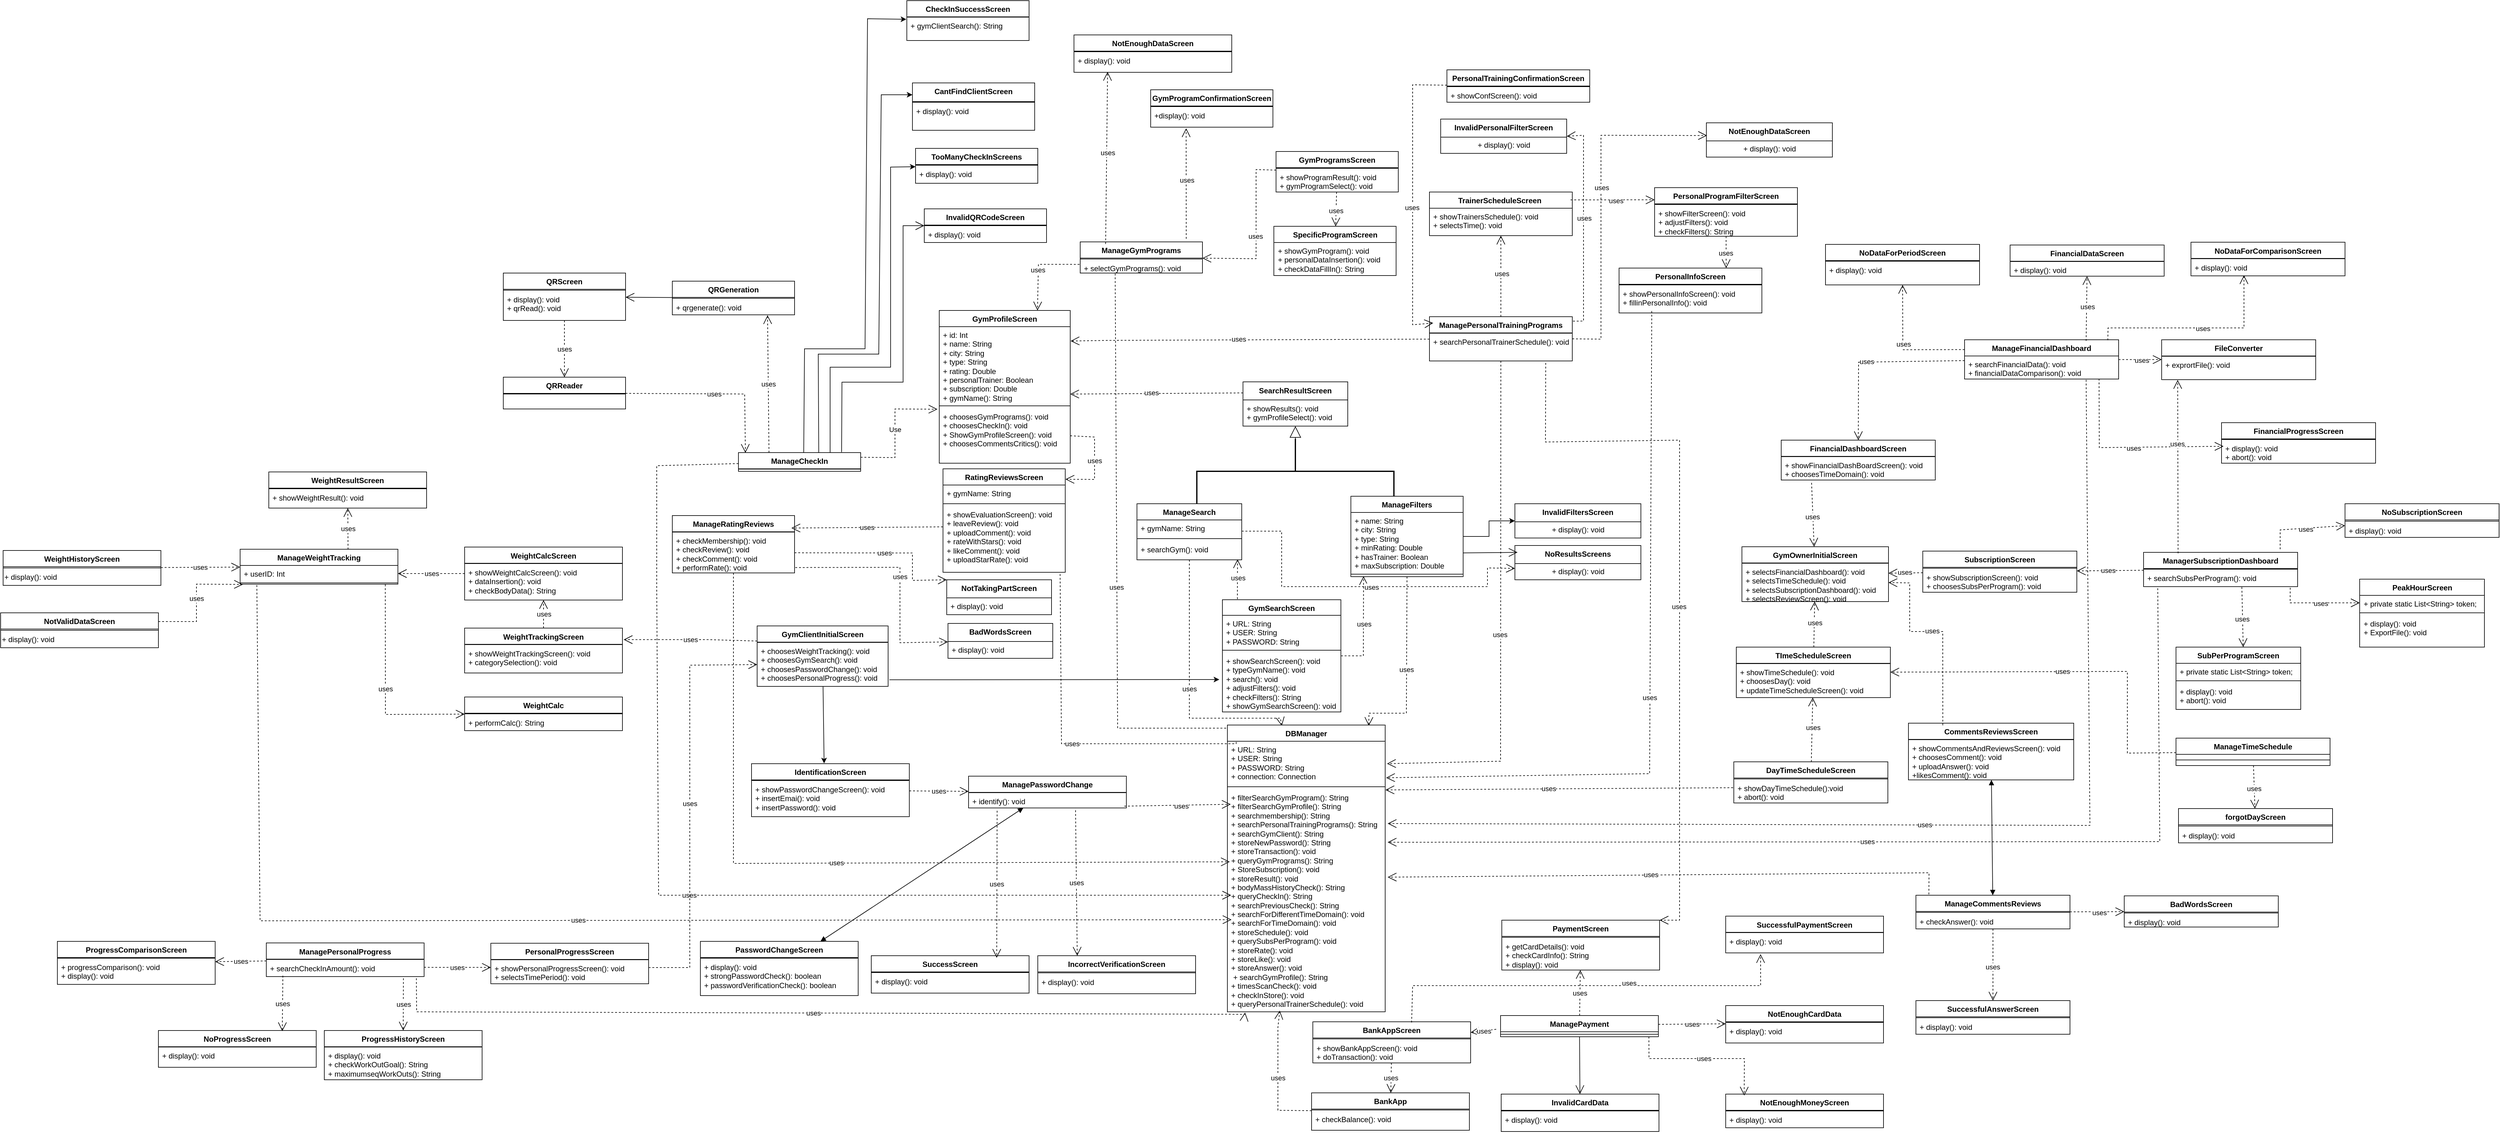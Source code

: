 <mxfile version="27.0.9">
  <diagram name="Σελίδα-1" id="0-q0GVssVQTSL1Akouog">
    <mxGraphModel grid="1" page="1" gridSize="10" guides="1" tooltips="1" connect="1" arrows="1" fold="1" pageScale="1" pageWidth="827" pageHeight="1169" math="0" shadow="0">
      <root>
        <mxCell id="0" />
        <mxCell id="1" parent="0" />
        <mxCell id="fCqJPjjow6qWjoxXSvDX-1" value="GymClientInitialScreen" style="swimlane;fontStyle=1;align=center;verticalAlign=top;childLayout=stackLayout;horizontal=1;startSize=26;horizontalStack=0;resizeParent=1;resizeParentMax=0;resizeLast=0;collapsible=1;marginBottom=0;whiteSpace=wrap;html=1;" vertex="1" parent="1">
          <mxGeometry x="1369" y="1053" width="210" height="97" as="geometry" />
        </mxCell>
        <mxCell id="fCqJPjjow6qWjoxXSvDX-2" value="" style="line;strokeWidth=1;fillColor=none;align=left;verticalAlign=middle;spacingTop=-1;spacingLeft=3;spacingRight=3;rotatable=0;labelPosition=right;points=[];portConstraint=eastwest;strokeColor=inherit;" vertex="1" parent="fCqJPjjow6qWjoxXSvDX-1">
          <mxGeometry y="26" width="210" height="1" as="geometry" />
        </mxCell>
        <mxCell id="fCqJPjjow6qWjoxXSvDX-3" value="+ choosesWeightTracking(): void&lt;div&gt;+ choosesGymSearch(): void&amp;nbsp;&lt;/div&gt;&lt;div&gt;+ choosesPasswordChange(): void&lt;/div&gt;&lt;div&gt;+ choosesPersonalProgress(): void&amp;nbsp;&lt;/div&gt;&lt;div&gt;&lt;br&gt;&lt;/div&gt;" style="text;strokeColor=none;fillColor=none;align=left;verticalAlign=top;spacingLeft=4;spacingRight=4;overflow=hidden;rotatable=0;points=[[0,0.5],[1,0.5]];portConstraint=eastwest;whiteSpace=wrap;html=1;" vertex="1" parent="fCqJPjjow6qWjoxXSvDX-1">
          <mxGeometry y="27" width="210" height="70" as="geometry" />
        </mxCell>
        <mxCell id="fCqJPjjow6qWjoxXSvDX-4" value="GymSearchScreen" style="swimlane;fontStyle=1;align=center;verticalAlign=top;childLayout=stackLayout;horizontal=1;startSize=25;horizontalStack=0;resizeParent=1;resizeParentMax=0;resizeLast=0;collapsible=1;marginBottom=0;whiteSpace=wrap;html=1;" vertex="1" parent="1">
          <mxGeometry x="2115" y="1011" width="190" height="180" as="geometry" />
        </mxCell>
        <mxCell id="fCqJPjjow6qWjoxXSvDX-5" value="+ URL: String&lt;div&gt;+ USER: String&lt;/div&gt;&lt;div&gt;+ PASSWORD: String&lt;/div&gt;" style="text;strokeColor=none;fillColor=none;align=left;verticalAlign=top;spacingLeft=4;spacingRight=4;overflow=hidden;rotatable=0;points=[[0,0.5],[1,0.5]];portConstraint=eastwest;whiteSpace=wrap;html=1;" vertex="1" parent="fCqJPjjow6qWjoxXSvDX-4">
          <mxGeometry y="25" width="190" height="52" as="geometry" />
        </mxCell>
        <mxCell id="fCqJPjjow6qWjoxXSvDX-6" value="" style="line;strokeWidth=1;fillColor=none;align=left;verticalAlign=middle;spacingTop=-1;spacingLeft=3;spacingRight=3;rotatable=0;labelPosition=right;points=[];portConstraint=eastwest;strokeColor=inherit;" vertex="1" parent="fCqJPjjow6qWjoxXSvDX-4">
          <mxGeometry y="77" width="190" height="8" as="geometry" />
        </mxCell>
        <mxCell id="fCqJPjjow6qWjoxXSvDX-7" value="+ showSearchScreen(): void&lt;div&gt;+ typeGymName(): void&amp;nbsp;&lt;/div&gt;&lt;div&gt;+ search(): void&lt;/div&gt;&lt;div&gt;+ adjustFilters(): void&lt;/div&gt;&lt;div&gt;+ checkFilters(): String&lt;/div&gt;&lt;div&gt;+ showGymSearchScreen(): void&amp;nbsp;&lt;/div&gt;" style="text;strokeColor=none;fillColor=none;align=left;verticalAlign=top;spacingLeft=4;spacingRight=4;overflow=hidden;rotatable=0;points=[[0,0.5],[1,0.5]];portConstraint=eastwest;whiteSpace=wrap;html=1;" vertex="1" parent="fCqJPjjow6qWjoxXSvDX-4">
          <mxGeometry y="85" width="190" height="95" as="geometry" />
        </mxCell>
        <mxCell id="fCqJPjjow6qWjoxXSvDX-8" value="ManageSearch" style="swimlane;fontStyle=1;align=center;verticalAlign=top;childLayout=stackLayout;horizontal=1;startSize=26;horizontalStack=0;resizeParent=1;resizeParentMax=0;resizeLast=0;collapsible=1;marginBottom=0;whiteSpace=wrap;html=1;" vertex="1" parent="1">
          <mxGeometry x="1978" y="857" width="168" height="90" as="geometry" />
        </mxCell>
        <mxCell id="fCqJPjjow6qWjoxXSvDX-9" value="+ gymName: String" style="text;strokeColor=none;fillColor=none;align=left;verticalAlign=top;spacingLeft=4;spacingRight=4;overflow=hidden;rotatable=0;points=[[0,0.5],[1,0.5]];portConstraint=eastwest;whiteSpace=wrap;html=1;" vertex="1" parent="fCqJPjjow6qWjoxXSvDX-8">
          <mxGeometry y="26" width="168" height="26" as="geometry" />
        </mxCell>
        <mxCell id="fCqJPjjow6qWjoxXSvDX-10" value="" style="line;strokeWidth=1;fillColor=none;align=left;verticalAlign=middle;spacingTop=-1;spacingLeft=3;spacingRight=3;rotatable=0;labelPosition=right;points=[];portConstraint=eastwest;strokeColor=inherit;" vertex="1" parent="fCqJPjjow6qWjoxXSvDX-8">
          <mxGeometry y="52" width="168" height="8" as="geometry" />
        </mxCell>
        <mxCell id="fCqJPjjow6qWjoxXSvDX-11" value="+ searchGym(): void&lt;br&gt;&lt;br&gt;&lt;div&gt;&lt;br&gt;&lt;/div&gt;" style="text;strokeColor=none;fillColor=none;align=left;verticalAlign=top;spacingLeft=4;spacingRight=4;overflow=hidden;rotatable=0;points=[[0,0.5],[1,0.5]];portConstraint=eastwest;whiteSpace=wrap;html=1;" vertex="1" parent="fCqJPjjow6qWjoxXSvDX-8">
          <mxGeometry y="60" width="168" height="30" as="geometry" />
        </mxCell>
        <mxCell id="fCqJPjjow6qWjoxXSvDX-12" value="SearchResultScreen" style="swimlane;fontStyle=1;align=center;verticalAlign=top;childLayout=stackLayout;horizontal=1;startSize=29;horizontalStack=0;resizeParent=1;resizeParentMax=0;resizeLast=0;collapsible=1;marginBottom=0;whiteSpace=wrap;html=1;" vertex="1" parent="1">
          <mxGeometry x="2148" y="661.5" width="168" height="71" as="geometry" />
        </mxCell>
        <mxCell id="fCqJPjjow6qWjoxXSvDX-13" value="&lt;div&gt;+ showResults(): void&lt;/div&gt;&lt;div&gt;+ gymProfileSelect(): void&lt;/div&gt;&lt;div&gt;&lt;br&gt;&lt;/div&gt;" style="text;strokeColor=none;fillColor=none;align=left;verticalAlign=top;spacingLeft=4;spacingRight=4;overflow=hidden;rotatable=0;points=[[0,0.5],[1,0.5]];portConstraint=eastwest;whiteSpace=wrap;html=1;" vertex="1" parent="fCqJPjjow6qWjoxXSvDX-12">
          <mxGeometry y="29" width="168" height="42" as="geometry" />
        </mxCell>
        <mxCell id="fCqJPjjow6qWjoxXSvDX-14" style="edgeStyle=orthogonalEdgeStyle;rounded=0;orthogonalLoop=1;jettySize=auto;html=1;exitX=1;exitY=0.5;exitDx=0;exitDy=0;" edge="1" parent="1" source="fCqJPjjow6qWjoxXSvDX-356" target="fCqJPjjow6qWjoxXSvDX-111">
          <mxGeometry relative="1" as="geometry">
            <mxPoint x="2507.0" y="893.043" as="sourcePoint" />
          </mxGeometry>
        </mxCell>
        <mxCell id="fCqJPjjow6qWjoxXSvDX-15" value="" style="endArrow=classic;html=1;rounded=0;exitX=1.01;exitY=0.849;exitDx=0;exitDy=0;exitPerimeter=0;" edge="1" parent="1" source="fCqJPjjow6qWjoxXSvDX-3">
          <mxGeometry width="50" height="50" relative="1" as="geometry">
            <mxPoint x="1884" y="1111" as="sourcePoint" />
            <mxPoint x="2110" y="1139" as="targetPoint" />
            <Array as="points" />
          </mxGeometry>
        </mxCell>
        <mxCell id="fCqJPjjow6qWjoxXSvDX-16" value="" style="endArrow=open;endSize=12;dashed=1;html=1;rounded=0;entryX=0.96;entryY=0.971;entryDx=0;entryDy=0;entryPerimeter=0;" edge="1" parent="1" target="fCqJPjjow6qWjoxXSvDX-11">
          <mxGeometry width="160" relative="1" as="geometry">
            <mxPoint x="2139" y="1010" as="sourcePoint" />
            <mxPoint x="2313" y="957" as="targetPoint" />
          </mxGeometry>
        </mxCell>
        <mxCell id="fCqJPjjow6qWjoxXSvDX-17" value="uses" style="edgeLabel;html=1;align=center;verticalAlign=middle;resizable=0;points=[];" connectable="0" vertex="1" parent="fCqJPjjow6qWjoxXSvDX-16">
          <mxGeometry x="0.065" y="-1" relative="1" as="geometry">
            <mxPoint as="offset" />
          </mxGeometry>
        </mxCell>
        <mxCell id="fCqJPjjow6qWjoxXSvDX-18" value="" style="endArrow=open;endSize=12;dashed=1;html=1;rounded=0;entryX=1;entryY=0.879;entryDx=0;entryDy=0;entryPerimeter=0;exitX=0;exitY=0.25;exitDx=0;exitDy=0;" edge="1" parent="1" source="fCqJPjjow6qWjoxXSvDX-12" target="fCqJPjjow6qWjoxXSvDX-365">
          <mxGeometry width="160" relative="1" as="geometry">
            <mxPoint x="2210" y="1116" as="sourcePoint" />
            <mxPoint x="1837.0" y="703.423" as="targetPoint" />
          </mxGeometry>
        </mxCell>
        <mxCell id="fCqJPjjow6qWjoxXSvDX-19" value="uses" style="edgeLabel;html=1;align=center;verticalAlign=middle;resizable=0;points=[];" connectable="0" vertex="1" parent="fCqJPjjow6qWjoxXSvDX-18">
          <mxGeometry x="0.065" y="-1" relative="1" as="geometry">
            <mxPoint as="offset" />
          </mxGeometry>
        </mxCell>
        <mxCell id="fCqJPjjow6qWjoxXSvDX-20" value="" style="endArrow=open;endSize=12;dashed=1;html=1;rounded=0;entryX=0.113;entryY=0.91;entryDx=0;entryDy=0;entryPerimeter=0;" edge="1" parent="1" source="fCqJPjjow6qWjoxXSvDX-4" target="fCqJPjjow6qWjoxXSvDX-358">
          <mxGeometry width="160" relative="1" as="geometry">
            <mxPoint x="2360" y="945" as="sourcePoint" />
            <mxPoint x="2343.14" y="1016.886" as="targetPoint" />
            <Array as="points">
              <mxPoint x="2341" y="1101" />
            </Array>
          </mxGeometry>
        </mxCell>
        <mxCell id="fCqJPjjow6qWjoxXSvDX-21" value="uses" style="edgeLabel;html=1;align=center;verticalAlign=middle;resizable=0;points=[];" connectable="0" vertex="1" parent="fCqJPjjow6qWjoxXSvDX-20">
          <mxGeometry x="0.065" y="-1" relative="1" as="geometry">
            <mxPoint as="offset" />
          </mxGeometry>
        </mxCell>
        <mxCell id="fCqJPjjow6qWjoxXSvDX-22" value="" style="strokeWidth=2;html=1;shape=mxgraph.flowchart.annotation_2;align=left;labelPosition=right;pointerEvents=1;rotation=90;" vertex="1" parent="1">
          <mxGeometry x="2180" y="647" width="104" height="316" as="geometry" />
        </mxCell>
        <mxCell id="fCqJPjjow6qWjoxXSvDX-23" value="" style="endArrow=block;endSize=16;endFill=0;html=1;rounded=0;" edge="1" parent="1" source="fCqJPjjow6qWjoxXSvDX-22" target="fCqJPjjow6qWjoxXSvDX-13">
          <mxGeometry width="160" relative="1" as="geometry">
            <mxPoint x="2358" y="1011" as="sourcePoint" />
            <mxPoint x="2518" y="1011" as="targetPoint" />
          </mxGeometry>
        </mxCell>
        <mxCell id="fCqJPjjow6qWjoxXSvDX-24" value="RatingReviewsScreen" style="swimlane;fontStyle=1;align=center;verticalAlign=top;childLayout=stackLayout;horizontal=1;startSize=26;horizontalStack=0;resizeParent=1;resizeParentMax=0;resizeLast=0;collapsible=1;marginBottom=0;whiteSpace=wrap;html=1;" vertex="1" parent="1">
          <mxGeometry x="1667" y="801" width="196" height="166" as="geometry" />
        </mxCell>
        <mxCell id="fCqJPjjow6qWjoxXSvDX-25" value="+ gymName: String" style="text;strokeColor=none;fillColor=none;align=left;verticalAlign=top;spacingLeft=4;spacingRight=4;overflow=hidden;rotatable=0;points=[[0,0.5],[1,0.5]];portConstraint=eastwest;whiteSpace=wrap;html=1;" vertex="1" parent="fCqJPjjow6qWjoxXSvDX-24">
          <mxGeometry y="26" width="196" height="26" as="geometry" />
        </mxCell>
        <mxCell id="fCqJPjjow6qWjoxXSvDX-26" value="" style="line;strokeWidth=1;fillColor=none;align=left;verticalAlign=middle;spacingTop=-1;spacingLeft=3;spacingRight=3;rotatable=0;labelPosition=right;points=[];portConstraint=eastwest;strokeColor=inherit;" vertex="1" parent="fCqJPjjow6qWjoxXSvDX-24">
          <mxGeometry y="52" width="196" height="8" as="geometry" />
        </mxCell>
        <mxCell id="fCqJPjjow6qWjoxXSvDX-27" value="+ showEvaluationScreen(): void&lt;div&gt;+ leaveReview(): void&lt;br&gt;+ uploadComment(): void&amp;nbsp;&lt;/div&gt;&lt;div&gt;+ rateWithStars(): void&amp;nbsp;&lt;/div&gt;&lt;div&gt;+ likeComment(): void&amp;nbsp;&lt;br&gt;+ uploadStarRate(): void&amp;nbsp;&lt;/div&gt;" style="text;strokeColor=none;fillColor=none;align=left;verticalAlign=top;spacingLeft=4;spacingRight=4;overflow=hidden;rotatable=0;points=[[0,0.5],[1,0.5]];portConstraint=eastwest;whiteSpace=wrap;html=1;" vertex="1" parent="fCqJPjjow6qWjoxXSvDX-24">
          <mxGeometry y="60" width="196" height="106" as="geometry" />
        </mxCell>
        <mxCell id="fCqJPjjow6qWjoxXSvDX-28" value="ManageRatingReviews" style="swimlane;fontStyle=1;align=center;verticalAlign=top;childLayout=stackLayout;horizontal=1;startSize=26;horizontalStack=0;resizeParent=1;resizeParentMax=0;resizeLast=0;collapsible=1;marginBottom=0;whiteSpace=wrap;html=1;" vertex="1" parent="1">
          <mxGeometry x="1233" y="876" width="196" height="92" as="geometry" />
        </mxCell>
        <mxCell id="fCqJPjjow6qWjoxXSvDX-29" value="" style="line;strokeWidth=1;fillColor=none;align=left;verticalAlign=middle;spacingTop=-1;spacingLeft=3;spacingRight=3;rotatable=0;labelPosition=right;points=[];portConstraint=eastwest;strokeColor=inherit;" vertex="1" parent="fCqJPjjow6qWjoxXSvDX-28">
          <mxGeometry y="26" width="196" height="1" as="geometry" />
        </mxCell>
        <mxCell id="fCqJPjjow6qWjoxXSvDX-30" value="+ checkMembership(): void&lt;div&gt;+ checkReview(): void&amp;nbsp;&lt;br&gt;+ checkComment(): void&amp;nbsp;&lt;/div&gt;&lt;div&gt;+ performRate(): void&amp;nbsp;&lt;/div&gt;&lt;div&gt;+&lt;/div&gt;" style="text;strokeColor=none;fillColor=none;align=left;verticalAlign=top;spacingLeft=4;spacingRight=4;overflow=hidden;rotatable=0;points=[[0,0.5],[1,0.5]];portConstraint=eastwest;whiteSpace=wrap;html=1;" vertex="1" parent="fCqJPjjow6qWjoxXSvDX-28">
          <mxGeometry y="27" width="196" height="65" as="geometry" />
        </mxCell>
        <mxCell id="fCqJPjjow6qWjoxXSvDX-31" value="uses" style="endArrow=open;endSize=12;dashed=1;html=1;rounded=0;exitX=1;exitY=0.5;exitDx=0;exitDy=0;entryX=1.002;entryY=0.101;entryDx=0;entryDy=0;entryPerimeter=0;" edge="1" parent="1" source="fCqJPjjow6qWjoxXSvDX-367" target="fCqJPjjow6qWjoxXSvDX-24">
          <mxGeometry width="160" relative="1" as="geometry">
            <mxPoint x="1747.507" y="745" as="sourcePoint" />
            <mxPoint x="1981" y="763" as="targetPoint" />
            <Array as="points">
              <mxPoint x="1910" y="750" />
              <mxPoint x="1910" y="818" />
            </Array>
          </mxGeometry>
        </mxCell>
        <mxCell id="fCqJPjjow6qWjoxXSvDX-32" value="uses" style="endArrow=open;endSize=12;dashed=1;html=1;rounded=0;exitX=-0.001;exitY=0.312;exitDx=0;exitDy=0;exitPerimeter=0;" edge="1" parent="1" source="fCqJPjjow6qWjoxXSvDX-27">
          <mxGeometry width="160" relative="1" as="geometry">
            <mxPoint x="1615" y="902" as="sourcePoint" />
            <mxPoint x="1424" y="896" as="targetPoint" />
          </mxGeometry>
        </mxCell>
        <mxCell id="fCqJPjjow6qWjoxXSvDX-33" value="uses" style="endArrow=open;endSize=12;dashed=1;html=1;rounded=0;entryX=0.345;entryY=0.003;entryDx=0;entryDy=0;entryPerimeter=0;" edge="1" parent="1" source="fCqJPjjow6qWjoxXSvDX-11" target="fCqJPjjow6qWjoxXSvDX-360">
          <mxGeometry width="160" relative="1" as="geometry">
            <mxPoint x="2061.868" y="964" as="sourcePoint" />
            <mxPoint x="2210" y="1255" as="targetPoint" />
            <Array as="points">
              <mxPoint x="2062" y="1201" />
              <mxPoint x="2208" y="1201" />
            </Array>
          </mxGeometry>
        </mxCell>
        <mxCell id="fCqJPjjow6qWjoxXSvDX-34" value="uses" style="endArrow=open;endSize=12;dashed=1;html=1;rounded=0;entryX=0.896;entryY=0.003;entryDx=0;entryDy=0;entryPerimeter=0;exitX=0.5;exitY=1;exitDx=0;exitDy=0;" edge="1" parent="1" source="fCqJPjjow6qWjoxXSvDX-356" target="fCqJPjjow6qWjoxXSvDX-360">
          <mxGeometry width="160" relative="1" as="geometry">
            <mxPoint x="2430" y="1000" as="sourcePoint" />
            <mxPoint x="2350.182" y="1318.945" as="targetPoint" />
            <Array as="points">
              <mxPoint x="2410" y="1193" />
              <mxPoint x="2350" y="1193" />
            </Array>
          </mxGeometry>
        </mxCell>
        <mxCell id="fCqJPjjow6qWjoxXSvDX-35" value="uses" style="endArrow=open;endSize=12;dashed=1;html=1;rounded=0;entryX=0.015;entryY=0.326;entryDx=0;entryDy=0;entryPerimeter=0;" edge="1" parent="1" source="fCqJPjjow6qWjoxXSvDX-28" target="fCqJPjjow6qWjoxXSvDX-363">
          <mxGeometry width="160" relative="1" as="geometry">
            <mxPoint x="2082" y="978" as="sourcePoint" />
            <mxPoint x="2126.783" y="1412.494" as="targetPoint" />
            <Array as="points">
              <mxPoint x="1331" y="1434" />
            </Array>
          </mxGeometry>
        </mxCell>
        <mxCell id="fCqJPjjow6qWjoxXSvDX-36" value="InvalidQRCodeScreen" style="swimlane;fontStyle=1;align=center;verticalAlign=top;childLayout=stackLayout;horizontal=1;startSize=26;horizontalStack=0;resizeParent=1;resizeParentMax=0;resizeLast=0;collapsible=1;marginBottom=0;whiteSpace=wrap;html=1;" vertex="1" parent="1">
          <mxGeometry x="1637" y="384" width="196" height="54" as="geometry" />
        </mxCell>
        <mxCell id="fCqJPjjow6qWjoxXSvDX-37" value="" style="line;strokeWidth=1;fillColor=none;align=left;verticalAlign=middle;spacingTop=-1;spacingLeft=3;spacingRight=3;rotatable=0;labelPosition=right;points=[];portConstraint=eastwest;strokeColor=inherit;" vertex="1" parent="fCqJPjjow6qWjoxXSvDX-36">
          <mxGeometry y="26" width="196" height="2" as="geometry" />
        </mxCell>
        <mxCell id="fCqJPjjow6qWjoxXSvDX-38" value="+ display(): void&amp;nbsp;" style="text;strokeColor=none;fillColor=none;align=left;verticalAlign=top;spacingLeft=4;spacingRight=4;overflow=hidden;rotatable=0;points=[[0,0.5],[1,0.5]];portConstraint=eastwest;whiteSpace=wrap;html=1;" vertex="1" parent="fCqJPjjow6qWjoxXSvDX-36">
          <mxGeometry y="28" width="196" height="26" as="geometry" />
        </mxCell>
        <mxCell id="fCqJPjjow6qWjoxXSvDX-39" value="QRGeneration" style="swimlane;fontStyle=1;align=center;verticalAlign=top;childLayout=stackLayout;horizontal=1;startSize=26;horizontalStack=0;resizeParent=1;resizeParentMax=0;resizeLast=0;collapsible=1;marginBottom=0;whiteSpace=wrap;html=1;" vertex="1" parent="1">
          <mxGeometry x="1233" y="500" width="196" height="54" as="geometry" />
        </mxCell>
        <mxCell id="fCqJPjjow6qWjoxXSvDX-40" value="" style="line;strokeWidth=1;fillColor=none;align=left;verticalAlign=middle;spacingTop=-1;spacingLeft=3;spacingRight=3;rotatable=0;labelPosition=right;points=[];portConstraint=eastwest;strokeColor=inherit;" vertex="1" parent="fCqJPjjow6qWjoxXSvDX-39">
          <mxGeometry y="26" width="196" height="3" as="geometry" />
        </mxCell>
        <mxCell id="fCqJPjjow6qWjoxXSvDX-41" value="&lt;div&gt;+ qrgenerate(): void&lt;/div&gt;" style="text;strokeColor=none;fillColor=none;align=left;verticalAlign=top;spacingLeft=4;spacingRight=4;overflow=hidden;rotatable=0;points=[[0,0.5],[1,0.5]];portConstraint=eastwest;whiteSpace=wrap;html=1;" vertex="1" parent="fCqJPjjow6qWjoxXSvDX-39">
          <mxGeometry y="29" width="196" height="25" as="geometry" />
        </mxCell>
        <mxCell id="fCqJPjjow6qWjoxXSvDX-42" value="ManagePersonalTrainingPrograms" style="swimlane;fontStyle=1;align=center;verticalAlign=top;childLayout=stackLayout;horizontal=1;startSize=26;horizontalStack=0;resizeParent=1;resizeParentMax=0;resizeLast=0;collapsible=1;marginBottom=0;whiteSpace=wrap;html=1;" vertex="1" parent="1">
          <mxGeometry x="2447" y="557" width="229" height="71" as="geometry" />
        </mxCell>
        <mxCell id="fCqJPjjow6qWjoxXSvDX-43" value="" style="line;strokeWidth=1;fillColor=none;align=left;verticalAlign=middle;spacingTop=-1;spacingLeft=3;spacingRight=3;rotatable=0;labelPosition=right;points=[];portConstraint=eastwest;strokeColor=inherit;" vertex="1" parent="fCqJPjjow6qWjoxXSvDX-42">
          <mxGeometry y="26" width="229" height="1" as="geometry" />
        </mxCell>
        <mxCell id="fCqJPjjow6qWjoxXSvDX-44" value="+ searchPersonalTrainerSchedule(): void" style="text;strokeColor=none;fillColor=none;align=left;verticalAlign=top;spacingLeft=4;spacingRight=4;overflow=hidden;rotatable=0;points=[[0,0.5],[1,0.5]];portConstraint=eastwest;whiteSpace=wrap;html=1;" vertex="1" parent="fCqJPjjow6qWjoxXSvDX-42">
          <mxGeometry y="27" width="229" height="44" as="geometry" />
        </mxCell>
        <mxCell id="fCqJPjjow6qWjoxXSvDX-45" value="TrainerScheduleScreen&amp;nbsp;" style="swimlane;fontStyle=1;align=center;verticalAlign=top;childLayout=stackLayout;horizontal=1;startSize=26;horizontalStack=0;resizeParent=1;resizeParentMax=0;resizeLast=0;collapsible=1;marginBottom=0;whiteSpace=wrap;html=1;" vertex="1" parent="1">
          <mxGeometry x="2447" y="357" width="229" height="70" as="geometry" />
        </mxCell>
        <mxCell id="fCqJPjjow6qWjoxXSvDX-46" value="" style="line;strokeWidth=1;fillColor=none;align=left;verticalAlign=middle;spacingTop=-1;spacingLeft=3;spacingRight=3;rotatable=0;labelPosition=right;points=[];portConstraint=eastwest;strokeColor=inherit;" vertex="1" parent="fCqJPjjow6qWjoxXSvDX-45">
          <mxGeometry y="26" width="229" as="geometry" />
        </mxCell>
        <mxCell id="fCqJPjjow6qWjoxXSvDX-47" value="+ showTrainersSchedule(): void&lt;div&gt;+ selectsTime(): void&lt;br&gt;&lt;/div&gt;" style="text;strokeColor=none;fillColor=none;align=left;verticalAlign=top;spacingLeft=4;spacingRight=4;overflow=hidden;rotatable=0;points=[[0,0.5],[1,0.5]];portConstraint=eastwest;whiteSpace=wrap;html=1;" vertex="1" parent="fCqJPjjow6qWjoxXSvDX-45">
          <mxGeometry y="26" width="229" height="44" as="geometry" />
        </mxCell>
        <mxCell id="fCqJPjjow6qWjoxXSvDX-48" value="PersonalProgramFilterScreen" style="swimlane;fontStyle=1;align=center;verticalAlign=top;childLayout=stackLayout;horizontal=1;startSize=26;horizontalStack=0;resizeParent=1;resizeParentMax=0;resizeLast=0;collapsible=1;marginBottom=0;whiteSpace=wrap;html=1;" vertex="1" parent="1">
          <mxGeometry x="2808" y="350" width="229" height="78" as="geometry" />
        </mxCell>
        <mxCell id="fCqJPjjow6qWjoxXSvDX-49" value="" style="line;strokeWidth=1;fillColor=none;align=left;verticalAlign=middle;spacingTop=-1;spacingLeft=3;spacingRight=3;rotatable=0;labelPosition=right;points=[];portConstraint=eastwest;strokeColor=inherit;" vertex="1" parent="fCqJPjjow6qWjoxXSvDX-48">
          <mxGeometry y="26" width="229" height="2" as="geometry" />
        </mxCell>
        <mxCell id="fCqJPjjow6qWjoxXSvDX-50" value="+ showFilterScreen(): void&lt;div&gt;+ adjustFilters(): void&lt;br&gt;+ checkFilters(): String&lt;/div&gt;&lt;div&gt;&lt;br&gt;&lt;/div&gt;" style="text;strokeColor=none;fillColor=none;align=left;verticalAlign=top;spacingLeft=4;spacingRight=4;overflow=hidden;rotatable=0;points=[[0,0.5],[1,0.5]];portConstraint=eastwest;whiteSpace=wrap;html=1;" vertex="1" parent="fCqJPjjow6qWjoxXSvDX-48">
          <mxGeometry y="28" width="229" height="50" as="geometry" />
        </mxCell>
        <mxCell id="fCqJPjjow6qWjoxXSvDX-51" value="PersonalInfoScreen" style="swimlane;fontStyle=1;align=center;verticalAlign=top;childLayout=stackLayout;horizontal=1;startSize=26;horizontalStack=0;resizeParent=1;resizeParentMax=0;resizeLast=0;collapsible=1;marginBottom=0;whiteSpace=wrap;html=1;" vertex="1" parent="1">
          <mxGeometry x="2751" y="479" width="229" height="72" as="geometry" />
        </mxCell>
        <mxCell id="fCqJPjjow6qWjoxXSvDX-52" value="" style="line;strokeWidth=1;fillColor=none;align=left;verticalAlign=middle;spacingTop=-1;spacingLeft=3;spacingRight=3;rotatable=0;labelPosition=right;points=[];portConstraint=eastwest;strokeColor=inherit;" vertex="1" parent="fCqJPjjow6qWjoxXSvDX-51">
          <mxGeometry y="26" width="229" height="2" as="geometry" />
        </mxCell>
        <mxCell id="fCqJPjjow6qWjoxXSvDX-53" value="+ showPersonalInfoScreen(): void&lt;div&gt;+ fillinPersonalInfo(): void&amp;nbsp;&lt;/div&gt;" style="text;strokeColor=none;fillColor=none;align=left;verticalAlign=top;spacingLeft=4;spacingRight=4;overflow=hidden;rotatable=0;points=[[0,0.5],[1,0.5]];portConstraint=eastwest;whiteSpace=wrap;html=1;" vertex="1" parent="fCqJPjjow6qWjoxXSvDX-51">
          <mxGeometry y="28" width="229" height="44" as="geometry" />
        </mxCell>
        <mxCell id="fCqJPjjow6qWjoxXSvDX-54" value="" style="endArrow=open;endSize=12;dashed=1;html=1;rounded=0;entryX=1.003;entryY=0.187;entryDx=0;entryDy=0;entryPerimeter=0;" edge="1" parent="1" source="fCqJPjjow6qWjoxXSvDX-42" target="fCqJPjjow6qWjoxXSvDX-365">
          <mxGeometry width="160" relative="1" as="geometry">
            <mxPoint x="2442" y="606" as="sourcePoint" />
            <mxPoint x="1740" y="636" as="targetPoint" />
            <Array as="points">
              <mxPoint x="1933" y="595" />
            </Array>
          </mxGeometry>
        </mxCell>
        <mxCell id="fCqJPjjow6qWjoxXSvDX-55" value="uses" style="edgeLabel;html=1;align=center;verticalAlign=middle;resizable=0;points=[];" connectable="0" vertex="1" parent="fCqJPjjow6qWjoxXSvDX-54">
          <mxGeometry x="0.065" y="-1" relative="1" as="geometry">
            <mxPoint as="offset" />
          </mxGeometry>
        </mxCell>
        <mxCell id="fCqJPjjow6qWjoxXSvDX-56" value="" style="endArrow=open;endSize=12;dashed=1;html=1;rounded=0;" edge="1" parent="1" source="fCqJPjjow6qWjoxXSvDX-44">
          <mxGeometry width="160" relative="1" as="geometry">
            <mxPoint x="2723" y="766" as="sourcePoint" />
            <mxPoint x="2379" y="1274" as="targetPoint" />
            <Array as="points">
              <mxPoint x="2561" y="1270" />
            </Array>
          </mxGeometry>
        </mxCell>
        <mxCell id="fCqJPjjow6qWjoxXSvDX-57" value="uses" style="edgeLabel;html=1;align=center;verticalAlign=middle;resizable=0;points=[];" connectable="0" vertex="1" parent="fCqJPjjow6qWjoxXSvDX-56">
          <mxGeometry x="0.065" y="-1" relative="1" as="geometry">
            <mxPoint as="offset" />
          </mxGeometry>
        </mxCell>
        <mxCell id="fCqJPjjow6qWjoxXSvDX-58" value="" style="endArrow=open;endSize=12;dashed=1;html=1;rounded=0;" edge="1" parent="1" source="fCqJPjjow6qWjoxXSvDX-42" target="fCqJPjjow6qWjoxXSvDX-45">
          <mxGeometry width="160" relative="1" as="geometry">
            <mxPoint x="3033" y="529" as="sourcePoint" />
            <mxPoint x="2722" y="529" as="targetPoint" />
          </mxGeometry>
        </mxCell>
        <mxCell id="fCqJPjjow6qWjoxXSvDX-59" value="uses" style="edgeLabel;html=1;align=center;verticalAlign=middle;resizable=0;points=[];" connectable="0" vertex="1" parent="fCqJPjjow6qWjoxXSvDX-58">
          <mxGeometry x="0.065" y="-1" relative="1" as="geometry">
            <mxPoint as="offset" />
          </mxGeometry>
        </mxCell>
        <mxCell id="fCqJPjjow6qWjoxXSvDX-60" value="" style="endArrow=open;endSize=12;dashed=1;html=1;rounded=0;exitX=0.988;exitY=0.181;exitDx=0;exitDy=0;exitPerimeter=0;entryX=0;entryY=0.25;entryDx=0;entryDy=0;" edge="1" parent="1" source="fCqJPjjow6qWjoxXSvDX-45" target="fCqJPjjow6qWjoxXSvDX-48">
          <mxGeometry width="160" relative="1" as="geometry">
            <mxPoint x="2725" y="517" as="sourcePoint" />
            <mxPoint x="2725" y="435" as="targetPoint" />
          </mxGeometry>
        </mxCell>
        <mxCell id="fCqJPjjow6qWjoxXSvDX-61" value="uses" style="edgeLabel;html=1;align=center;verticalAlign=middle;resizable=0;points=[];" connectable="0" vertex="1" parent="fCqJPjjow6qWjoxXSvDX-60">
          <mxGeometry x="0.065" y="-1" relative="1" as="geometry">
            <mxPoint as="offset" />
          </mxGeometry>
        </mxCell>
        <mxCell id="fCqJPjjow6qWjoxXSvDX-62" value="" style="endArrow=open;endSize=12;dashed=1;html=1;rounded=0;entryX=0.75;entryY=0;entryDx=0;entryDy=0;" edge="1" parent="1" source="fCqJPjjow6qWjoxXSvDX-48" target="fCqJPjjow6qWjoxXSvDX-51">
          <mxGeometry width="160" relative="1" as="geometry">
            <mxPoint x="2688" y="512" as="sourcePoint" />
            <mxPoint x="2779" y="513" as="targetPoint" />
          </mxGeometry>
        </mxCell>
        <mxCell id="fCqJPjjow6qWjoxXSvDX-63" value="uses" style="edgeLabel;html=1;align=center;verticalAlign=middle;resizable=0;points=[];" connectable="0" vertex="1" parent="fCqJPjjow6qWjoxXSvDX-62">
          <mxGeometry x="0.065" y="-1" relative="1" as="geometry">
            <mxPoint as="offset" />
          </mxGeometry>
        </mxCell>
        <mxCell id="fCqJPjjow6qWjoxXSvDX-64" value="" style="endArrow=open;endSize=12;dashed=1;html=1;rounded=0;exitX=0.229;exitY=0.928;exitDx=0;exitDy=0;exitPerimeter=0;entryX=1.006;entryY=0.849;entryDx=0;entryDy=0;entryPerimeter=0;" edge="1" parent="1" source="fCqJPjjow6qWjoxXSvDX-53" target="fCqJPjjow6qWjoxXSvDX-361">
          <mxGeometry width="160" relative="1" as="geometry">
            <mxPoint x="2696" y="429" as="sourcePoint" />
            <mxPoint x="2374.976" y="1511.45" as="targetPoint" />
            <Array as="points">
              <mxPoint x="2800" y="1290" />
            </Array>
          </mxGeometry>
        </mxCell>
        <mxCell id="fCqJPjjow6qWjoxXSvDX-65" value="uses" style="edgeLabel;html=1;align=center;verticalAlign=middle;resizable=0;points=[];" connectable="0" vertex="1" parent="fCqJPjjow6qWjoxXSvDX-64">
          <mxGeometry x="0.065" y="-1" relative="1" as="geometry">
            <mxPoint as="offset" />
          </mxGeometry>
        </mxCell>
        <mxCell id="fCqJPjjow6qWjoxXSvDX-66" value="IdentificationScreen" style="swimlane;fontStyle=1;align=center;verticalAlign=top;childLayout=stackLayout;horizontal=1;startSize=26;horizontalStack=0;resizeParent=1;resizeParentMax=0;resizeLast=0;collapsible=1;marginBottom=0;whiteSpace=wrap;html=1;" vertex="1" parent="1">
          <mxGeometry x="1360" y="1274" width="253" height="85" as="geometry" />
        </mxCell>
        <mxCell id="fCqJPjjow6qWjoxXSvDX-67" value="" style="line;strokeWidth=1;fillColor=none;align=left;verticalAlign=middle;spacingTop=-1;spacingLeft=3;spacingRight=3;rotatable=0;labelPosition=right;points=[];portConstraint=eastwest;strokeColor=inherit;" vertex="1" parent="fCqJPjjow6qWjoxXSvDX-66">
          <mxGeometry y="26" width="253" height="2" as="geometry" />
        </mxCell>
        <mxCell id="fCqJPjjow6qWjoxXSvDX-68" value="&lt;div&gt;+ showPasswordChangeScreen(): void&lt;/div&gt;&lt;div&gt;+ insertEmai(): void&lt;/div&gt;&lt;div&gt;+ insertPassword(): void&amp;nbsp;&lt;/div&gt;" style="text;strokeColor=none;fillColor=none;align=left;verticalAlign=top;spacingLeft=4;spacingRight=4;overflow=hidden;rotatable=0;points=[[0,0.5],[1,0.5]];portConstraint=eastwest;whiteSpace=wrap;html=1;" vertex="1" parent="fCqJPjjow6qWjoxXSvDX-66">
          <mxGeometry y="28" width="253" height="57" as="geometry" />
        </mxCell>
        <mxCell id="fCqJPjjow6qWjoxXSvDX-69" value="ManagePasswordChange" style="swimlane;fontStyle=1;align=center;verticalAlign=top;childLayout=stackLayout;horizontal=1;startSize=26;horizontalStack=0;resizeParent=1;resizeParentMax=0;resizeLast=0;collapsible=1;marginBottom=0;whiteSpace=wrap;html=1;" vertex="1" parent="1">
          <mxGeometry x="1708" y="1294" width="253" height="51" as="geometry" />
        </mxCell>
        <mxCell id="fCqJPjjow6qWjoxXSvDX-70" value="" style="line;strokeWidth=1;fillColor=none;align=left;verticalAlign=middle;spacingTop=-1;spacingLeft=3;spacingRight=3;rotatable=0;labelPosition=right;points=[];portConstraint=eastwest;strokeColor=inherit;" vertex="1" parent="fCqJPjjow6qWjoxXSvDX-69">
          <mxGeometry y="26" width="253" height="1" as="geometry" />
        </mxCell>
        <mxCell id="fCqJPjjow6qWjoxXSvDX-71" value="&lt;div&gt;+ identify(): void&lt;/div&gt;&lt;div&gt;&lt;br&gt;&lt;/div&gt;" style="text;strokeColor=none;fillColor=none;align=left;verticalAlign=top;spacingLeft=4;spacingRight=4;overflow=hidden;rotatable=0;points=[[0,0.5],[1,0.5]];portConstraint=eastwest;whiteSpace=wrap;html=1;" vertex="1" parent="fCqJPjjow6qWjoxXSvDX-69">
          <mxGeometry y="27" width="253" height="24" as="geometry" />
        </mxCell>
        <mxCell id="fCqJPjjow6qWjoxXSvDX-72" value="PasswordChangeScreen" style="swimlane;fontStyle=1;align=center;verticalAlign=top;childLayout=stackLayout;horizontal=1;startSize=26;horizontalStack=0;resizeParent=1;resizeParentMax=0;resizeLast=0;collapsible=1;marginBottom=0;whiteSpace=wrap;html=1;" vertex="1" parent="1">
          <mxGeometry x="1278" y="1559" width="253" height="87" as="geometry" />
        </mxCell>
        <mxCell id="fCqJPjjow6qWjoxXSvDX-73" value="" style="line;strokeWidth=1;fillColor=none;align=left;verticalAlign=middle;spacingTop=-1;spacingLeft=3;spacingRight=3;rotatable=0;labelPosition=right;points=[];portConstraint=eastwest;strokeColor=inherit;" vertex="1" parent="fCqJPjjow6qWjoxXSvDX-72">
          <mxGeometry y="26" width="253" height="2" as="geometry" />
        </mxCell>
        <mxCell id="fCqJPjjow6qWjoxXSvDX-74" value="+ display(): void&lt;div&gt;+ strongPasswordCheck(): boolean&lt;/div&gt;&lt;div&gt;+ passwordVerificationCheck(): boolean&lt;/div&gt;" style="text;strokeColor=none;fillColor=none;align=left;verticalAlign=top;spacingLeft=4;spacingRight=4;overflow=hidden;rotatable=0;points=[[0,0.5],[1,0.5]];portConstraint=eastwest;whiteSpace=wrap;html=1;" vertex="1" parent="fCqJPjjow6qWjoxXSvDX-72">
          <mxGeometry y="28" width="253" height="59" as="geometry" />
        </mxCell>
        <mxCell id="fCqJPjjow6qWjoxXSvDX-75" value="SuccessScreen" style="swimlane;fontStyle=1;align=center;verticalAlign=top;childLayout=stackLayout;horizontal=1;startSize=26;horizontalStack=0;resizeParent=1;resizeParentMax=0;resizeLast=0;collapsible=1;marginBottom=0;whiteSpace=wrap;html=1;" vertex="1" parent="1">
          <mxGeometry x="1552" y="1582" width="253" height="60" as="geometry" />
        </mxCell>
        <mxCell id="fCqJPjjow6qWjoxXSvDX-76" value="" style="line;strokeWidth=1;fillColor=none;align=left;verticalAlign=middle;spacingTop=-1;spacingLeft=3;spacingRight=3;rotatable=0;labelPosition=right;points=[];portConstraint=eastwest;strokeColor=inherit;" vertex="1" parent="fCqJPjjow6qWjoxXSvDX-75">
          <mxGeometry y="26" width="253" height="2" as="geometry" />
        </mxCell>
        <mxCell id="fCqJPjjow6qWjoxXSvDX-77" value="+ display(): void" style="text;strokeColor=none;fillColor=none;align=left;verticalAlign=top;spacingLeft=4;spacingRight=4;overflow=hidden;rotatable=0;points=[[0,0.5],[1,0.5]];portConstraint=eastwest;whiteSpace=wrap;html=1;" vertex="1" parent="fCqJPjjow6qWjoxXSvDX-75">
          <mxGeometry y="28" width="253" height="32" as="geometry" />
        </mxCell>
        <mxCell id="fCqJPjjow6qWjoxXSvDX-78" value="" style="endArrow=classic;html=1;rounded=0;entryX=0.46;entryY=-0.006;entryDx=0;entryDy=0;entryPerimeter=0;" edge="1" parent="1" source="fCqJPjjow6qWjoxXSvDX-1" target="fCqJPjjow6qWjoxXSvDX-66">
          <mxGeometry width="50" height="50" relative="1" as="geometry">
            <mxPoint x="1647.68" y="1117.557" as="sourcePoint" />
            <mxPoint x="1482.643" y="1275" as="targetPoint" />
            <Array as="points" />
          </mxGeometry>
        </mxCell>
        <mxCell id="fCqJPjjow6qWjoxXSvDX-79" value="uses" style="endArrow=open;endSize=12;dashed=1;html=1;rounded=0;" edge="1" parent="1" source="fCqJPjjow6qWjoxXSvDX-66" target="fCqJPjjow6qWjoxXSvDX-69">
          <mxGeometry x="-0.004" width="160" relative="1" as="geometry">
            <mxPoint x="1875" y="1449" as="sourcePoint" />
            <mxPoint x="1661" y="1450" as="targetPoint" />
            <mxPoint as="offset" />
          </mxGeometry>
        </mxCell>
        <mxCell id="fCqJPjjow6qWjoxXSvDX-80" value="" style="endArrow=block;startArrow=block;endFill=1;startFill=1;html=1;rounded=0;" edge="1" parent="1" source="fCqJPjjow6qWjoxXSvDX-69" target="fCqJPjjow6qWjoxXSvDX-72">
          <mxGeometry width="160" relative="1" as="geometry">
            <mxPoint x="1780" y="1460" as="sourcePoint" />
            <mxPoint x="1940" y="1460" as="targetPoint" />
          </mxGeometry>
        </mxCell>
        <mxCell id="fCqJPjjow6qWjoxXSvDX-81" value="uses" style="endArrow=open;endSize=12;dashed=1;html=1;rounded=0;entryX=0.795;entryY=0.056;entryDx=0;entryDy=0;entryPerimeter=0;exitX=0.181;exitY=1.19;exitDx=0;exitDy=0;exitPerimeter=0;" edge="1" parent="1" source="fCqJPjjow6qWjoxXSvDX-71" target="fCqJPjjow6qWjoxXSvDX-75">
          <mxGeometry x="-0.004" width="160" relative="1" as="geometry">
            <mxPoint x="1807" y="1343" as="sourcePoint" />
            <mxPoint x="1738" y="1363" as="targetPoint" />
            <mxPoint as="offset" />
          </mxGeometry>
        </mxCell>
        <mxCell id="fCqJPjjow6qWjoxXSvDX-82" value="QRReader" style="swimlane;fontStyle=1;align=center;verticalAlign=top;childLayout=stackLayout;horizontal=1;startSize=26;horizontalStack=0;resizeParent=1;resizeParentMax=0;resizeLast=0;collapsible=1;marginBottom=0;whiteSpace=wrap;html=1;" vertex="1" parent="1">
          <mxGeometry x="962" y="654" width="196" height="51" as="geometry" />
        </mxCell>
        <mxCell id="fCqJPjjow6qWjoxXSvDX-83" value="" style="line;strokeWidth=1;fillColor=none;align=left;verticalAlign=middle;spacingTop=-1;spacingLeft=3;spacingRight=3;rotatable=0;labelPosition=right;points=[];portConstraint=eastwest;strokeColor=inherit;" vertex="1" parent="fCqJPjjow6qWjoxXSvDX-82">
          <mxGeometry y="26" width="196" height="2" as="geometry" />
        </mxCell>
        <mxCell id="fCqJPjjow6qWjoxXSvDX-84" value="&lt;div&gt;&lt;br&gt;&lt;/div&gt;" style="text;strokeColor=none;fillColor=none;align=left;verticalAlign=top;spacingLeft=4;spacingRight=4;overflow=hidden;rotatable=0;points=[[0,0.5],[1,0.5]];portConstraint=eastwest;whiteSpace=wrap;html=1;" vertex="1" parent="fCqJPjjow6qWjoxXSvDX-82">
          <mxGeometry y="28" width="196" height="23" as="geometry" />
        </mxCell>
        <mxCell id="fCqJPjjow6qWjoxXSvDX-85" value="ManageCheckIn" style="swimlane;fontStyle=1;align=center;verticalAlign=top;childLayout=stackLayout;horizontal=1;startSize=26;horizontalStack=0;resizeParent=1;resizeParentMax=0;resizeLast=0;collapsible=1;marginBottom=0;whiteSpace=wrap;html=1;" vertex="1" parent="1">
          <mxGeometry x="1339" y="775" width="196" height="30" as="geometry" />
        </mxCell>
        <mxCell id="fCqJPjjow6qWjoxXSvDX-86" value="" style="line;strokeWidth=1;fillColor=none;align=left;verticalAlign=middle;spacingTop=-1;spacingLeft=3;spacingRight=3;rotatable=0;labelPosition=right;points=[];portConstraint=eastwest;strokeColor=inherit;" vertex="1" parent="fCqJPjjow6qWjoxXSvDX-85">
          <mxGeometry y="26" width="196" height="1" as="geometry" />
        </mxCell>
        <mxCell id="fCqJPjjow6qWjoxXSvDX-87" value="&lt;div&gt;&lt;br&gt;&lt;/div&gt;" style="text;strokeColor=none;fillColor=none;align=left;verticalAlign=top;spacingLeft=4;spacingRight=4;overflow=hidden;rotatable=0;points=[[0,0.5],[1,0.5]];portConstraint=eastwest;whiteSpace=wrap;html=1;" vertex="1" parent="fCqJPjjow6qWjoxXSvDX-85">
          <mxGeometry y="27" width="196" height="3" as="geometry" />
        </mxCell>
        <mxCell id="fCqJPjjow6qWjoxXSvDX-88" value="QRScreen" style="swimlane;fontStyle=1;align=center;verticalAlign=top;childLayout=stackLayout;horizontal=1;startSize=26;horizontalStack=0;resizeParent=1;resizeParentMax=0;resizeLast=0;collapsible=1;marginBottom=0;whiteSpace=wrap;html=1;" vertex="1" parent="1">
          <mxGeometry x="962" y="487" width="196" height="76" as="geometry" />
        </mxCell>
        <mxCell id="fCqJPjjow6qWjoxXSvDX-89" value="" style="line;strokeWidth=1;fillColor=none;align=left;verticalAlign=middle;spacingTop=-1;spacingLeft=3;spacingRight=3;rotatable=0;labelPosition=right;points=[];portConstraint=eastwest;strokeColor=inherit;" vertex="1" parent="fCqJPjjow6qWjoxXSvDX-88">
          <mxGeometry y="26" width="196" height="3" as="geometry" />
        </mxCell>
        <mxCell id="fCqJPjjow6qWjoxXSvDX-90" value="&lt;div&gt;+ display(): void&lt;/div&gt;&lt;div&gt;+ qrRead(): void&amp;nbsp;&lt;/div&gt;" style="text;strokeColor=none;fillColor=none;align=left;verticalAlign=top;spacingLeft=4;spacingRight=4;overflow=hidden;rotatable=0;points=[[0,0.5],[1,0.5]];portConstraint=eastwest;whiteSpace=wrap;html=1;" vertex="1" parent="fCqJPjjow6qWjoxXSvDX-88">
          <mxGeometry y="29" width="196" height="47" as="geometry" />
        </mxCell>
        <mxCell id="fCqJPjjow6qWjoxXSvDX-91" value="CantFindClientScreen" style="swimlane;fontStyle=1;align=center;verticalAlign=top;childLayout=stackLayout;horizontal=1;startSize=30;horizontalStack=0;resizeParent=1;resizeParentMax=0;resizeLast=0;collapsible=1;marginBottom=0;whiteSpace=wrap;html=1;" vertex="1" parent="1">
          <mxGeometry x="1618" y="182" width="196" height="76" as="geometry" />
        </mxCell>
        <mxCell id="fCqJPjjow6qWjoxXSvDX-92" value="" style="line;strokeWidth=1;fillColor=none;align=left;verticalAlign=middle;spacingTop=-1;spacingLeft=3;spacingRight=3;rotatable=0;labelPosition=right;points=[];portConstraint=eastwest;strokeColor=inherit;" vertex="1" parent="fCqJPjjow6qWjoxXSvDX-91">
          <mxGeometry y="30" width="196" height="2" as="geometry" />
        </mxCell>
        <mxCell id="fCqJPjjow6qWjoxXSvDX-93" value="&lt;div&gt;+ display(): void&amp;nbsp;&lt;/div&gt;" style="text;strokeColor=none;fillColor=none;align=left;verticalAlign=top;spacingLeft=4;spacingRight=4;overflow=hidden;rotatable=0;points=[[0,0.5],[1,0.5]];portConstraint=eastwest;whiteSpace=wrap;html=1;" vertex="1" parent="fCqJPjjow6qWjoxXSvDX-91">
          <mxGeometry y="32" width="196" height="44" as="geometry" />
        </mxCell>
        <mxCell id="fCqJPjjow6qWjoxXSvDX-94" value="CheckInSuccessScreen" style="swimlane;fontStyle=1;align=center;verticalAlign=top;childLayout=stackLayout;horizontal=1;startSize=26;horizontalStack=0;resizeParent=1;resizeParentMax=0;resizeLast=0;collapsible=1;marginBottom=0;whiteSpace=wrap;html=1;" vertex="1" parent="1">
          <mxGeometry x="1609" y="50" width="196" height="64" as="geometry" />
        </mxCell>
        <mxCell id="fCqJPjjow6qWjoxXSvDX-95" value="" style="line;strokeWidth=1;fillColor=none;align=left;verticalAlign=middle;spacingTop=-1;spacingLeft=3;spacingRight=3;rotatable=0;labelPosition=right;points=[];portConstraint=eastwest;strokeColor=inherit;" vertex="1" parent="fCqJPjjow6qWjoxXSvDX-94">
          <mxGeometry y="26" width="196" height="1" as="geometry" />
        </mxCell>
        <mxCell id="fCqJPjjow6qWjoxXSvDX-96" value="+ gymClientSearch(): String&lt;div&gt;&lt;br&gt;&lt;/div&gt;" style="text;strokeColor=none;fillColor=none;align=left;verticalAlign=top;spacingLeft=4;spacingRight=4;overflow=hidden;rotatable=0;points=[[0,0.5],[1,0.5]];portConstraint=eastwest;whiteSpace=wrap;html=1;" vertex="1" parent="fCqJPjjow6qWjoxXSvDX-94">
          <mxGeometry y="27" width="196" height="37" as="geometry" />
        </mxCell>
        <mxCell id="fCqJPjjow6qWjoxXSvDX-97" value="TooManyCheckInScreens" style="swimlane;fontStyle=1;align=center;verticalAlign=top;childLayout=stackLayout;horizontal=1;startSize=26;horizontalStack=0;resizeParent=1;resizeParentMax=0;resizeLast=0;collapsible=1;marginBottom=0;whiteSpace=wrap;html=1;" vertex="1" parent="1">
          <mxGeometry x="1623" y="287" width="196" height="56" as="geometry" />
        </mxCell>
        <mxCell id="fCqJPjjow6qWjoxXSvDX-98" value="" style="line;strokeWidth=1;fillColor=none;align=left;verticalAlign=middle;spacingTop=-1;spacingLeft=3;spacingRight=3;rotatable=0;labelPosition=right;points=[];portConstraint=eastwest;strokeColor=inherit;" vertex="1" parent="fCqJPjjow6qWjoxXSvDX-97">
          <mxGeometry y="26" width="196" height="2" as="geometry" />
        </mxCell>
        <mxCell id="fCqJPjjow6qWjoxXSvDX-99" value="&lt;div&gt;+ display(): void&amp;nbsp;&lt;/div&gt;" style="text;strokeColor=none;fillColor=none;align=left;verticalAlign=top;spacingLeft=4;spacingRight=4;overflow=hidden;rotatable=0;points=[[0,0.5],[1,0.5]];portConstraint=eastwest;whiteSpace=wrap;html=1;" vertex="1" parent="fCqJPjjow6qWjoxXSvDX-97">
          <mxGeometry y="28" width="196" height="28" as="geometry" />
        </mxCell>
        <mxCell id="fCqJPjjow6qWjoxXSvDX-100" value="uses" style="endArrow=open;endSize=12;dashed=1;html=1;rounded=0;exitX=0.25;exitY=0;exitDx=0;exitDy=0;entryX=0.779;entryY=1.024;entryDx=0;entryDy=0;entryPerimeter=0;" edge="1" parent="1" source="fCqJPjjow6qWjoxXSvDX-85" target="fCqJPjjow6qWjoxXSvDX-41">
          <mxGeometry width="160" relative="1" as="geometry">
            <mxPoint x="1449" y="742" as="sourcePoint" />
            <mxPoint x="1248" y="494" as="targetPoint" />
          </mxGeometry>
        </mxCell>
        <mxCell id="fCqJPjjow6qWjoxXSvDX-101" value="" style="endArrow=open;endFill=1;endSize=12;html=1;rounded=0;" edge="1" parent="1" source="fCqJPjjow6qWjoxXSvDX-39" target="fCqJPjjow6qWjoxXSvDX-88">
          <mxGeometry width="160" relative="1" as="geometry">
            <mxPoint x="1098.5" y="562" as="sourcePoint" />
            <mxPoint x="1258.5" y="562" as="targetPoint" />
          </mxGeometry>
        </mxCell>
        <mxCell id="fCqJPjjow6qWjoxXSvDX-102" value="uses" style="endArrow=open;endSize=12;dashed=1;html=1;rounded=0;" edge="1" parent="1" source="fCqJPjjow6qWjoxXSvDX-88" target="fCqJPjjow6qWjoxXSvDX-82">
          <mxGeometry width="160" relative="1" as="geometry">
            <mxPoint x="1305.91" y="657" as="sourcePoint" />
            <mxPoint x="1304.91" y="593" as="targetPoint" />
          </mxGeometry>
        </mxCell>
        <mxCell id="fCqJPjjow6qWjoxXSvDX-103" value="uses" style="endArrow=open;endSize=12;dashed=1;html=1;rounded=0;entryX=0.057;entryY=0.014;entryDx=0;entryDy=0;entryPerimeter=0;" edge="1" parent="1" source="fCqJPjjow6qWjoxXSvDX-82" target="fCqJPjjow6qWjoxXSvDX-85">
          <mxGeometry width="160" relative="1" as="geometry">
            <mxPoint x="1472" y="677" as="sourcePoint" />
            <mxPoint x="1471" y="613" as="targetPoint" />
            <Array as="points">
              <mxPoint x="1349" y="681" />
            </Array>
          </mxGeometry>
        </mxCell>
        <mxCell id="fCqJPjjow6qWjoxXSvDX-104" value="" style="endArrow=open;endFill=1;endSize=12;html=1;rounded=0;exitX=0.844;exitY=-0.024;exitDx=0;exitDy=0;exitPerimeter=0;" edge="1" parent="1" source="fCqJPjjow6qWjoxXSvDX-85" target="fCqJPjjow6qWjoxXSvDX-36">
          <mxGeometry width="160" relative="1" as="geometry">
            <mxPoint x="1505" y="742" as="sourcePoint" />
            <mxPoint x="1587" y="535.41" as="targetPoint" />
            <Array as="points">
              <mxPoint x="1505" y="662" />
              <mxPoint x="1603" y="662" />
              <mxPoint x="1603" y="411" />
            </Array>
          </mxGeometry>
        </mxCell>
        <mxCell id="fCqJPjjow6qWjoxXSvDX-105" value="uses" style="endArrow=open;endSize=12;dashed=1;html=1;rounded=0;" edge="1" parent="1" source="fCqJPjjow6qWjoxXSvDX-85">
          <mxGeometry width="160" relative="1" as="geometry">
            <mxPoint x="1326" y="818" as="sourcePoint" />
            <mxPoint x="2129" y="1485" as="targetPoint" />
            <Array as="points">
              <mxPoint x="1208" y="796" />
              <mxPoint x="1208" y="993" />
              <mxPoint x="1211" y="1485" />
            </Array>
          </mxGeometry>
        </mxCell>
        <mxCell id="fCqJPjjow6qWjoxXSvDX-106" value="" style="endArrow=classic;html=1;rounded=0;exitX=0.75;exitY=0;exitDx=0;exitDy=0;" edge="1" parent="1" source="fCqJPjjow6qWjoxXSvDX-85" target="fCqJPjjow6qWjoxXSvDX-97">
          <mxGeometry width="50" height="50" relative="1" as="geometry">
            <mxPoint x="1486" y="744" as="sourcePoint" />
            <mxPoint x="1623.0" y="369.0" as="targetPoint" />
            <Array as="points">
              <mxPoint x="1486" y="638" />
              <mxPoint x="1583" y="638" />
              <mxPoint x="1583" y="317" />
            </Array>
          </mxGeometry>
        </mxCell>
        <mxCell id="fCqJPjjow6qWjoxXSvDX-107" value="" style="endArrow=classic;html=1;rounded=0;exitX=0.657;exitY=0.006;exitDx=0;exitDy=0;entryX=0;entryY=0.25;entryDx=0;entryDy=0;exitPerimeter=0;" edge="1" parent="1" source="fCqJPjjow6qWjoxXSvDX-85" target="fCqJPjjow6qWjoxXSvDX-91">
          <mxGeometry width="50" height="50" relative="1" as="geometry">
            <mxPoint x="1467" y="741" as="sourcePoint" />
            <mxPoint x="1624" y="269" as="targetPoint" />
            <Array as="points">
              <mxPoint x="1467" y="617" />
              <mxPoint x="1564" y="617" />
              <mxPoint x="1568" y="201" />
            </Array>
          </mxGeometry>
        </mxCell>
        <mxCell id="fCqJPjjow6qWjoxXSvDX-108" value="" style="endArrow=classic;html=1;rounded=0;exitX=0.534;exitY=-0.002;exitDx=0;exitDy=0;exitPerimeter=0;entryX=-0.004;entryY=0.153;entryDx=0;entryDy=0;entryPerimeter=0;" edge="1" parent="1" source="fCqJPjjow6qWjoxXSvDX-85">
          <mxGeometry width="50" height="50" relative="1" as="geometry">
            <mxPoint x="1445" y="732.5" as="sourcePoint" />
            <mxPoint x="1608.216" y="79.978" as="targetPoint" />
            <Array as="points">
              <mxPoint x="1445" y="608.5" />
              <mxPoint x="1542" y="608.5" />
              <mxPoint x="1546" y="79" />
            </Array>
          </mxGeometry>
        </mxCell>
        <mxCell id="fCqJPjjow6qWjoxXSvDX-109" value="NoResultsScreens" style="swimlane;fontStyle=1;align=center;verticalAlign=top;childLayout=stackLayout;horizontal=1;startSize=29;horizontalStack=0;resizeParent=1;resizeParentMax=0;resizeLast=0;collapsible=1;marginBottom=0;whiteSpace=wrap;html=1;" vertex="1" parent="1">
          <mxGeometry x="2584" y="924" width="202" height="55" as="geometry" />
        </mxCell>
        <mxCell id="fCqJPjjow6qWjoxXSvDX-110" value="+ display(): void" style="text;html=1;align=center;verticalAlign=middle;resizable=0;points=[];autosize=1;strokeColor=none;fillColor=none;" vertex="1" parent="fCqJPjjow6qWjoxXSvDX-109">
          <mxGeometry y="29" width="202" height="26" as="geometry" />
        </mxCell>
        <mxCell id="fCqJPjjow6qWjoxXSvDX-111" value="InvalidFiltersScreen" style="swimlane;fontStyle=1;align=center;verticalAlign=top;childLayout=stackLayout;horizontal=1;startSize=29;horizontalStack=0;resizeParent=1;resizeParentMax=0;resizeLast=0;collapsible=1;marginBottom=0;whiteSpace=wrap;html=1;" vertex="1" parent="1">
          <mxGeometry x="2584" y="857" width="202" height="55" as="geometry" />
        </mxCell>
        <mxCell id="fCqJPjjow6qWjoxXSvDX-112" value="+ display(): void" style="text;html=1;align=center;verticalAlign=middle;resizable=0;points=[];autosize=1;strokeColor=none;fillColor=none;" vertex="1" parent="fCqJPjjow6qWjoxXSvDX-111">
          <mxGeometry y="29" width="202" height="26" as="geometry" />
        </mxCell>
        <mxCell id="fCqJPjjow6qWjoxXSvDX-113" value="" style="endArrow=open;endFill=1;endSize=12;html=1;rounded=0;exitX=1.007;exitY=0.063;exitDx=0;exitDy=0;exitPerimeter=0;entryX=0.027;entryY=0.874;entryDx=0;entryDy=0;entryPerimeter=0;" edge="1" parent="1">
          <mxGeometry width="160" relative="1" as="geometry">
            <mxPoint x="2501" y="935.863" as="sourcePoint" />
            <mxPoint x="2588.194" y="935.004" as="targetPoint" />
            <Array as="points" />
          </mxGeometry>
        </mxCell>
        <mxCell id="fCqJPjjow6qWjoxXSvDX-114" value="PaymentScreen" style="swimlane;fontStyle=1;align=center;verticalAlign=top;childLayout=stackLayout;horizontal=1;startSize=26;horizontalStack=0;resizeParent=1;resizeParentMax=0;resizeLast=0;collapsible=1;marginBottom=0;whiteSpace=wrap;html=1;" vertex="1" parent="1">
          <mxGeometry x="2563" y="1525" width="253" height="80" as="geometry" />
        </mxCell>
        <mxCell id="fCqJPjjow6qWjoxXSvDX-115" value="" style="line;strokeWidth=1;fillColor=none;align=left;verticalAlign=middle;spacingTop=-1;spacingLeft=3;spacingRight=3;rotatable=0;labelPosition=right;points=[];portConstraint=eastwest;strokeColor=inherit;" vertex="1" parent="fCqJPjjow6qWjoxXSvDX-114">
          <mxGeometry y="26" width="253" height="3" as="geometry" />
        </mxCell>
        <mxCell id="fCqJPjjow6qWjoxXSvDX-116" value="+ getCardDetails(): void&lt;div&gt;+ checkCardInfo(): String&lt;/div&gt;&lt;div&gt;&lt;span style=&quot;background-color: transparent; color: light-dark(rgb(0, 0, 0), rgb(255, 255, 255));&quot;&gt;+ display(): void&amp;nbsp;&lt;/span&gt;&lt;/div&gt;" style="text;strokeColor=none;fillColor=none;align=left;verticalAlign=top;spacingLeft=4;spacingRight=4;overflow=hidden;rotatable=0;points=[[0,0.5],[1,0.5]];portConstraint=eastwest;whiteSpace=wrap;html=1;" vertex="1" parent="fCqJPjjow6qWjoxXSvDX-114">
          <mxGeometry y="29" width="253" height="51" as="geometry" />
        </mxCell>
        <mxCell id="fCqJPjjow6qWjoxXSvDX-117" value="ManagePayment" style="swimlane;fontStyle=1;align=center;verticalAlign=top;childLayout=stackLayout;horizontal=1;startSize=26;horizontalStack=0;resizeParent=1;resizeParentMax=0;resizeLast=0;collapsible=1;marginBottom=0;whiteSpace=wrap;html=1;" vertex="1" parent="1">
          <mxGeometry x="2561" y="1678" width="253" height="34" as="geometry" />
        </mxCell>
        <mxCell id="fCqJPjjow6qWjoxXSvDX-118" value="" style="line;strokeWidth=1;fillColor=none;align=left;verticalAlign=middle;spacingTop=-1;spacingLeft=3;spacingRight=3;rotatable=0;labelPosition=right;points=[];portConstraint=eastwest;strokeColor=inherit;" vertex="1" parent="fCqJPjjow6qWjoxXSvDX-117">
          <mxGeometry y="26" width="253" height="8" as="geometry" />
        </mxCell>
        <mxCell id="fCqJPjjow6qWjoxXSvDX-119" value="NotEnoughCardData" style="swimlane;fontStyle=1;align=center;verticalAlign=top;childLayout=stackLayout;horizontal=1;startSize=26;horizontalStack=0;resizeParent=1;resizeParentMax=0;resizeLast=0;collapsible=1;marginBottom=0;whiteSpace=wrap;html=1;" vertex="1" parent="1">
          <mxGeometry x="2922" y="1662" width="253" height="60" as="geometry" />
        </mxCell>
        <mxCell id="fCqJPjjow6qWjoxXSvDX-120" value="" style="line;strokeWidth=1;fillColor=none;align=left;verticalAlign=middle;spacingTop=-1;spacingLeft=3;spacingRight=3;rotatable=0;labelPosition=right;points=[];portConstraint=eastwest;strokeColor=inherit;" vertex="1" parent="fCqJPjjow6qWjoxXSvDX-119">
          <mxGeometry y="26" width="253" height="2" as="geometry" />
        </mxCell>
        <mxCell id="fCqJPjjow6qWjoxXSvDX-121" value="+ display(): void" style="text;strokeColor=none;fillColor=none;align=left;verticalAlign=top;spacingLeft=4;spacingRight=4;overflow=hidden;rotatable=0;points=[[0,0.5],[1,0.5]];portConstraint=eastwest;whiteSpace=wrap;html=1;" vertex="1" parent="fCqJPjjow6qWjoxXSvDX-119">
          <mxGeometry y="28" width="253" height="32" as="geometry" />
        </mxCell>
        <mxCell id="fCqJPjjow6qWjoxXSvDX-122" value="InvalidCardData" style="swimlane;fontStyle=1;align=center;verticalAlign=top;childLayout=stackLayout;horizontal=1;startSize=26;horizontalStack=0;resizeParent=1;resizeParentMax=0;resizeLast=0;collapsible=1;marginBottom=0;whiteSpace=wrap;html=1;" vertex="1" parent="1">
          <mxGeometry x="2562" y="1804" width="253" height="60" as="geometry" />
        </mxCell>
        <mxCell id="fCqJPjjow6qWjoxXSvDX-123" value="" style="line;strokeWidth=1;fillColor=none;align=left;verticalAlign=middle;spacingTop=-1;spacingLeft=3;spacingRight=3;rotatable=0;labelPosition=right;points=[];portConstraint=eastwest;strokeColor=inherit;" vertex="1" parent="fCqJPjjow6qWjoxXSvDX-122">
          <mxGeometry y="26" width="253" height="2" as="geometry" />
        </mxCell>
        <mxCell id="fCqJPjjow6qWjoxXSvDX-124" value="+ display(): void" style="text;strokeColor=none;fillColor=none;align=left;verticalAlign=top;spacingLeft=4;spacingRight=4;overflow=hidden;rotatable=0;points=[[0,0.5],[1,0.5]];portConstraint=eastwest;whiteSpace=wrap;html=1;" vertex="1" parent="fCqJPjjow6qWjoxXSvDX-122">
          <mxGeometry y="28" width="253" height="32" as="geometry" />
        </mxCell>
        <mxCell id="fCqJPjjow6qWjoxXSvDX-125" value="NotEnoughMoneyScreen" style="swimlane;fontStyle=1;align=center;verticalAlign=top;childLayout=stackLayout;horizontal=1;startSize=26;horizontalStack=0;resizeParent=1;resizeParentMax=0;resizeLast=0;collapsible=1;marginBottom=0;whiteSpace=wrap;html=1;" vertex="1" parent="1">
          <mxGeometry x="2922" y="1804" width="253" height="54" as="geometry" />
        </mxCell>
        <mxCell id="fCqJPjjow6qWjoxXSvDX-126" value="" style="line;strokeWidth=1;fillColor=none;align=left;verticalAlign=middle;spacingTop=-1;spacingLeft=3;spacingRight=3;rotatable=0;labelPosition=right;points=[];portConstraint=eastwest;strokeColor=inherit;" vertex="1" parent="fCqJPjjow6qWjoxXSvDX-125">
          <mxGeometry y="26" width="253" height="2" as="geometry" />
        </mxCell>
        <mxCell id="fCqJPjjow6qWjoxXSvDX-127" value="+ display(): void" style="text;strokeColor=none;fillColor=none;align=left;verticalAlign=top;spacingLeft=4;spacingRight=4;overflow=hidden;rotatable=0;points=[[0,0.5],[1,0.5]];portConstraint=eastwest;whiteSpace=wrap;html=1;" vertex="1" parent="fCqJPjjow6qWjoxXSvDX-125">
          <mxGeometry y="28" width="253" height="26" as="geometry" />
        </mxCell>
        <mxCell id="fCqJPjjow6qWjoxXSvDX-128" value="SuccessfulPaymentScreen" style="swimlane;fontStyle=1;align=center;verticalAlign=top;childLayout=stackLayout;horizontal=1;startSize=26;horizontalStack=0;resizeParent=1;resizeParentMax=0;resizeLast=0;collapsible=1;marginBottom=0;whiteSpace=wrap;html=1;" vertex="1" parent="1">
          <mxGeometry x="2922" y="1518.5" width="253" height="59" as="geometry" />
        </mxCell>
        <mxCell id="fCqJPjjow6qWjoxXSvDX-129" value="" style="line;strokeWidth=1;fillColor=none;align=left;verticalAlign=middle;spacingTop=-1;spacingLeft=3;spacingRight=3;rotatable=0;labelPosition=right;points=[];portConstraint=eastwest;strokeColor=inherit;" vertex="1" parent="fCqJPjjow6qWjoxXSvDX-128">
          <mxGeometry y="26" width="253" height="1" as="geometry" />
        </mxCell>
        <mxCell id="fCqJPjjow6qWjoxXSvDX-130" value="+ display(): void" style="text;strokeColor=none;fillColor=none;align=left;verticalAlign=top;spacingLeft=4;spacingRight=4;overflow=hidden;rotatable=0;points=[[0,0.5],[1,0.5]];portConstraint=eastwest;whiteSpace=wrap;html=1;" vertex="1" parent="fCqJPjjow6qWjoxXSvDX-128">
          <mxGeometry y="27" width="253" height="32" as="geometry" />
        </mxCell>
        <mxCell id="fCqJPjjow6qWjoxXSvDX-131" value="BankApp" style="swimlane;fontStyle=1;align=center;verticalAlign=top;childLayout=stackLayout;horizontal=1;startSize=26;horizontalStack=0;resizeParent=1;resizeParentMax=0;resizeLast=0;collapsible=1;marginBottom=0;whiteSpace=wrap;html=1;" vertex="1" parent="1">
          <mxGeometry x="2258" y="1802" width="253" height="60" as="geometry" />
        </mxCell>
        <mxCell id="fCqJPjjow6qWjoxXSvDX-132" value="" style="line;strokeWidth=1;fillColor=none;align=left;verticalAlign=middle;spacingTop=-1;spacingLeft=3;spacingRight=3;rotatable=0;labelPosition=right;points=[];portConstraint=eastwest;strokeColor=inherit;" vertex="1" parent="fCqJPjjow6qWjoxXSvDX-131">
          <mxGeometry y="26" width="253" height="3" as="geometry" />
        </mxCell>
        <mxCell id="fCqJPjjow6qWjoxXSvDX-133" value="+ checkBalance(): void&amp;nbsp;" style="text;strokeColor=none;fillColor=none;align=left;verticalAlign=top;spacingLeft=4;spacingRight=4;overflow=hidden;rotatable=0;points=[[0,0.5],[1,0.5]];portConstraint=eastwest;whiteSpace=wrap;html=1;" vertex="1" parent="fCqJPjjow6qWjoxXSvDX-131">
          <mxGeometry y="29" width="253" height="31" as="geometry" />
        </mxCell>
        <mxCell id="fCqJPjjow6qWjoxXSvDX-134" value="BankAppScreen" style="swimlane;fontStyle=1;align=center;verticalAlign=top;childLayout=stackLayout;horizontal=1;startSize=26;horizontalStack=0;resizeParent=1;resizeParentMax=0;resizeLast=0;collapsible=1;marginBottom=0;whiteSpace=wrap;html=1;" vertex="1" parent="1">
          <mxGeometry x="2260" y="1688" width="253" height="66" as="geometry" />
        </mxCell>
        <mxCell id="fCqJPjjow6qWjoxXSvDX-135" value="" style="line;strokeWidth=1;fillColor=none;align=left;verticalAlign=middle;spacingTop=-1;spacingLeft=3;spacingRight=3;rotatable=0;labelPosition=right;points=[];portConstraint=eastwest;strokeColor=inherit;" vertex="1" parent="fCqJPjjow6qWjoxXSvDX-134">
          <mxGeometry y="26" width="253" height="3" as="geometry" />
        </mxCell>
        <mxCell id="fCqJPjjow6qWjoxXSvDX-136" value="+ showBankAppScreen(): void&lt;div&gt;+ doTransaction(): void&lt;/div&gt;" style="text;strokeColor=none;fillColor=none;align=left;verticalAlign=top;spacingLeft=4;spacingRight=4;overflow=hidden;rotatable=0;points=[[0,0.5],[1,0.5]];portConstraint=eastwest;whiteSpace=wrap;html=1;" vertex="1" parent="fCqJPjjow6qWjoxXSvDX-134">
          <mxGeometry y="29" width="253" height="37" as="geometry" />
        </mxCell>
        <mxCell id="fCqJPjjow6qWjoxXSvDX-137" value="uses" style="endArrow=open;endSize=12;dashed=1;html=1;rounded=0;" edge="1" parent="1" source="fCqJPjjow6qWjoxXSvDX-117" target="fCqJPjjow6qWjoxXSvDX-114">
          <mxGeometry x="-0.004" width="160" relative="1" as="geometry">
            <mxPoint x="2226" y="1567" as="sourcePoint" />
            <mxPoint x="2229" y="1782" as="targetPoint" />
            <mxPoint as="offset" />
          </mxGeometry>
        </mxCell>
        <mxCell id="fCqJPjjow6qWjoxXSvDX-138" value="uses" style="endArrow=open;endSize=12;dashed=1;html=1;rounded=0;" edge="1" parent="1" target="fCqJPjjow6qWjoxXSvDX-134">
          <mxGeometry x="-0.004" width="160" relative="1" as="geometry">
            <mxPoint x="2554" y="1700" as="sourcePoint" />
            <mxPoint x="2522" y="1631" as="targetPoint" />
            <mxPoint as="offset" />
          </mxGeometry>
        </mxCell>
        <mxCell id="fCqJPjjow6qWjoxXSvDX-139" value="uses" style="endArrow=open;endSize=12;dashed=1;html=1;rounded=0;" edge="1" parent="1" source="fCqJPjjow6qWjoxXSvDX-134" target="fCqJPjjow6qWjoxXSvDX-131">
          <mxGeometry x="-0.004" width="160" relative="1" as="geometry">
            <mxPoint x="2396" y="1721" as="sourcePoint" />
            <mxPoint x="2305" y="1721" as="targetPoint" />
            <mxPoint as="offset" />
          </mxGeometry>
        </mxCell>
        <mxCell id="fCqJPjjow6qWjoxXSvDX-140" value="uses" style="endArrow=open;endSize=12;dashed=1;html=1;rounded=0;" edge="1" parent="1" source="fCqJPjjow6qWjoxXSvDX-131">
          <mxGeometry x="-0.004" width="160" relative="1" as="geometry">
            <mxPoint x="1966" y="1796" as="sourcePoint" />
            <mxPoint x="2207" y="1670" as="targetPoint" />
            <mxPoint as="offset" />
            <Array as="points">
              <mxPoint x="2204" y="1830" />
              <mxPoint x="2204" y="1697" />
            </Array>
          </mxGeometry>
        </mxCell>
        <mxCell id="fCqJPjjow6qWjoxXSvDX-141" value="" style="endArrow=open;endFill=1;endSize=12;html=1;rounded=0;" edge="1" parent="1" source="fCqJPjjow6qWjoxXSvDX-117" target="fCqJPjjow6qWjoxXSvDX-122">
          <mxGeometry width="160" relative="1" as="geometry">
            <mxPoint x="2614" y="1711" as="sourcePoint" />
            <mxPoint x="2774" y="1644" as="targetPoint" />
          </mxGeometry>
        </mxCell>
        <mxCell id="fCqJPjjow6qWjoxXSvDX-142" value="SpecificProgramScreen" style="swimlane;fontStyle=1;align=center;verticalAlign=top;childLayout=stackLayout;horizontal=1;startSize=26;horizontalStack=0;resizeParent=1;resizeParentMax=0;resizeLast=0;collapsible=1;marginBottom=0;whiteSpace=wrap;html=1;" vertex="1" parent="1">
          <mxGeometry x="2197.5" y="412" width="196" height="79" as="geometry" />
        </mxCell>
        <mxCell id="fCqJPjjow6qWjoxXSvDX-143" value="" style="line;strokeWidth=1;fillColor=none;align=left;verticalAlign=middle;spacingTop=-1;spacingLeft=3;spacingRight=3;rotatable=0;labelPosition=right;points=[];portConstraint=eastwest;strokeColor=inherit;" vertex="1" parent="fCqJPjjow6qWjoxXSvDX-142">
          <mxGeometry y="26" width="196" as="geometry" />
        </mxCell>
        <mxCell id="fCqJPjjow6qWjoxXSvDX-144" value="+ showGymProgram(): void&amp;nbsp;&lt;div&gt;+ personalDataInsertion(): void&lt;/div&gt;&lt;div&gt;+ checkDataFillIn(): String&lt;/div&gt;" style="text;strokeColor=none;fillColor=none;align=left;verticalAlign=top;spacingLeft=4;spacingRight=4;overflow=hidden;rotatable=0;points=[[0,0.5],[1,0.5]];portConstraint=eastwest;whiteSpace=wrap;html=1;" vertex="1" parent="fCqJPjjow6qWjoxXSvDX-142">
          <mxGeometry y="26" width="196" height="53" as="geometry" />
        </mxCell>
        <mxCell id="fCqJPjjow6qWjoxXSvDX-145" value="GymProgramConfirmationScreen" style="swimlane;fontStyle=1;align=center;verticalAlign=top;childLayout=stackLayout;horizontal=1;startSize=26;horizontalStack=0;resizeParent=1;resizeParentMax=0;resizeLast=0;collapsible=1;marginBottom=0;whiteSpace=wrap;html=1;" vertex="1" parent="1">
          <mxGeometry x="2000" y="193" width="196" height="60" as="geometry" />
        </mxCell>
        <mxCell id="fCqJPjjow6qWjoxXSvDX-146" value="" style="line;strokeWidth=1;fillColor=none;align=left;verticalAlign=middle;spacingTop=-1;spacingLeft=3;spacingRight=3;rotatable=0;labelPosition=right;points=[];portConstraint=eastwest;strokeColor=inherit;" vertex="1" parent="fCqJPjjow6qWjoxXSvDX-145">
          <mxGeometry y="26" width="196" height="2" as="geometry" />
        </mxCell>
        <mxCell id="fCqJPjjow6qWjoxXSvDX-147" value="+display(): void&amp;nbsp;" style="text;strokeColor=none;fillColor=none;align=left;verticalAlign=top;spacingLeft=4;spacingRight=4;overflow=hidden;rotatable=0;points=[[0,0.5],[1,0.5]];portConstraint=eastwest;whiteSpace=wrap;html=1;" vertex="1" parent="fCqJPjjow6qWjoxXSvDX-145">
          <mxGeometry y="28" width="196" height="32" as="geometry" />
        </mxCell>
        <mxCell id="fCqJPjjow6qWjoxXSvDX-148" value="GymProgramsScreen" style="swimlane;fontStyle=1;align=center;verticalAlign=top;childLayout=stackLayout;horizontal=1;startSize=26;horizontalStack=0;resizeParent=1;resizeParentMax=0;resizeLast=0;collapsible=1;marginBottom=0;whiteSpace=wrap;html=1;" vertex="1" parent="1">
          <mxGeometry x="2201" y="292" width="196" height="65" as="geometry" />
        </mxCell>
        <mxCell id="fCqJPjjow6qWjoxXSvDX-149" value="" style="line;strokeWidth=1;fillColor=none;align=left;verticalAlign=middle;spacingTop=-1;spacingLeft=3;spacingRight=3;rotatable=0;labelPosition=right;points=[];portConstraint=eastwest;strokeColor=inherit;" vertex="1" parent="fCqJPjjow6qWjoxXSvDX-148">
          <mxGeometry y="26" width="196" height="2" as="geometry" />
        </mxCell>
        <mxCell id="fCqJPjjow6qWjoxXSvDX-150" value="+ showProgramResult(): void&lt;div&gt;+ gymProgramSelect(): void&lt;/div&gt;" style="text;strokeColor=none;fillColor=none;align=left;verticalAlign=top;spacingLeft=4;spacingRight=4;overflow=hidden;rotatable=0;points=[[0,0.5],[1,0.5]];portConstraint=eastwest;whiteSpace=wrap;html=1;" vertex="1" parent="fCqJPjjow6qWjoxXSvDX-148">
          <mxGeometry y="28" width="196" height="37" as="geometry" />
        </mxCell>
        <mxCell id="fCqJPjjow6qWjoxXSvDX-151" value="ManageGymPrograms" style="swimlane;fontStyle=1;align=center;verticalAlign=top;childLayout=stackLayout;horizontal=1;startSize=26;horizontalStack=0;resizeParent=1;resizeParentMax=0;resizeLast=0;collapsible=1;marginBottom=0;whiteSpace=wrap;html=1;" vertex="1" parent="1">
          <mxGeometry x="1887" y="437" width="196" height="50" as="geometry" />
        </mxCell>
        <mxCell id="fCqJPjjow6qWjoxXSvDX-152" value="" style="line;strokeWidth=1;fillColor=none;align=left;verticalAlign=middle;spacingTop=-1;spacingLeft=3;spacingRight=3;rotatable=0;labelPosition=right;points=[];portConstraint=eastwest;strokeColor=inherit;" vertex="1" parent="fCqJPjjow6qWjoxXSvDX-151">
          <mxGeometry y="26" width="196" height="3" as="geometry" />
        </mxCell>
        <mxCell id="fCqJPjjow6qWjoxXSvDX-153" value="+ selectGymPrograms(): void" style="text;strokeColor=none;fillColor=none;align=left;verticalAlign=top;spacingLeft=4;spacingRight=4;overflow=hidden;rotatable=0;points=[[0,0.5],[1,0.5]];portConstraint=eastwest;whiteSpace=wrap;html=1;" vertex="1" parent="fCqJPjjow6qWjoxXSvDX-151">
          <mxGeometry y="29" width="196" height="21" as="geometry" />
        </mxCell>
        <mxCell id="fCqJPjjow6qWjoxXSvDX-154" value="NotEnoughDataScreen" style="swimlane;fontStyle=1;align=center;verticalAlign=top;childLayout=stackLayout;horizontal=1;startSize=26;horizontalStack=0;resizeParent=1;resizeParentMax=0;resizeLast=0;collapsible=1;marginBottom=0;whiteSpace=wrap;html=1;" vertex="1" parent="1">
          <mxGeometry x="1877" y="105" width="253" height="60" as="geometry" />
        </mxCell>
        <mxCell id="fCqJPjjow6qWjoxXSvDX-155" value="" style="line;strokeWidth=1;fillColor=none;align=left;verticalAlign=middle;spacingTop=-1;spacingLeft=3;spacingRight=3;rotatable=0;labelPosition=right;points=[];portConstraint=eastwest;strokeColor=inherit;" vertex="1" parent="fCqJPjjow6qWjoxXSvDX-154">
          <mxGeometry y="26" width="253" height="2" as="geometry" />
        </mxCell>
        <mxCell id="fCqJPjjow6qWjoxXSvDX-156" value="+ display(): void" style="text;strokeColor=none;fillColor=none;align=left;verticalAlign=top;spacingLeft=4;spacingRight=4;overflow=hidden;rotatable=0;points=[[0,0.5],[1,0.5]];portConstraint=eastwest;whiteSpace=wrap;html=1;" vertex="1" parent="fCqJPjjow6qWjoxXSvDX-154">
          <mxGeometry y="28" width="253" height="32" as="geometry" />
        </mxCell>
        <mxCell id="fCqJPjjow6qWjoxXSvDX-157" value="" style="endArrow=open;endSize=12;dashed=1;html=1;rounded=0;exitX=-0.006;exitY=0.337;exitDx=0;exitDy=0;exitPerimeter=0;entryX=0.75;entryY=0;entryDx=0;entryDy=0;" edge="1" parent="1" source="fCqJPjjow6qWjoxXSvDX-153" target="fCqJPjjow6qWjoxXSvDX-364">
          <mxGeometry width="160" relative="1" as="geometry">
            <mxPoint x="2232" y="442" as="sourcePoint" />
            <mxPoint x="1836" y="558" as="targetPoint" />
            <Array as="points">
              <mxPoint x="1820" y="473" />
            </Array>
          </mxGeometry>
        </mxCell>
        <mxCell id="fCqJPjjow6qWjoxXSvDX-158" value="uses" style="edgeLabel;html=1;align=center;verticalAlign=middle;resizable=0;points=[];" connectable="0" vertex="1" parent="fCqJPjjow6qWjoxXSvDX-157">
          <mxGeometry x="0.065" y="-1" relative="1" as="geometry">
            <mxPoint as="offset" />
          </mxGeometry>
        </mxCell>
        <mxCell id="fCqJPjjow6qWjoxXSvDX-159" value="" style="endArrow=open;endSize=12;dashed=1;html=1;rounded=0;" edge="1" parent="1" source="fCqJPjjow6qWjoxXSvDX-148" target="fCqJPjjow6qWjoxXSvDX-151">
          <mxGeometry width="160" relative="1" as="geometry">
            <mxPoint x="2363" y="257" as="sourcePoint" />
            <mxPoint x="2052" y="262" as="targetPoint" />
            <Array as="points">
              <mxPoint x="2169" y="321" />
              <mxPoint x="2169" y="464" />
            </Array>
          </mxGeometry>
        </mxCell>
        <mxCell id="fCqJPjjow6qWjoxXSvDX-160" value="uses" style="edgeLabel;html=1;align=center;verticalAlign=middle;resizable=0;points=[];" connectable="0" vertex="1" parent="fCqJPjjow6qWjoxXSvDX-159">
          <mxGeometry x="0.065" y="-1" relative="1" as="geometry">
            <mxPoint as="offset" />
          </mxGeometry>
        </mxCell>
        <mxCell id="fCqJPjjow6qWjoxXSvDX-161" value="" style="endArrow=open;endSize=12;dashed=1;html=1;rounded=0;" edge="1" parent="1" source="fCqJPjjow6qWjoxXSvDX-148" target="fCqJPjjow6qWjoxXSvDX-142">
          <mxGeometry width="160" relative="1" as="geometry">
            <mxPoint x="2183" y="396" as="sourcePoint" />
            <mxPoint x="1872" y="401" as="targetPoint" />
          </mxGeometry>
        </mxCell>
        <mxCell id="fCqJPjjow6qWjoxXSvDX-162" value="uses" style="edgeLabel;html=1;align=center;verticalAlign=middle;resizable=0;points=[];" connectable="0" vertex="1" parent="fCqJPjjow6qWjoxXSvDX-161">
          <mxGeometry x="0.065" y="-1" relative="1" as="geometry">
            <mxPoint as="offset" />
          </mxGeometry>
        </mxCell>
        <mxCell id="fCqJPjjow6qWjoxXSvDX-163" value="Use" style="endArrow=open;endSize=12;dashed=1;html=1;rounded=0;entryX=-0.014;entryY=0.016;entryDx=0;entryDy=0;entryPerimeter=0;exitX=1;exitY=0.25;exitDx=0;exitDy=0;" edge="1" parent="1" source="fCqJPjjow6qWjoxXSvDX-85" target="fCqJPjjow6qWjoxXSvDX-367">
          <mxGeometry width="160" relative="1" as="geometry">
            <mxPoint x="1752" y="552" as="sourcePoint" />
            <mxPoint x="1653.67" y="747.08" as="targetPoint" />
            <Array as="points">
              <mxPoint x="1590" y="783" />
              <mxPoint x="1590" y="705" />
            </Array>
          </mxGeometry>
        </mxCell>
        <mxCell id="fCqJPjjow6qWjoxXSvDX-164" value="" style="endArrow=open;endSize=12;dashed=1;html=1;rounded=0;exitX=0.286;exitY=1.044;exitDx=0;exitDy=0;exitPerimeter=0;entryX=0.148;entryY=0.008;entryDx=0;entryDy=0;entryPerimeter=0;" edge="1" parent="1" source="fCqJPjjow6qWjoxXSvDX-153" target="fCqJPjjow6qWjoxXSvDX-360">
          <mxGeometry width="160" relative="1" as="geometry">
            <mxPoint x="1940.428" y="454.172" as="sourcePoint" />
            <mxPoint x="2158" y="1273" as="targetPoint" />
            <Array as="points">
              <mxPoint x="1947" y="1217" />
              <mxPoint x="2160" y="1217" />
            </Array>
          </mxGeometry>
        </mxCell>
        <mxCell id="fCqJPjjow6qWjoxXSvDX-165" value="uses" style="edgeLabel;html=1;align=center;verticalAlign=middle;resizable=0;points=[];" connectable="0" vertex="1" parent="fCqJPjjow6qWjoxXSvDX-164">
          <mxGeometry x="0.065" y="-1" relative="1" as="geometry">
            <mxPoint as="offset" />
          </mxGeometry>
        </mxCell>
        <mxCell id="fCqJPjjow6qWjoxXSvDX-166" value="" style="endArrow=open;endSize=12;dashed=1;html=1;rounded=0;exitX=0.208;exitY=0.068;exitDx=0;exitDy=0;exitPerimeter=0;entryX=0.213;entryY=0.978;entryDx=0;entryDy=0;entryPerimeter=0;" edge="1" parent="1" source="fCqJPjjow6qWjoxXSvDX-151" target="fCqJPjjow6qWjoxXSvDX-156">
          <mxGeometry width="160" relative="1" as="geometry">
            <mxPoint x="2116" y="154" as="sourcePoint" />
            <mxPoint x="1805" y="159" as="targetPoint" />
            <Array as="points" />
          </mxGeometry>
        </mxCell>
        <mxCell id="fCqJPjjow6qWjoxXSvDX-167" value="uses" style="edgeLabel;html=1;align=center;verticalAlign=middle;resizable=0;points=[];" connectable="0" vertex="1" parent="fCqJPjjow6qWjoxXSvDX-166">
          <mxGeometry x="0.065" y="-1" relative="1" as="geometry">
            <mxPoint as="offset" />
          </mxGeometry>
        </mxCell>
        <mxCell id="fCqJPjjow6qWjoxXSvDX-168" value="" style="endArrow=open;endSize=12;dashed=1;html=1;rounded=0;entryX=0.29;entryY=1.054;entryDx=0;entryDy=0;entryPerimeter=0;" edge="1" parent="1" target="fCqJPjjow6qWjoxXSvDX-147">
          <mxGeometry width="160" relative="1" as="geometry">
            <mxPoint x="2057" y="432" as="sourcePoint" />
            <mxPoint x="2159" y="170.5" as="targetPoint" />
            <Array as="points" />
          </mxGeometry>
        </mxCell>
        <mxCell id="fCqJPjjow6qWjoxXSvDX-169" value="uses" style="edgeLabel;html=1;align=center;verticalAlign=middle;resizable=0;points=[];" connectable="0" vertex="1" parent="fCqJPjjow6qWjoxXSvDX-168">
          <mxGeometry x="0.065" y="-1" relative="1" as="geometry">
            <mxPoint as="offset" />
          </mxGeometry>
        </mxCell>
        <mxCell id="fCqJPjjow6qWjoxXSvDX-170" value="WeightTrackingScreen" style="swimlane;fontStyle=1;align=center;verticalAlign=top;childLayout=stackLayout;horizontal=1;startSize=26;horizontalStack=0;resizeParent=1;resizeParentMax=0;resizeLast=0;collapsible=1;marginBottom=0;whiteSpace=wrap;html=1;" vertex="1" parent="1">
          <mxGeometry x="900" y="1056.5" width="253" height="72" as="geometry" />
        </mxCell>
        <mxCell id="fCqJPjjow6qWjoxXSvDX-171" value="" style="line;strokeWidth=1;fillColor=none;align=left;verticalAlign=middle;spacingTop=-1;spacingLeft=3;spacingRight=3;rotatable=0;labelPosition=right;points=[];portConstraint=eastwest;strokeColor=inherit;" vertex="1" parent="fCqJPjjow6qWjoxXSvDX-170">
          <mxGeometry y="26" width="253" height="1" as="geometry" />
        </mxCell>
        <mxCell id="fCqJPjjow6qWjoxXSvDX-172" value="&lt;div&gt;+ showWeightTrackingScreen(): void&amp;nbsp;&lt;/div&gt;&lt;div&gt;+ categorySelection(): void&lt;/div&gt;&lt;div&gt;&lt;br&gt;&lt;/div&gt;" style="text;strokeColor=none;fillColor=none;align=left;verticalAlign=top;spacingLeft=4;spacingRight=4;overflow=hidden;rotatable=0;points=[[0,0.5],[1,0.5]];portConstraint=eastwest;whiteSpace=wrap;html=1;" vertex="1" parent="fCqJPjjow6qWjoxXSvDX-170">
          <mxGeometry y="27" width="253" height="45" as="geometry" />
        </mxCell>
        <mxCell id="fCqJPjjow6qWjoxXSvDX-173" value="WeightCalcScreen" style="swimlane;fontStyle=1;align=center;verticalAlign=top;childLayout=stackLayout;horizontal=1;startSize=26;horizontalStack=0;resizeParent=1;resizeParentMax=0;resizeLast=0;collapsible=1;marginBottom=0;whiteSpace=wrap;html=1;" vertex="1" parent="1">
          <mxGeometry x="900" y="926.5" width="253" height="85" as="geometry" />
        </mxCell>
        <mxCell id="fCqJPjjow6qWjoxXSvDX-174" value="" style="line;strokeWidth=1;fillColor=none;align=left;verticalAlign=middle;spacingTop=-1;spacingLeft=3;spacingRight=3;rotatable=0;labelPosition=right;points=[];portConstraint=eastwest;strokeColor=inherit;" vertex="1" parent="fCqJPjjow6qWjoxXSvDX-173">
          <mxGeometry y="26" width="253" height="1" as="geometry" />
        </mxCell>
        <mxCell id="fCqJPjjow6qWjoxXSvDX-175" value="&lt;div&gt;+ showWeightCalcScreen(): void&lt;/div&gt;&lt;div&gt;+ dataInsertion(): void&lt;/div&gt;&lt;div&gt;+ checkBodyData(): String&lt;/div&gt;" style="text;strokeColor=none;fillColor=none;align=left;verticalAlign=top;spacingLeft=4;spacingRight=4;overflow=hidden;rotatable=0;points=[[0,0.5],[1,0.5]];portConstraint=eastwest;whiteSpace=wrap;html=1;" vertex="1" parent="fCqJPjjow6qWjoxXSvDX-173">
          <mxGeometry y="27" width="253" height="58" as="geometry" />
        </mxCell>
        <mxCell id="fCqJPjjow6qWjoxXSvDX-176" value="ManageWeightTracking" style="swimlane;fontStyle=1;align=center;verticalAlign=top;childLayout=stackLayout;horizontal=1;startSize=26;horizontalStack=0;resizeParent=1;resizeParentMax=0;resizeLast=0;collapsible=1;marginBottom=0;whiteSpace=wrap;html=1;" vertex="1" parent="1">
          <mxGeometry x="540" y="930" width="253" height="56" as="geometry" />
        </mxCell>
        <mxCell id="fCqJPjjow6qWjoxXSvDX-177" value="+ userID: Int" style="text;strokeColor=none;fillColor=none;align=left;verticalAlign=top;spacingLeft=4;spacingRight=4;overflow=hidden;rotatable=0;points=[[0,0.5],[1,0.5]];portConstraint=eastwest;whiteSpace=wrap;html=1;" vertex="1" parent="fCqJPjjow6qWjoxXSvDX-176">
          <mxGeometry y="26" width="253" height="26" as="geometry" />
        </mxCell>
        <mxCell id="fCqJPjjow6qWjoxXSvDX-178" value="" style="line;strokeWidth=1;fillColor=none;align=left;verticalAlign=middle;spacingTop=-1;spacingLeft=3;spacingRight=3;rotatable=0;labelPosition=right;points=[];portConstraint=eastwest;strokeColor=inherit;" vertex="1" parent="fCqJPjjow6qWjoxXSvDX-176">
          <mxGeometry y="52" width="253" height="4" as="geometry" />
        </mxCell>
        <mxCell id="fCqJPjjow6qWjoxXSvDX-180" value="WeightCalc" style="swimlane;fontStyle=1;align=center;verticalAlign=top;childLayout=stackLayout;horizontal=1;startSize=26;horizontalStack=0;resizeParent=1;resizeParentMax=0;resizeLast=0;collapsible=1;marginBottom=0;whiteSpace=wrap;html=1;" vertex="1" parent="1">
          <mxGeometry x="900" y="1167" width="253" height="54" as="geometry" />
        </mxCell>
        <mxCell id="fCqJPjjow6qWjoxXSvDX-181" value="" style="line;strokeWidth=1;fillColor=none;align=left;verticalAlign=middle;spacingTop=-1;spacingLeft=3;spacingRight=3;rotatable=0;labelPosition=right;points=[];portConstraint=eastwest;strokeColor=inherit;" vertex="1" parent="fCqJPjjow6qWjoxXSvDX-180">
          <mxGeometry y="26" width="253" height="2" as="geometry" />
        </mxCell>
        <mxCell id="fCqJPjjow6qWjoxXSvDX-182" value="&lt;div&gt;+ performCalc(): String&lt;/div&gt;" style="text;strokeColor=none;fillColor=none;align=left;verticalAlign=top;spacingLeft=4;spacingRight=4;overflow=hidden;rotatable=0;points=[[0,0.5],[1,0.5]];portConstraint=eastwest;whiteSpace=wrap;html=1;" vertex="1" parent="fCqJPjjow6qWjoxXSvDX-180">
          <mxGeometry y="28" width="253" height="26" as="geometry" />
        </mxCell>
        <mxCell id="fCqJPjjow6qWjoxXSvDX-183" value="WeightResultScreen" style="swimlane;fontStyle=1;align=center;verticalAlign=top;childLayout=stackLayout;horizontal=1;startSize=26;horizontalStack=0;resizeParent=1;resizeParentMax=0;resizeLast=0;collapsible=1;marginBottom=0;whiteSpace=wrap;html=1;" vertex="1" parent="1">
          <mxGeometry x="586" y="806" width="253" height="58" as="geometry" />
        </mxCell>
        <mxCell id="fCqJPjjow6qWjoxXSvDX-184" value="" style="line;strokeWidth=1;fillColor=none;align=left;verticalAlign=middle;spacingTop=-1;spacingLeft=3;spacingRight=3;rotatable=0;labelPosition=right;points=[];portConstraint=eastwest;strokeColor=inherit;" vertex="1" parent="fCqJPjjow6qWjoxXSvDX-183">
          <mxGeometry y="26" width="253" height="2" as="geometry" />
        </mxCell>
        <mxCell id="fCqJPjjow6qWjoxXSvDX-185" value="&lt;div&gt;+ showWeightResult(): void&lt;/div&gt;" style="text;strokeColor=none;fillColor=none;align=left;verticalAlign=top;spacingLeft=4;spacingRight=4;overflow=hidden;rotatable=0;points=[[0,0.5],[1,0.5]];portConstraint=eastwest;whiteSpace=wrap;html=1;" vertex="1" parent="fCqJPjjow6qWjoxXSvDX-183">
          <mxGeometry y="28" width="253" height="30" as="geometry" />
        </mxCell>
        <mxCell id="fCqJPjjow6qWjoxXSvDX-186" value="NotValidDataScreen" style="swimlane;fontStyle=1;align=center;verticalAlign=top;childLayout=stackLayout;horizontal=1;startSize=26;horizontalStack=0;resizeParent=1;resizeParentMax=0;resizeLast=0;collapsible=1;marginBottom=0;whiteSpace=wrap;html=1;" vertex="1" parent="1">
          <mxGeometry x="156" y="1032" width="253" height="56" as="geometry" />
        </mxCell>
        <mxCell id="fCqJPjjow6qWjoxXSvDX-187" value="" style="line;strokeWidth=1;fillColor=none;align=left;verticalAlign=middle;spacingTop=-1;spacingLeft=3;spacingRight=3;rotatable=0;labelPosition=right;points=[];portConstraint=eastwest;strokeColor=inherit;" vertex="1" parent="fCqJPjjow6qWjoxXSvDX-186">
          <mxGeometry y="26" width="253" height="4" as="geometry" />
        </mxCell>
        <mxCell id="fCqJPjjow6qWjoxXSvDX-188" value="+ display(): void&amp;nbsp;" style="text;html=1;align=left;verticalAlign=middle;resizable=0;points=[];autosize=1;strokeColor=none;fillColor=none;" vertex="1" parent="fCqJPjjow6qWjoxXSvDX-186">
          <mxGeometry y="30" width="253" height="26" as="geometry" />
        </mxCell>
        <mxCell id="fCqJPjjow6qWjoxXSvDX-189" value="uses" style="endArrow=open;endSize=12;dashed=1;html=1;rounded=0;exitX=0;exitY=0.25;exitDx=0;exitDy=0;" edge="1" parent="1" source="fCqJPjjow6qWjoxXSvDX-1">
          <mxGeometry width="160" relative="1" as="geometry">
            <mxPoint x="1600" y="1079" as="sourcePoint" />
            <mxPoint x="1155" y="1075" as="targetPoint" />
            <Array as="points">
              <mxPoint x="1291" y="1075" />
              <mxPoint x="1165" y="1075" />
            </Array>
          </mxGeometry>
        </mxCell>
        <mxCell id="fCqJPjjow6qWjoxXSvDX-190" value="uses" style="endArrow=open;endSize=12;dashed=1;html=1;rounded=0;" edge="1" parent="1" source="fCqJPjjow6qWjoxXSvDX-170" target="fCqJPjjow6qWjoxXSvDX-173">
          <mxGeometry width="160" relative="1" as="geometry">
            <mxPoint x="909" y="1083" as="sourcePoint" />
            <mxPoint x="700" y="1085" as="targetPoint" />
          </mxGeometry>
        </mxCell>
        <mxCell id="fCqJPjjow6qWjoxXSvDX-191" value="uses" style="endArrow=open;endSize=12;dashed=1;html=1;rounded=0;" edge="1" parent="1" source="fCqJPjjow6qWjoxXSvDX-173" target="fCqJPjjow6qWjoxXSvDX-177">
          <mxGeometry width="160" relative="1" as="geometry">
            <mxPoint x="857" y="1168" as="sourcePoint" />
            <mxPoint x="648" y="1170" as="targetPoint" />
          </mxGeometry>
        </mxCell>
        <mxCell id="fCqJPjjow6qWjoxXSvDX-192" value="uses" style="endArrow=open;endSize=12;dashed=1;html=1;rounded=0;exitX=0.106;exitY=1.214;exitDx=0;exitDy=0;exitPerimeter=0;entryX=0.026;entryY=0.586;entryDx=0;entryDy=0;entryPerimeter=0;" edge="1" parent="1" source="fCqJPjjow6qWjoxXSvDX-177" target="fCqJPjjow6qWjoxXSvDX-363">
          <mxGeometry width="160" relative="1" as="geometry">
            <mxPoint x="571.878" y="1030.403" as="sourcePoint" />
            <mxPoint x="2120" y="1535" as="targetPoint" />
            <Array as="points">
              <mxPoint x="572" y="1526" />
            </Array>
          </mxGeometry>
        </mxCell>
        <mxCell id="fCqJPjjow6qWjoxXSvDX-193" value="uses" style="endArrow=open;endSize=12;dashed=1;html=1;rounded=0;exitX=0.684;exitY=0.005;exitDx=0;exitDy=0;exitPerimeter=0;" edge="1" parent="1" source="fCqJPjjow6qWjoxXSvDX-176" target="fCqJPjjow6qWjoxXSvDX-183">
          <mxGeometry width="160" relative="1" as="geometry">
            <mxPoint x="985" y="1155" as="sourcePoint" />
            <mxPoint x="713" y="848" as="targetPoint" />
          </mxGeometry>
        </mxCell>
        <mxCell id="fCqJPjjow6qWjoxXSvDX-194" value="uses" style="endArrow=open;endSize=12;dashed=1;html=1;rounded=0;exitX=0.92;exitY=1.171;exitDx=0;exitDy=0;exitPerimeter=0;" edge="1" parent="1" source="fCqJPjjow6qWjoxXSvDX-177" target="fCqJPjjow6qWjoxXSvDX-180">
          <mxGeometry width="160" relative="1" as="geometry">
            <mxPoint x="772.001" y="1020.645" as="sourcePoint" />
            <mxPoint x="383" y="1119" as="targetPoint" />
            <Array as="points">
              <mxPoint x="773" y="1195" />
            </Array>
          </mxGeometry>
        </mxCell>
        <mxCell id="fCqJPjjow6qWjoxXSvDX-195" value="WeightHistoryScreen" style="swimlane;fontStyle=1;align=center;verticalAlign=top;childLayout=stackLayout;horizontal=1;startSize=26;horizontalStack=0;resizeParent=1;resizeParentMax=0;resizeLast=0;collapsible=1;marginBottom=0;whiteSpace=wrap;html=1;" vertex="1" parent="1">
          <mxGeometry x="160" y="932" width="253" height="56" as="geometry" />
        </mxCell>
        <mxCell id="fCqJPjjow6qWjoxXSvDX-196" value="" style="line;strokeWidth=1;fillColor=none;align=left;verticalAlign=middle;spacingTop=-1;spacingLeft=3;spacingRight=3;rotatable=0;labelPosition=right;points=[];portConstraint=eastwest;strokeColor=inherit;" vertex="1" parent="fCqJPjjow6qWjoxXSvDX-195">
          <mxGeometry y="26" width="253" height="4" as="geometry" />
        </mxCell>
        <mxCell id="fCqJPjjow6qWjoxXSvDX-197" value="+ display(): void&amp;nbsp;" style="text;html=1;align=left;verticalAlign=middle;resizable=0;points=[];autosize=1;strokeColor=none;fillColor=none;" vertex="1" parent="fCqJPjjow6qWjoxXSvDX-195">
          <mxGeometry y="30" width="253" height="26" as="geometry" />
        </mxCell>
        <mxCell id="fCqJPjjow6qWjoxXSvDX-198" value="uses" style="endArrow=open;endSize=12;dashed=1;html=1;rounded=0;" edge="1" parent="1" source="fCqJPjjow6qWjoxXSvDX-195" target="fCqJPjjow6qWjoxXSvDX-176">
          <mxGeometry width="160" relative="1" as="geometry">
            <mxPoint x="670" y="1261" as="sourcePoint" />
            <mxPoint x="461" y="1263" as="targetPoint" />
          </mxGeometry>
        </mxCell>
        <mxCell id="fCqJPjjow6qWjoxXSvDX-199" value="" style="endArrow=open;endSize=12;dashed=1;html=1;rounded=0;exitX=0.814;exitY=1.072;exitDx=0;exitDy=0;exitPerimeter=0;entryX=1;entryY=0;entryDx=0;entryDy=0;" edge="1" parent="1" source="fCqJPjjow6qWjoxXSvDX-44" target="fCqJPjjow6qWjoxXSvDX-114">
          <mxGeometry width="160" relative="1" as="geometry">
            <mxPoint x="2709" y="732.5" as="sourcePoint" />
            <mxPoint x="2398" y="737.5" as="targetPoint" />
            <Array as="points">
              <mxPoint x="2633" y="758" />
              <mxPoint x="2848" y="755" />
              <mxPoint x="2848" y="1525" />
            </Array>
          </mxGeometry>
        </mxCell>
        <mxCell id="fCqJPjjow6qWjoxXSvDX-200" value="uses" style="edgeLabel;html=1;align=center;verticalAlign=middle;resizable=0;points=[];" connectable="0" vertex="1" parent="fCqJPjjow6qWjoxXSvDX-199">
          <mxGeometry x="0.065" y="-1" relative="1" as="geometry">
            <mxPoint as="offset" />
          </mxGeometry>
        </mxCell>
        <mxCell id="fCqJPjjow6qWjoxXSvDX-201" value="PersonalTrainingConfirmationScreen" style="swimlane;fontStyle=1;align=center;verticalAlign=top;childLayout=stackLayout;horizontal=1;startSize=26;horizontalStack=0;resizeParent=1;resizeParentMax=0;resizeLast=0;collapsible=1;marginBottom=0;whiteSpace=wrap;html=1;" vertex="1" parent="1">
          <mxGeometry x="2475" y="161" width="229" height="52" as="geometry" />
        </mxCell>
        <mxCell id="fCqJPjjow6qWjoxXSvDX-202" value="" style="line;strokeWidth=1;fillColor=none;align=left;verticalAlign=middle;spacingTop=-1;spacingLeft=3;spacingRight=3;rotatable=0;labelPosition=right;points=[];portConstraint=eastwest;strokeColor=inherit;" vertex="1" parent="fCqJPjjow6qWjoxXSvDX-201">
          <mxGeometry y="26" width="229" height="2" as="geometry" />
        </mxCell>
        <mxCell id="fCqJPjjow6qWjoxXSvDX-203" value="&lt;div&gt;+ showConfScreen(): void&lt;/div&gt;" style="text;strokeColor=none;fillColor=none;align=left;verticalAlign=top;spacingLeft=4;spacingRight=4;overflow=hidden;rotatable=0;points=[[0,0.5],[1,0.5]];portConstraint=eastwest;whiteSpace=wrap;html=1;" vertex="1" parent="fCqJPjjow6qWjoxXSvDX-201">
          <mxGeometry y="28" width="229" height="24" as="geometry" />
        </mxCell>
        <mxCell id="fCqJPjjow6qWjoxXSvDX-204" value="" style="endArrow=open;endSize=12;dashed=1;html=1;rounded=0;entryX=0.026;entryY=0.142;entryDx=0;entryDy=0;entryPerimeter=0;" edge="1" parent="1" source="fCqJPjjow6qWjoxXSvDX-201" target="fCqJPjjow6qWjoxXSvDX-42">
          <mxGeometry width="160" relative="1" as="geometry">
            <mxPoint x="2776" y="272" as="sourcePoint" />
            <mxPoint x="2776" y="190" as="targetPoint" />
            <Array as="points">
              <mxPoint x="2420" y="185" />
              <mxPoint x="2420" y="570" />
            </Array>
          </mxGeometry>
        </mxCell>
        <mxCell id="fCqJPjjow6qWjoxXSvDX-205" value="uses" style="edgeLabel;html=1;align=center;verticalAlign=middle;resizable=0;points=[];" connectable="0" vertex="1" parent="fCqJPjjow6qWjoxXSvDX-204">
          <mxGeometry x="0.065" y="-1" relative="1" as="geometry">
            <mxPoint as="offset" />
          </mxGeometry>
        </mxCell>
        <mxCell id="fCqJPjjow6qWjoxXSvDX-206" value="NotEnoughDataScreen" style="swimlane;fontStyle=1;align=center;verticalAlign=top;childLayout=stackLayout;horizontal=1;startSize=29;horizontalStack=0;resizeParent=1;resizeParentMax=0;resizeLast=0;collapsible=1;marginBottom=0;whiteSpace=wrap;html=1;" vertex="1" parent="1">
          <mxGeometry x="2891" y="246" width="202" height="55" as="geometry" />
        </mxCell>
        <mxCell id="fCqJPjjow6qWjoxXSvDX-207" value="+ display(): void" style="text;html=1;align=center;verticalAlign=middle;resizable=0;points=[];autosize=1;strokeColor=none;fillColor=none;" vertex="1" parent="fCqJPjjow6qWjoxXSvDX-206">
          <mxGeometry y="29" width="202" height="26" as="geometry" />
        </mxCell>
        <mxCell id="fCqJPjjow6qWjoxXSvDX-208" value="InvalidPersonalFilterScreen" style="swimlane;fontStyle=1;align=center;verticalAlign=top;childLayout=stackLayout;horizontal=1;startSize=29;horizontalStack=0;resizeParent=1;resizeParentMax=0;resizeLast=0;collapsible=1;marginBottom=0;whiteSpace=wrap;html=1;" vertex="1" parent="1">
          <mxGeometry x="2465" y="240" width="202" height="55" as="geometry" />
        </mxCell>
        <mxCell id="fCqJPjjow6qWjoxXSvDX-209" value="+ display(): void" style="text;html=1;align=center;verticalAlign=middle;resizable=0;points=[];autosize=1;strokeColor=none;fillColor=none;" vertex="1" parent="fCqJPjjow6qWjoxXSvDX-208">
          <mxGeometry y="29" width="202" height="26" as="geometry" />
        </mxCell>
        <mxCell id="fCqJPjjow6qWjoxXSvDX-210" value="" style="endArrow=open;endSize=12;dashed=1;html=1;rounded=0;exitX=1.005;exitY=0.101;exitDx=0;exitDy=0;exitPerimeter=0;entryX=1.001;entryY=-0.059;entryDx=0;entryDy=0;entryPerimeter=0;" edge="1" parent="1" source="fCqJPjjow6qWjoxXSvDX-42" target="fCqJPjjow6qWjoxXSvDX-209">
          <mxGeometry width="160" relative="1" as="geometry">
            <mxPoint x="2711" y="530.5" as="sourcePoint" />
            <mxPoint x="2500" y="292" as="targetPoint" />
            <Array as="points">
              <mxPoint x="2694" y="564" />
              <mxPoint x="2694" y="266" />
            </Array>
          </mxGeometry>
        </mxCell>
        <mxCell id="fCqJPjjow6qWjoxXSvDX-211" value="uses" style="edgeLabel;html=1;align=center;verticalAlign=middle;resizable=0;points=[];" connectable="0" vertex="1" parent="fCqJPjjow6qWjoxXSvDX-210">
          <mxGeometry x="0.065" y="-1" relative="1" as="geometry">
            <mxPoint as="offset" />
          </mxGeometry>
        </mxCell>
        <mxCell id="fCqJPjjow6qWjoxXSvDX-212" value="IncorrectVerificationScreen" style="swimlane;fontStyle=1;align=center;verticalAlign=top;childLayout=stackLayout;horizontal=1;startSize=26;horizontalStack=0;resizeParent=1;resizeParentMax=0;resizeLast=0;collapsible=1;marginBottom=0;whiteSpace=wrap;html=1;" vertex="1" parent="1">
          <mxGeometry x="1819" y="1582" width="253" height="61" as="geometry" />
        </mxCell>
        <mxCell id="fCqJPjjow6qWjoxXSvDX-213" value="" style="line;strokeWidth=1;fillColor=none;align=left;verticalAlign=middle;spacingTop=-1;spacingLeft=3;spacingRight=3;rotatable=0;labelPosition=right;points=[];portConstraint=eastwest;strokeColor=inherit;" vertex="1" parent="fCqJPjjow6qWjoxXSvDX-212">
          <mxGeometry y="26" width="253" height="3" as="geometry" />
        </mxCell>
        <mxCell id="fCqJPjjow6qWjoxXSvDX-214" value="+ display(): void" style="text;strokeColor=none;fillColor=none;align=left;verticalAlign=top;spacingLeft=4;spacingRight=4;overflow=hidden;rotatable=0;points=[[0,0.5],[1,0.5]];portConstraint=eastwest;whiteSpace=wrap;html=1;" vertex="1" parent="fCqJPjjow6qWjoxXSvDX-212">
          <mxGeometry y="29" width="253" height="32" as="geometry" />
        </mxCell>
        <mxCell id="fCqJPjjow6qWjoxXSvDX-215" value="uses" style="endArrow=open;endSize=12;dashed=1;html=1;rounded=0;entryX=0.25;entryY=0;entryDx=0;entryDy=0;exitX=0.678;exitY=1.158;exitDx=0;exitDy=0;exitPerimeter=0;" edge="1" parent="1" source="fCqJPjjow6qWjoxXSvDX-71" target="fCqJPjjow6qWjoxXSvDX-212">
          <mxGeometry x="-0.004" width="160" relative="1" as="geometry">
            <mxPoint x="1817" y="1381" as="sourcePoint" />
            <mxPoint x="1612" y="1592" as="targetPoint" />
            <mxPoint as="offset" />
          </mxGeometry>
        </mxCell>
        <mxCell id="fCqJPjjow6qWjoxXSvDX-216" value="uses" style="endArrow=open;endSize=12;dashed=1;html=1;rounded=0;exitX=1;exitY=0.5;exitDx=0;exitDy=0;entryX=0;entryY=0.5;entryDx=0;entryDy=0;" edge="1" parent="1" target="fCqJPjjow6qWjoxXSvDX-3">
          <mxGeometry width="160" relative="1" as="geometry">
            <mxPoint x="1195" y="1601" as="sourcePoint" />
            <mxPoint x="1416.0" y="1380.0" as="targetPoint" />
            <Array as="points">
              <mxPoint x="1261" y="1601" />
              <mxPoint x="1261" y="1116" />
            </Array>
          </mxGeometry>
        </mxCell>
        <mxCell id="fCqJPjjow6qWjoxXSvDX-217" value="ManagePersonalProgress" style="swimlane;fontStyle=1;align=center;verticalAlign=top;childLayout=stackLayout;horizontal=1;startSize=26;horizontalStack=0;resizeParent=1;resizeParentMax=0;resizeLast=0;collapsible=1;marginBottom=0;whiteSpace=wrap;html=1;" vertex="1" parent="1">
          <mxGeometry x="582" y="1561.5" width="253" height="54" as="geometry" />
        </mxCell>
        <mxCell id="fCqJPjjow6qWjoxXSvDX-218" value="" style="line;strokeWidth=1;fillColor=none;align=left;verticalAlign=middle;spacingTop=-1;spacingLeft=3;spacingRight=3;rotatable=0;labelPosition=right;points=[];portConstraint=eastwest;strokeColor=inherit;" vertex="1" parent="fCqJPjjow6qWjoxXSvDX-217">
          <mxGeometry y="26" width="253" height="1" as="geometry" />
        </mxCell>
        <mxCell id="fCqJPjjow6qWjoxXSvDX-219" value="+ searchCheckInAmount(): void&lt;div&gt;&lt;br&gt;&lt;/div&gt;" style="text;strokeColor=none;fillColor=none;align=left;verticalAlign=top;spacingLeft=4;spacingRight=4;overflow=hidden;rotatable=0;points=[[0,0.5],[1,0.5]];portConstraint=eastwest;whiteSpace=wrap;html=1;" vertex="1" parent="fCqJPjjow6qWjoxXSvDX-217">
          <mxGeometry y="27" width="253" height="27" as="geometry" />
        </mxCell>
        <mxCell id="fCqJPjjow6qWjoxXSvDX-220" value="PersonalProgressScreen" style="swimlane;fontStyle=1;align=center;verticalAlign=top;childLayout=stackLayout;horizontal=1;startSize=26;horizontalStack=0;resizeParent=1;resizeParentMax=0;resizeLast=0;collapsible=1;marginBottom=0;whiteSpace=wrap;html=1;" vertex="1" parent="1">
          <mxGeometry x="942" y="1562" width="253" height="65" as="geometry" />
        </mxCell>
        <mxCell id="fCqJPjjow6qWjoxXSvDX-221" value="" style="line;strokeWidth=1;fillColor=none;align=left;verticalAlign=middle;spacingTop=-1;spacingLeft=3;spacingRight=3;rotatable=0;labelPosition=right;points=[];portConstraint=eastwest;strokeColor=inherit;" vertex="1" parent="fCqJPjjow6qWjoxXSvDX-220">
          <mxGeometry y="26" width="253" height="1" as="geometry" />
        </mxCell>
        <mxCell id="fCqJPjjow6qWjoxXSvDX-222" value="&lt;div&gt;+ showPersonalProgressScreen(): void&lt;/div&gt;&lt;div&gt;+ selectsTimePeriod(): void&lt;/div&gt;" style="text;strokeColor=none;fillColor=none;align=left;verticalAlign=top;spacingLeft=4;spacingRight=4;overflow=hidden;rotatable=0;points=[[0,0.5],[1,0.5]];portConstraint=eastwest;whiteSpace=wrap;html=1;" vertex="1" parent="fCqJPjjow6qWjoxXSvDX-220">
          <mxGeometry y="27" width="253" height="38" as="geometry" />
        </mxCell>
        <mxCell id="fCqJPjjow6qWjoxXSvDX-223" value="ProgressHistoryScreen" style="swimlane;fontStyle=1;align=center;verticalAlign=top;childLayout=stackLayout;horizontal=1;startSize=26;horizontalStack=0;resizeParent=1;resizeParentMax=0;resizeLast=0;collapsible=1;marginBottom=0;whiteSpace=wrap;html=1;" vertex="1" parent="1">
          <mxGeometry x="675" y="1702" width="253" height="79" as="geometry" />
        </mxCell>
        <mxCell id="fCqJPjjow6qWjoxXSvDX-224" value="" style="line;strokeWidth=1;fillColor=none;align=left;verticalAlign=middle;spacingTop=-1;spacingLeft=3;spacingRight=3;rotatable=0;labelPosition=right;points=[];portConstraint=eastwest;strokeColor=inherit;" vertex="1" parent="fCqJPjjow6qWjoxXSvDX-223">
          <mxGeometry y="26" width="253" height="1" as="geometry" />
        </mxCell>
        <mxCell id="fCqJPjjow6qWjoxXSvDX-225" value="&lt;div&gt;+ display(): void&lt;/div&gt;&lt;div&gt;+ checkWorkOutGoal(): String&lt;/div&gt;&lt;div&gt;+ maximumseqWorkOuts(): String&lt;/div&gt;" style="text;strokeColor=none;fillColor=none;align=left;verticalAlign=top;spacingLeft=4;spacingRight=4;overflow=hidden;rotatable=0;points=[[0,0.5],[1,0.5]];portConstraint=eastwest;whiteSpace=wrap;html=1;" vertex="1" parent="fCqJPjjow6qWjoxXSvDX-223">
          <mxGeometry y="27" width="253" height="52" as="geometry" />
        </mxCell>
        <mxCell id="fCqJPjjow6qWjoxXSvDX-226" value="ProgressComparisonScreen" style="swimlane;fontStyle=1;align=center;verticalAlign=top;childLayout=stackLayout;horizontal=1;startSize=26;horizontalStack=0;resizeParent=1;resizeParentMax=0;resizeLast=0;collapsible=1;marginBottom=0;whiteSpace=wrap;html=1;" vertex="1" parent="1">
          <mxGeometry x="247" y="1559" width="253" height="69" as="geometry" />
        </mxCell>
        <mxCell id="fCqJPjjow6qWjoxXSvDX-227" value="" style="line;strokeWidth=1;fillColor=none;align=left;verticalAlign=middle;spacingTop=-1;spacingLeft=3;spacingRight=3;rotatable=0;labelPosition=right;points=[];portConstraint=eastwest;strokeColor=inherit;" vertex="1" parent="fCqJPjjow6qWjoxXSvDX-226">
          <mxGeometry y="26" width="253" height="2" as="geometry" />
        </mxCell>
        <mxCell id="fCqJPjjow6qWjoxXSvDX-228" value="+ progressComparison(): void&lt;div&gt;+ display(): void&amp;nbsp;&lt;/div&gt;" style="text;strokeColor=none;fillColor=none;align=left;verticalAlign=top;spacingLeft=4;spacingRight=4;overflow=hidden;rotatable=0;points=[[0,0.5],[1,0.5]];portConstraint=eastwest;whiteSpace=wrap;html=1;" vertex="1" parent="fCqJPjjow6qWjoxXSvDX-226">
          <mxGeometry y="28" width="253" height="41" as="geometry" />
        </mxCell>
        <mxCell id="fCqJPjjow6qWjoxXSvDX-229" value="NoProgressScreen" style="swimlane;fontStyle=1;align=center;verticalAlign=top;childLayout=stackLayout;horizontal=1;startSize=26;horizontalStack=0;resizeParent=1;resizeParentMax=0;resizeLast=0;collapsible=1;marginBottom=0;whiteSpace=wrap;html=1;" vertex="1" parent="1">
          <mxGeometry x="409" y="1702" width="253" height="59" as="geometry" />
        </mxCell>
        <mxCell id="fCqJPjjow6qWjoxXSvDX-230" value="" style="line;strokeWidth=1;fillColor=none;align=left;verticalAlign=middle;spacingTop=-1;spacingLeft=3;spacingRight=3;rotatable=0;labelPosition=right;points=[];portConstraint=eastwest;strokeColor=inherit;" vertex="1" parent="fCqJPjjow6qWjoxXSvDX-229">
          <mxGeometry y="26" width="253" height="1" as="geometry" />
        </mxCell>
        <mxCell id="fCqJPjjow6qWjoxXSvDX-231" value="+ display(): void" style="text;strokeColor=none;fillColor=none;align=left;verticalAlign=top;spacingLeft=4;spacingRight=4;overflow=hidden;rotatable=0;points=[[0,0.5],[1,0.5]];portConstraint=eastwest;whiteSpace=wrap;html=1;" vertex="1" parent="fCqJPjjow6qWjoxXSvDX-229">
          <mxGeometry y="27" width="253" height="32" as="geometry" />
        </mxCell>
        <mxCell id="fCqJPjjow6qWjoxXSvDX-232" value="uses" style="endArrow=open;endSize=12;dashed=1;html=1;rounded=0;" edge="1" parent="1">
          <mxGeometry x="-0.004" width="160" relative="1" as="geometry">
            <mxPoint x="835" y="1600.676" as="sourcePoint" />
            <mxPoint x="942" y="1600.824" as="targetPoint" />
            <mxPoint as="offset" />
          </mxGeometry>
        </mxCell>
        <mxCell id="fCqJPjjow6qWjoxXSvDX-233" value="uses" style="endArrow=open;endSize=12;dashed=1;html=1;rounded=0;entryX=0.5;entryY=0;entryDx=0;entryDy=0;exitX=0.869;exitY=1.104;exitDx=0;exitDy=0;exitPerimeter=0;" edge="1" parent="1" source="fCqJPjjow6qWjoxXSvDX-219" target="fCqJPjjow6qWjoxXSvDX-223">
          <mxGeometry x="-0.004" width="160" relative="1" as="geometry">
            <mxPoint x="839" y="1724" as="sourcePoint" />
            <mxPoint x="946" y="1724" as="targetPoint" />
            <mxPoint as="offset" />
          </mxGeometry>
        </mxCell>
        <mxCell id="fCqJPjjow6qWjoxXSvDX-234" value="uses" style="endArrow=open;endSize=12;dashed=1;html=1;rounded=0;" edge="1" parent="1" source="fCqJPjjow6qWjoxXSvDX-217" target="fCqJPjjow6qWjoxXSvDX-226">
          <mxGeometry x="-0.004" width="160" relative="1" as="geometry">
            <mxPoint x="535" y="1640" as="sourcePoint" />
            <mxPoint x="535" y="1693" as="targetPoint" />
            <mxPoint as="offset" />
          </mxGeometry>
        </mxCell>
        <mxCell id="fCqJPjjow6qWjoxXSvDX-235" value="uses" style="endArrow=open;endSize=12;dashed=1;html=1;rounded=0;exitX=0.105;exitY=0.945;exitDx=0;exitDy=0;exitPerimeter=0;entryX=0.785;entryY=0.018;entryDx=0;entryDy=0;entryPerimeter=0;" edge="1" parent="1" source="fCqJPjjow6qWjoxXSvDX-219" target="fCqJPjjow6qWjoxXSvDX-229">
          <mxGeometry x="-0.004" width="160" relative="1" as="geometry">
            <mxPoint x="729" y="1669" as="sourcePoint" />
            <mxPoint x="729" y="1722" as="targetPoint" />
            <mxPoint as="offset" />
            <Array as="points" />
          </mxGeometry>
        </mxCell>
        <mxCell id="fCqJPjjow6qWjoxXSvDX-236" value="GymOwnerInitialScreen" style="swimlane;fontStyle=1;align=center;verticalAlign=top;childLayout=stackLayout;horizontal=1;startSize=26;horizontalStack=0;resizeParent=1;resizeParentMax=0;resizeLast=0;collapsible=1;marginBottom=0;whiteSpace=wrap;html=1;" vertex="1" parent="1">
          <mxGeometry x="2948" y="926" width="235" height="88" as="geometry" />
        </mxCell>
        <mxCell id="fCqJPjjow6qWjoxXSvDX-237" value="" style="line;strokeWidth=1;fillColor=none;align=left;verticalAlign=middle;spacingTop=-1;spacingLeft=3;spacingRight=3;rotatable=0;labelPosition=right;points=[];portConstraint=eastwest;strokeColor=inherit;" vertex="1" parent="fCqJPjjow6qWjoxXSvDX-236">
          <mxGeometry y="26" width="235" height="1" as="geometry" />
        </mxCell>
        <mxCell id="fCqJPjjow6qWjoxXSvDX-238" value="&lt;div&gt;+ selectsFinancialDashboard(): void&lt;/div&gt;&lt;div&gt;+ selectsTimeSchedule(): void&amp;nbsp;&lt;/div&gt;&lt;div&gt;+ selectsSubscriptionDashboard(): void&amp;nbsp;&lt;br&gt;+ selectsReviewScreen(): void&amp;nbsp;&lt;/div&gt;" style="text;strokeColor=none;fillColor=none;align=left;verticalAlign=top;spacingLeft=4;spacingRight=4;overflow=hidden;rotatable=0;points=[[0,0.5],[1,0.5]];portConstraint=eastwest;whiteSpace=wrap;html=1;" vertex="1" parent="fCqJPjjow6qWjoxXSvDX-236">
          <mxGeometry y="27" width="235" height="61" as="geometry" />
        </mxCell>
        <mxCell id="fCqJPjjow6qWjoxXSvDX-239" value="FinancialDashboardScreen" style="swimlane;fontStyle=1;align=center;verticalAlign=top;childLayout=stackLayout;horizontal=1;startSize=26;horizontalStack=0;resizeParent=1;resizeParentMax=0;resizeLast=0;collapsible=1;marginBottom=0;whiteSpace=wrap;html=1;" vertex="1" parent="1">
          <mxGeometry x="3011" y="755" width="247" height="64" as="geometry" />
        </mxCell>
        <mxCell id="fCqJPjjow6qWjoxXSvDX-240" value="" style="line;strokeWidth=1;fillColor=none;align=left;verticalAlign=middle;spacingTop=-1;spacingLeft=3;spacingRight=3;rotatable=0;labelPosition=right;points=[];portConstraint=eastwest;strokeColor=inherit;" vertex="1" parent="fCqJPjjow6qWjoxXSvDX-239">
          <mxGeometry y="26" width="247" height="1" as="geometry" />
        </mxCell>
        <mxCell id="fCqJPjjow6qWjoxXSvDX-241" value="&lt;div&gt;+ showFinancialDashBoardScreen(): void&lt;br&gt;+ choosesTimeDomain(): void&lt;/div&gt;" style="text;strokeColor=none;fillColor=none;align=left;verticalAlign=top;spacingLeft=4;spacingRight=4;overflow=hidden;rotatable=0;points=[[0,0.5],[1,0.5]];portConstraint=eastwest;whiteSpace=wrap;html=1;" vertex="1" parent="fCqJPjjow6qWjoxXSvDX-239">
          <mxGeometry y="27" width="247" height="37" as="geometry" />
        </mxCell>
        <mxCell id="fCqJPjjow6qWjoxXSvDX-242" value="ManageFinancialDashboard" style="swimlane;fontStyle=1;align=center;verticalAlign=top;childLayout=stackLayout;horizontal=1;startSize=26;horizontalStack=0;resizeParent=1;resizeParentMax=0;resizeLast=0;collapsible=1;marginBottom=0;whiteSpace=wrap;html=1;" vertex="1" parent="1">
          <mxGeometry x="3305" y="594" width="247" height="63" as="geometry" />
        </mxCell>
        <mxCell id="fCqJPjjow6qWjoxXSvDX-243" value="" style="line;strokeWidth=1;fillColor=none;align=left;verticalAlign=middle;spacingTop=-1;spacingLeft=3;spacingRight=3;rotatable=0;labelPosition=right;points=[];portConstraint=eastwest;strokeColor=inherit;" vertex="1" parent="fCqJPjjow6qWjoxXSvDX-242">
          <mxGeometry y="26" width="247" as="geometry" />
        </mxCell>
        <mxCell id="fCqJPjjow6qWjoxXSvDX-244" value="&lt;div&gt;+ searchFinancialData(): void&amp;nbsp;&lt;/div&gt;&lt;div&gt;+ financialDataComparison(): void&lt;/div&gt;" style="text;strokeColor=none;fillColor=none;align=left;verticalAlign=top;spacingLeft=4;spacingRight=4;overflow=hidden;rotatable=0;points=[[0,0.5],[1,0.5]];portConstraint=eastwest;whiteSpace=wrap;html=1;" vertex="1" parent="fCqJPjjow6qWjoxXSvDX-242">
          <mxGeometry y="26" width="247" height="37" as="geometry" />
        </mxCell>
        <mxCell id="fCqJPjjow6qWjoxXSvDX-245" value="FileConverter" style="swimlane;fontStyle=1;align=center;verticalAlign=top;childLayout=stackLayout;horizontal=1;startSize=26;horizontalStack=0;resizeParent=1;resizeParentMax=0;resizeLast=0;collapsible=1;marginBottom=0;whiteSpace=wrap;html=1;" vertex="1" parent="1">
          <mxGeometry x="3621" y="594" width="247" height="64" as="geometry" />
        </mxCell>
        <mxCell id="fCqJPjjow6qWjoxXSvDX-246" value="" style="line;strokeWidth=1;fillColor=none;align=left;verticalAlign=middle;spacingTop=-1;spacingLeft=3;spacingRight=3;rotatable=0;labelPosition=right;points=[];portConstraint=eastwest;strokeColor=inherit;" vertex="1" parent="fCqJPjjow6qWjoxXSvDX-245">
          <mxGeometry y="26" width="247" height="1" as="geometry" />
        </mxCell>
        <mxCell id="fCqJPjjow6qWjoxXSvDX-247" value="&lt;div&gt;+ exprortFile(): void&amp;nbsp;&lt;/div&gt;" style="text;strokeColor=none;fillColor=none;align=left;verticalAlign=top;spacingLeft=4;spacingRight=4;overflow=hidden;rotatable=0;points=[[0,0.5],[1,0.5]];portConstraint=eastwest;whiteSpace=wrap;html=1;" vertex="1" parent="fCqJPjjow6qWjoxXSvDX-245">
          <mxGeometry y="27" width="247" height="37" as="geometry" />
        </mxCell>
        <mxCell id="fCqJPjjow6qWjoxXSvDX-248" value="FinancialDataScreen" style="swimlane;fontStyle=1;align=center;verticalAlign=top;childLayout=stackLayout;horizontal=1;startSize=26;horizontalStack=0;resizeParent=1;resizeParentMax=0;resizeLast=0;collapsible=1;marginBottom=0;whiteSpace=wrap;html=1;" vertex="1" parent="1">
          <mxGeometry x="3378" y="442" width="247" height="50" as="geometry" />
        </mxCell>
        <mxCell id="fCqJPjjow6qWjoxXSvDX-249" value="" style="line;strokeWidth=1;fillColor=none;align=left;verticalAlign=middle;spacingTop=-1;spacingLeft=3;spacingRight=3;rotatable=0;labelPosition=right;points=[];portConstraint=eastwest;strokeColor=inherit;" vertex="1" parent="fCqJPjjow6qWjoxXSvDX-248">
          <mxGeometry y="26" width="247" height="1" as="geometry" />
        </mxCell>
        <mxCell id="fCqJPjjow6qWjoxXSvDX-250" value="&lt;div&gt;+ display(): void&amp;nbsp;&lt;/div&gt;" style="text;strokeColor=none;fillColor=none;align=left;verticalAlign=top;spacingLeft=4;spacingRight=4;overflow=hidden;rotatable=0;points=[[0,0.5],[1,0.5]];portConstraint=eastwest;whiteSpace=wrap;html=1;" vertex="1" parent="fCqJPjjow6qWjoxXSvDX-248">
          <mxGeometry y="27" width="247" height="23" as="geometry" />
        </mxCell>
        <mxCell id="fCqJPjjow6qWjoxXSvDX-251" value="FinancialProgressScreen" style="swimlane;fontStyle=1;align=center;verticalAlign=top;childLayout=stackLayout;horizontal=1;startSize=26;horizontalStack=0;resizeParent=1;resizeParentMax=0;resizeLast=0;collapsible=1;marginBottom=0;whiteSpace=wrap;html=1;" vertex="1" parent="1">
          <mxGeometry x="3717" y="727" width="247" height="65" as="geometry" />
        </mxCell>
        <mxCell id="fCqJPjjow6qWjoxXSvDX-252" value="" style="line;strokeWidth=1;fillColor=none;align=left;verticalAlign=middle;spacingTop=-1;spacingLeft=3;spacingRight=3;rotatable=0;labelPosition=right;points=[];portConstraint=eastwest;strokeColor=inherit;" vertex="1" parent="fCqJPjjow6qWjoxXSvDX-251">
          <mxGeometry y="26" width="247" height="2" as="geometry" />
        </mxCell>
        <mxCell id="fCqJPjjow6qWjoxXSvDX-253" value="+ display(): void&amp;nbsp;&lt;br&gt;+ abort(): void&amp;nbsp;" style="text;strokeColor=none;fillColor=none;align=left;verticalAlign=top;spacingLeft=4;spacingRight=4;overflow=hidden;rotatable=0;points=[[0,0.5],[1,0.5]];portConstraint=eastwest;whiteSpace=wrap;html=1;" vertex="1" parent="fCqJPjjow6qWjoxXSvDX-251">
          <mxGeometry y="28" width="247" height="37" as="geometry" />
        </mxCell>
        <mxCell id="fCqJPjjow6qWjoxXSvDX-254" value="NoDataForComparisonScreen" style="swimlane;fontStyle=1;align=center;verticalAlign=top;childLayout=stackLayout;horizontal=1;startSize=26;horizontalStack=0;resizeParent=1;resizeParentMax=0;resizeLast=0;collapsible=1;marginBottom=0;whiteSpace=wrap;html=1;" vertex="1" parent="1">
          <mxGeometry x="3668" y="437.5" width="247" height="54" as="geometry" />
        </mxCell>
        <mxCell id="fCqJPjjow6qWjoxXSvDX-255" value="" style="line;strokeWidth=1;fillColor=none;align=left;verticalAlign=middle;spacingTop=-1;spacingLeft=3;spacingRight=3;rotatable=0;labelPosition=right;points=[];portConstraint=eastwest;strokeColor=inherit;" vertex="1" parent="fCqJPjjow6qWjoxXSvDX-254">
          <mxGeometry y="26" width="247" height="1" as="geometry" />
        </mxCell>
        <mxCell id="fCqJPjjow6qWjoxXSvDX-256" value="&lt;div&gt;+ display(): void&amp;nbsp;&lt;/div&gt;" style="text;strokeColor=none;fillColor=none;align=left;verticalAlign=top;spacingLeft=4;spacingRight=4;overflow=hidden;rotatable=0;points=[[0,0.5],[1,0.5]];portConstraint=eastwest;whiteSpace=wrap;html=1;" vertex="1" parent="fCqJPjjow6qWjoxXSvDX-254">
          <mxGeometry y="27" width="247" height="27" as="geometry" />
        </mxCell>
        <mxCell id="fCqJPjjow6qWjoxXSvDX-257" value="NoDataForPeriodScreen" style="swimlane;fontStyle=1;align=center;verticalAlign=top;childLayout=stackLayout;horizontal=1;startSize=26;horizontalStack=0;resizeParent=1;resizeParentMax=0;resizeLast=0;collapsible=1;marginBottom=0;whiteSpace=wrap;html=1;" vertex="1" parent="1">
          <mxGeometry x="3082" y="441" width="247" height="65" as="geometry" />
        </mxCell>
        <mxCell id="fCqJPjjow6qWjoxXSvDX-258" value="" style="line;strokeWidth=1;fillColor=none;align=left;verticalAlign=middle;spacingTop=-1;spacingLeft=3;spacingRight=3;rotatable=0;labelPosition=right;points=[];portConstraint=eastwest;strokeColor=inherit;" vertex="1" parent="fCqJPjjow6qWjoxXSvDX-257">
          <mxGeometry y="26" width="247" height="2" as="geometry" />
        </mxCell>
        <mxCell id="fCqJPjjow6qWjoxXSvDX-259" value="&lt;div&gt;+ display(): void&amp;nbsp;&lt;/div&gt;" style="text;strokeColor=none;fillColor=none;align=left;verticalAlign=top;spacingLeft=4;spacingRight=4;overflow=hidden;rotatable=0;points=[[0,0.5],[1,0.5]];portConstraint=eastwest;whiteSpace=wrap;html=1;" vertex="1" parent="fCqJPjjow6qWjoxXSvDX-257">
          <mxGeometry y="28" width="247" height="37" as="geometry" />
        </mxCell>
        <mxCell id="fCqJPjjow6qWjoxXSvDX-260" value="" style="endArrow=open;endSize=12;dashed=1;html=1;rounded=0;" edge="1" parent="1" source="fCqJPjjow6qWjoxXSvDX-242" target="fCqJPjjow6qWjoxXSvDX-239">
          <mxGeometry width="160" relative="1" as="geometry">
            <mxPoint x="3475" y="772" as="sourcePoint" />
            <mxPoint x="3475" y="845" as="targetPoint" />
            <Array as="points">
              <mxPoint x="3135" y="630" />
            </Array>
          </mxGeometry>
        </mxCell>
        <mxCell id="fCqJPjjow6qWjoxXSvDX-261" value="uses" style="edgeLabel;html=1;align=center;verticalAlign=middle;resizable=0;points=[];" connectable="0" vertex="1" parent="fCqJPjjow6qWjoxXSvDX-260">
          <mxGeometry x="0.065" y="-1" relative="1" as="geometry">
            <mxPoint as="offset" />
          </mxGeometry>
        </mxCell>
        <mxCell id="fCqJPjjow6qWjoxXSvDX-262" value="" style="endArrow=open;endSize=12;dashed=1;html=1;rounded=0;" edge="1" parent="1" source="fCqJPjjow6qWjoxXSvDX-242" target="fCqJPjjow6qWjoxXSvDX-245">
          <mxGeometry width="160" relative="1" as="geometry">
            <mxPoint x="3552" y="477.5" as="sourcePoint" />
            <mxPoint x="3552" y="550.5" as="targetPoint" />
          </mxGeometry>
        </mxCell>
        <mxCell id="fCqJPjjow6qWjoxXSvDX-263" value="uses" style="edgeLabel;html=1;align=center;verticalAlign=middle;resizable=0;points=[];" connectable="0" vertex="1" parent="fCqJPjjow6qWjoxXSvDX-262">
          <mxGeometry x="0.065" y="-1" relative="1" as="geometry">
            <mxPoint as="offset" />
          </mxGeometry>
        </mxCell>
        <mxCell id="fCqJPjjow6qWjoxXSvDX-264" value="" style="endArrow=open;endSize=12;dashed=1;html=1;rounded=0;exitX=0;exitY=0.25;exitDx=0;exitDy=0;" edge="1" parent="1" source="fCqJPjjow6qWjoxXSvDX-242" target="fCqJPjjow6qWjoxXSvDX-257">
          <mxGeometry width="160" relative="1" as="geometry">
            <mxPoint x="3552" y="771" as="sourcePoint" />
            <mxPoint x="3679" y="769" as="targetPoint" />
            <Array as="points">
              <mxPoint x="3206" y="610" />
            </Array>
          </mxGeometry>
        </mxCell>
        <mxCell id="fCqJPjjow6qWjoxXSvDX-265" value="uses" style="edgeLabel;html=1;align=center;verticalAlign=middle;resizable=0;points=[];" connectable="0" vertex="1" parent="fCqJPjjow6qWjoxXSvDX-264">
          <mxGeometry x="0.065" y="-1" relative="1" as="geometry">
            <mxPoint as="offset" />
          </mxGeometry>
        </mxCell>
        <mxCell id="fCqJPjjow6qWjoxXSvDX-266" value="" style="endArrow=open;endSize=12;dashed=1;html=1;rounded=0;exitX=0.789;exitY=0.028;exitDx=0;exitDy=0;exitPerimeter=0;" edge="1" parent="1" source="fCqJPjjow6qWjoxXSvDX-242" target="fCqJPjjow6qWjoxXSvDX-250">
          <mxGeometry width="160" relative="1" as="geometry">
            <mxPoint x="3517" y="572" as="sourcePoint" />
            <mxPoint x="3644" y="570" as="targetPoint" />
          </mxGeometry>
        </mxCell>
        <mxCell id="fCqJPjjow6qWjoxXSvDX-267" value="uses" style="edgeLabel;html=1;align=center;verticalAlign=middle;resizable=0;points=[];" connectable="0" vertex="1" parent="fCqJPjjow6qWjoxXSvDX-266">
          <mxGeometry x="0.065" y="-1" relative="1" as="geometry">
            <mxPoint as="offset" />
          </mxGeometry>
        </mxCell>
        <mxCell id="fCqJPjjow6qWjoxXSvDX-268" value="" style="endArrow=open;endSize=12;dashed=1;html=1;rounded=0;entryX=0.344;entryY=0.963;entryDx=0;entryDy=0;entryPerimeter=0;exitX=0.93;exitY=0.011;exitDx=0;exitDy=0;exitPerimeter=0;" edge="1" parent="1" source="fCqJPjjow6qWjoxXSvDX-242" target="fCqJPjjow6qWjoxXSvDX-256">
          <mxGeometry width="160" relative="1" as="geometry">
            <mxPoint x="3578" y="566" as="sourcePoint" />
            <mxPoint x="3705" y="564" as="targetPoint" />
            <Array as="points">
              <mxPoint x="3535" y="575" />
              <mxPoint x="3753" y="575" />
            </Array>
          </mxGeometry>
        </mxCell>
        <mxCell id="fCqJPjjow6qWjoxXSvDX-269" value="uses" style="edgeLabel;html=1;align=center;verticalAlign=middle;resizable=0;points=[];" connectable="0" vertex="1" parent="fCqJPjjow6qWjoxXSvDX-268">
          <mxGeometry x="0.065" y="-1" relative="1" as="geometry">
            <mxPoint as="offset" />
          </mxGeometry>
        </mxCell>
        <mxCell id="fCqJPjjow6qWjoxXSvDX-270" value="" style="endArrow=open;endSize=12;dashed=1;html=1;rounded=0;exitX=0.873;exitY=0.986;exitDx=0;exitDy=0;exitPerimeter=0;entryX=0.013;entryY=0.266;entryDx=0;entryDy=0;entryPerimeter=0;" edge="1" parent="1" source="fCqJPjjow6qWjoxXSvDX-244" target="fCqJPjjow6qWjoxXSvDX-253">
          <mxGeometry width="160" relative="1" as="geometry">
            <mxPoint x="3556" y="800.5" as="sourcePoint" />
            <mxPoint x="3668" y="767" as="targetPoint" />
            <Array as="points">
              <mxPoint x="3521" y="767" />
            </Array>
          </mxGeometry>
        </mxCell>
        <mxCell id="fCqJPjjow6qWjoxXSvDX-271" value="uses" style="edgeLabel;html=1;align=center;verticalAlign=middle;resizable=0;points=[];" connectable="0" vertex="1" parent="fCqJPjjow6qWjoxXSvDX-270">
          <mxGeometry x="0.065" y="-1" relative="1" as="geometry">
            <mxPoint as="offset" />
          </mxGeometry>
        </mxCell>
        <mxCell id="fCqJPjjow6qWjoxXSvDX-272" value="" style="endArrow=open;endSize=12;dashed=1;html=1;rounded=0;exitX=0.197;exitY=1.121;exitDx=0;exitDy=0;exitPerimeter=0;" edge="1" parent="1" source="fCqJPjjow6qWjoxXSvDX-241" target="fCqJPjjow6qWjoxXSvDX-236">
          <mxGeometry width="160" relative="1" as="geometry">
            <mxPoint x="3411" y="885.5" as="sourcePoint" />
            <mxPoint x="3538" y="883.5" as="targetPoint" />
          </mxGeometry>
        </mxCell>
        <mxCell id="fCqJPjjow6qWjoxXSvDX-273" value="uses" style="edgeLabel;html=1;align=center;verticalAlign=middle;resizable=0;points=[];" connectable="0" vertex="1" parent="fCqJPjjow6qWjoxXSvDX-272">
          <mxGeometry x="0.065" y="-1" relative="1" as="geometry">
            <mxPoint as="offset" />
          </mxGeometry>
        </mxCell>
        <mxCell id="fCqJPjjow6qWjoxXSvDX-274" value="" style="endArrow=open;endSize=12;dashed=1;html=1;rounded=0;exitX=0.789;exitY=1.034;exitDx=0;exitDy=0;exitPerimeter=0;" edge="1" parent="1" source="fCqJPjjow6qWjoxXSvDX-244">
          <mxGeometry width="160" relative="1" as="geometry">
            <mxPoint x="3414" y="900" as="sourcePoint" />
            <mxPoint x="2380" y="1370" as="targetPoint" />
            <Array as="points">
              <mxPoint x="3506" y="1373" />
            </Array>
          </mxGeometry>
        </mxCell>
        <mxCell id="fCqJPjjow6qWjoxXSvDX-275" value="uses" style="edgeLabel;html=1;align=center;verticalAlign=middle;resizable=0;points=[];" connectable="0" vertex="1" parent="fCqJPjjow6qWjoxXSvDX-274">
          <mxGeometry x="0.065" y="-1" relative="1" as="geometry">
            <mxPoint as="offset" />
          </mxGeometry>
        </mxCell>
        <mxCell id="fCqJPjjow6qWjoxXSvDX-276" value="TImeScheduleScreen" style="swimlane;fontStyle=1;align=center;verticalAlign=top;childLayout=stackLayout;horizontal=1;startSize=26;horizontalStack=0;resizeParent=1;resizeParentMax=0;resizeLast=0;collapsible=1;marginBottom=0;whiteSpace=wrap;html=1;" vertex="1" parent="1">
          <mxGeometry x="2939" y="1087" width="247" height="81" as="geometry" />
        </mxCell>
        <mxCell id="fCqJPjjow6qWjoxXSvDX-277" value="" style="line;strokeWidth=1;fillColor=none;align=left;verticalAlign=middle;spacingTop=-1;spacingLeft=3;spacingRight=3;rotatable=0;labelPosition=right;points=[];portConstraint=eastwest;strokeColor=inherit;" vertex="1" parent="fCqJPjjow6qWjoxXSvDX-276">
          <mxGeometry y="26" width="247" height="1" as="geometry" />
        </mxCell>
        <mxCell id="fCqJPjjow6qWjoxXSvDX-278" value="+ showTimeSchedule(): void&lt;div&gt;+ choosesDay(): void&lt;/div&gt;&lt;div&gt;+ updateTimeScheduleScreen(): void&amp;nbsp;&lt;/div&gt;" style="text;strokeColor=none;fillColor=none;align=left;verticalAlign=top;spacingLeft=4;spacingRight=4;overflow=hidden;rotatable=0;points=[[0,0.5],[1,0.5]];portConstraint=eastwest;whiteSpace=wrap;html=1;" vertex="1" parent="fCqJPjjow6qWjoxXSvDX-276">
          <mxGeometry y="27" width="247" height="54" as="geometry" />
        </mxCell>
        <mxCell id="fCqJPjjow6qWjoxXSvDX-279" value="DayTimeScheduleScreen" style="swimlane;fontStyle=1;align=center;verticalAlign=top;childLayout=stackLayout;horizontal=1;startSize=26;horizontalStack=0;resizeParent=1;resizeParentMax=0;resizeLast=0;collapsible=1;marginBottom=0;whiteSpace=wrap;html=1;" vertex="1" parent="1">
          <mxGeometry x="2935" y="1271" width="247" height="66" as="geometry" />
        </mxCell>
        <mxCell id="fCqJPjjow6qWjoxXSvDX-280" value="" style="line;strokeWidth=1;fillColor=none;align=left;verticalAlign=middle;spacingTop=-1;spacingLeft=3;spacingRight=3;rotatable=0;labelPosition=right;points=[];portConstraint=eastwest;strokeColor=inherit;" vertex="1" parent="fCqJPjjow6qWjoxXSvDX-279">
          <mxGeometry y="26" width="247" height="3" as="geometry" />
        </mxCell>
        <mxCell id="fCqJPjjow6qWjoxXSvDX-281" value="&lt;div&gt;+ showDayTimeSchedule():void&amp;nbsp;&lt;/div&gt;&lt;div&gt;+ abort(): void&amp;nbsp;&lt;/div&gt;&lt;div&gt;&lt;br&gt;&lt;/div&gt;" style="text;strokeColor=none;fillColor=none;align=left;verticalAlign=top;spacingLeft=4;spacingRight=4;overflow=hidden;rotatable=0;points=[[0,0.5],[1,0.5]];portConstraint=eastwest;whiteSpace=wrap;html=1;" vertex="1" parent="fCqJPjjow6qWjoxXSvDX-279">
          <mxGeometry y="29" width="247" height="37" as="geometry" />
        </mxCell>
        <mxCell id="fCqJPjjow6qWjoxXSvDX-282" value="ManageTimeSchedule&lt;span style=&quot;color: rgba(0, 0, 0, 0); font-family: monospace; font-size: 0px; font-weight: 400; text-align: start; text-wrap-mode: nowrap;&quot;&gt;%3CmxGraphModel%3E%3Croot%3E%3CmxCell%20id%3D%220%22%2F%3E%3CmxCell%20id%3D%221%22%20parent%3D%220%22%2F%3E%3CmxCell%20id%3D%222%22%20value%3D%22FinancialDashboardScreen%22%20style%3D%22swimlane%3BfontStyle%3D1%3Balign%3Dcenter%3BverticalAlign%3Dtop%3BchildLayout%3DstackLayout%3Bhorizontal%3D1%3BstartSize%3D26%3BhorizontalStack%3D0%3BresizeParent%3D1%3BresizeParentMax%3D0%3BresizeLast%3D0%3Bcollapsible%3D1%3BmarginBottom%3D0%3BwhiteSpace%3Dwrap%3Bhtml%3D1%3B%22%20vertex%3D%221%22%20parent%3D%221%22%3E%3CmxGeometry%20x%3D%223657%22%20y%3D%222740%22%20width%3D%22247%22%20height%3D%2297%22%20as%3D%22geometry%22%2F%3E%3C%2FmxCell%3E%3CmxCell%20id%3D%223%22%20value%3D%22%2B%20field%3A%20type%22%20style%3D%22text%3BstrokeColor%3Dnone%3BfillColor%3Dnone%3Balign%3Dleft%3BverticalAlign%3Dtop%3BspacingLeft%3D4%3BspacingRight%3D4%3Boverflow%3Dhidden%3Brotatable%3D0%3Bpoints%3D%5B%5B0%2C0.5%5D%2C%5B1%2C0.5%5D%5D%3BportConstraint%3Deastwest%3BwhiteSpace%3Dwrap%3Bhtml%3D1%3B%22%20vertex%3D%221%22%20parent%3D%222%22%3E%3CmxGeometry%20y%3D%2226%22%20width%3D%22247%22%20height%3D%2226%22%20as%3D%22geometry%22%2F%3E%3C%2FmxCell%3E%3CmxCell%20id%3D%224%22%20value%3D%22%22%20style%3D%22line%3BstrokeWidth%3D1%3BfillColor%3Dnone%3Balign%3Dleft%3BverticalAlign%3Dmiddle%3BspacingTop%3D-1%3BspacingLeft%3D3%3BspacingRight%3D3%3Brotatable%3D0%3BlabelPosition%3Dright%3Bpoints%3D%5B%5D%3BportConstraint%3Deastwest%3BstrokeColor%3Dinherit%3B%22%20vertex%3D%221%22%20parent%3D%222%22%3E%3CmxGeometry%20y%3D%2252%22%20width%3D%22247%22%20height%3D%228%22%20as%3D%22geometry%22%2F%3E%3C%2FmxCell%3E%3CmxCell%20id%3D%225%22%20value%3D%22%26lt%3Bdiv%26gt%3B%2B%20showFinancialDashBoardScreen()%3A%20void%26lt%3Bbr%26gt%3B%2B%20choosesTimeDomain()%3A%20void%26lt%3B%2Fdiv%26gt%3B%22%20style%3D%22text%3BstrokeColor%3Dnone%3BfillColor%3Dnone%3Balign%3Dleft%3BverticalAlign%3Dtop%3BspacingLeft%3D4%3BspacingRight%3D4%3Boverflow%3Dhidden%3Brotatable%3D0%3Bpoints%3D%5B%5B0%2C0.5%5D%2C%5B1%2C0.5%5D%5D%3BportConstraint%3Deastwest%3BwhiteSpace%3Dwrap%3Bhtml%3D1%3B%22%20vertex%3D%221%22%20parent%3D%222%22%3E%3CmxGeometry%20y%3D%2260%22%20width%3D%22247%22%20height%3D%2237%22%20as%3D%22geometry%22%2F%3E%3C%2FmxCell%3E%3C%2Froot%3E%3C%2FmxGraphModel%3E&lt;/span&gt;" style="swimlane;fontStyle=1;align=center;verticalAlign=top;childLayout=stackLayout;horizontal=1;startSize=26;horizontalStack=0;resizeParent=1;resizeParentMax=0;resizeLast=0;collapsible=1;marginBottom=0;whiteSpace=wrap;html=1;" vertex="1" parent="1">
          <mxGeometry x="3644" y="1233" width="247" height="44" as="geometry" />
        </mxCell>
        <mxCell id="fCqJPjjow6qWjoxXSvDX-283" value="" style="line;strokeWidth=1;fillColor=none;align=left;verticalAlign=middle;spacingTop=-1;spacingLeft=3;spacingRight=3;rotatable=0;labelPosition=right;points=[];portConstraint=eastwest;strokeColor=inherit;" vertex="1" parent="fCqJPjjow6qWjoxXSvDX-282">
          <mxGeometry y="26" width="247" height="18" as="geometry" />
        </mxCell>
        <mxCell id="fCqJPjjow6qWjoxXSvDX-284" value="forgotDayScreen" style="swimlane;fontStyle=1;align=center;verticalAlign=top;childLayout=stackLayout;horizontal=1;startSize=26;horizontalStack=0;resizeParent=1;resizeParentMax=0;resizeLast=0;collapsible=1;marginBottom=0;whiteSpace=wrap;html=1;" vertex="1" parent="1">
          <mxGeometry x="3648" y="1346" width="247" height="55" as="geometry" />
        </mxCell>
        <mxCell id="fCqJPjjow6qWjoxXSvDX-285" value="" style="line;strokeWidth=1;fillColor=none;align=left;verticalAlign=middle;spacingTop=-1;spacingLeft=3;spacingRight=3;rotatable=0;labelPosition=right;points=[];portConstraint=eastwest;strokeColor=inherit;" vertex="1" parent="fCqJPjjow6qWjoxXSvDX-284">
          <mxGeometry y="26" width="247" height="4" as="geometry" />
        </mxCell>
        <mxCell id="fCqJPjjow6qWjoxXSvDX-286" value="&lt;div&gt;+ display(): void&amp;nbsp;&lt;/div&gt;" style="text;strokeColor=none;fillColor=none;align=left;verticalAlign=top;spacingLeft=4;spacingRight=4;overflow=hidden;rotatable=0;points=[[0,0.5],[1,0.5]];portConstraint=eastwest;whiteSpace=wrap;html=1;" vertex="1" parent="fCqJPjjow6qWjoxXSvDX-284">
          <mxGeometry y="30" width="247" height="25" as="geometry" />
        </mxCell>
        <mxCell id="fCqJPjjow6qWjoxXSvDX-287" value="" style="endArrow=open;endSize=12;dashed=1;html=1;rounded=0;" edge="1" parent="1" source="fCqJPjjow6qWjoxXSvDX-276" target="fCqJPjjow6qWjoxXSvDX-236">
          <mxGeometry width="160" relative="1" as="geometry">
            <mxPoint x="3554" y="890" as="sourcePoint" />
            <mxPoint x="3556" y="965" as="targetPoint" />
          </mxGeometry>
        </mxCell>
        <mxCell id="fCqJPjjow6qWjoxXSvDX-288" value="uses" style="edgeLabel;html=1;align=center;verticalAlign=middle;resizable=0;points=[];" connectable="0" vertex="1" parent="fCqJPjjow6qWjoxXSvDX-287">
          <mxGeometry x="0.065" y="-1" relative="1" as="geometry">
            <mxPoint as="offset" />
          </mxGeometry>
        </mxCell>
        <mxCell id="fCqJPjjow6qWjoxXSvDX-289" value="" style="endArrow=open;endSize=12;dashed=1;html=1;rounded=0;" edge="1" parent="1" source="fCqJPjjow6qWjoxXSvDX-279" target="fCqJPjjow6qWjoxXSvDX-276">
          <mxGeometry width="160" relative="1" as="geometry">
            <mxPoint x="3807" y="946" as="sourcePoint" />
            <mxPoint x="3809" y="1021" as="targetPoint" />
          </mxGeometry>
        </mxCell>
        <mxCell id="fCqJPjjow6qWjoxXSvDX-290" value="uses" style="edgeLabel;html=1;align=center;verticalAlign=middle;resizable=0;points=[];" connectable="0" vertex="1" parent="fCqJPjjow6qWjoxXSvDX-289">
          <mxGeometry x="0.065" y="-1" relative="1" as="geometry">
            <mxPoint as="offset" />
          </mxGeometry>
        </mxCell>
        <mxCell id="fCqJPjjow6qWjoxXSvDX-291" value="" style="endArrow=open;endSize=12;dashed=1;html=1;rounded=0;" edge="1" parent="1" source="fCqJPjjow6qWjoxXSvDX-282" target="fCqJPjjow6qWjoxXSvDX-276">
          <mxGeometry width="160" relative="1" as="geometry">
            <mxPoint x="4053" y="1100" as="sourcePoint" />
            <mxPoint x="3167" y="957" as="targetPoint" />
            <Array as="points">
              <mxPoint x="3566" y="1257" />
              <mxPoint x="3566" y="1126" />
            </Array>
          </mxGeometry>
        </mxCell>
        <mxCell id="fCqJPjjow6qWjoxXSvDX-292" value="uses" style="edgeLabel;html=1;align=center;verticalAlign=middle;resizable=0;points=[];" connectable="0" vertex="1" parent="fCqJPjjow6qWjoxXSvDX-291">
          <mxGeometry x="0.065" y="-1" relative="1" as="geometry">
            <mxPoint as="offset" />
          </mxGeometry>
        </mxCell>
        <mxCell id="fCqJPjjow6qWjoxXSvDX-293" value="" style="endArrow=open;endSize=12;dashed=1;html=1;rounded=0;exitX=-0.005;exitY=0.338;exitDx=0;exitDy=0;entryX=1.002;entryY=0.003;entryDx=0;entryDy=0;entryPerimeter=0;exitPerimeter=0;" edge="1" parent="1" source="fCqJPjjow6qWjoxXSvDX-281" target="fCqJPjjow6qWjoxXSvDX-363">
          <mxGeometry width="160" relative="1" as="geometry">
            <mxPoint x="3488" y="1263" as="sourcePoint" />
            <mxPoint x="2492" y="1322" as="targetPoint" />
            <Array as="points" />
          </mxGeometry>
        </mxCell>
        <mxCell id="fCqJPjjow6qWjoxXSvDX-294" value="uses" style="edgeLabel;html=1;align=center;verticalAlign=middle;resizable=0;points=[];" connectable="0" vertex="1" parent="fCqJPjjow6qWjoxXSvDX-293">
          <mxGeometry x="0.065" y="-1" relative="1" as="geometry">
            <mxPoint as="offset" />
          </mxGeometry>
        </mxCell>
        <mxCell id="fCqJPjjow6qWjoxXSvDX-295" value="" style="endArrow=open;endSize=12;dashed=1;html=1;rounded=0;" edge="1" parent="1" source="fCqJPjjow6qWjoxXSvDX-282" target="fCqJPjjow6qWjoxXSvDX-284">
          <mxGeometry width="160" relative="1" as="geometry">
            <mxPoint x="3185" y="902" as="sourcePoint" />
            <mxPoint x="3187" y="977" as="targetPoint" />
          </mxGeometry>
        </mxCell>
        <mxCell id="fCqJPjjow6qWjoxXSvDX-296" value="uses" style="edgeLabel;html=1;align=center;verticalAlign=middle;resizable=0;points=[];" connectable="0" vertex="1" parent="fCqJPjjow6qWjoxXSvDX-295">
          <mxGeometry x="0.065" y="-1" relative="1" as="geometry">
            <mxPoint as="offset" />
          </mxGeometry>
        </mxCell>
        <mxCell id="fCqJPjjow6qWjoxXSvDX-297" value="SubscriptionScreen" style="swimlane;fontStyle=1;align=center;verticalAlign=top;childLayout=stackLayout;horizontal=1;startSize=26;horizontalStack=0;resizeParent=1;resizeParentMax=0;resizeLast=0;collapsible=1;marginBottom=0;whiteSpace=wrap;html=1;" vertex="1" parent="1">
          <mxGeometry x="3238" y="933" width="247" height="66" as="geometry" />
        </mxCell>
        <mxCell id="fCqJPjjow6qWjoxXSvDX-298" value="" style="line;strokeWidth=1;fillColor=none;align=left;verticalAlign=middle;spacingTop=-1;spacingLeft=3;spacingRight=3;rotatable=0;labelPosition=right;points=[];portConstraint=eastwest;strokeColor=inherit;" vertex="1" parent="fCqJPjjow6qWjoxXSvDX-297">
          <mxGeometry y="26" width="247" height="3" as="geometry" />
        </mxCell>
        <mxCell id="fCqJPjjow6qWjoxXSvDX-299" value="&lt;div&gt;+ showSubscriptionScreen(): void&amp;nbsp;&lt;/div&gt;&lt;div&gt;+ choosesSubsPerProgram(): void&amp;nbsp;&lt;/div&gt;" style="text;strokeColor=none;fillColor=none;align=left;verticalAlign=top;spacingLeft=4;spacingRight=4;overflow=hidden;rotatable=0;points=[[0,0.5],[1,0.5]];portConstraint=eastwest;whiteSpace=wrap;html=1;" vertex="1" parent="fCqJPjjow6qWjoxXSvDX-297">
          <mxGeometry y="29" width="247" height="37" as="geometry" />
        </mxCell>
        <mxCell id="fCqJPjjow6qWjoxXSvDX-300" value="ManagerSubscriptionDashboard" style="swimlane;fontStyle=1;align=center;verticalAlign=top;childLayout=stackLayout;horizontal=1;startSize=26;horizontalStack=0;resizeParent=1;resizeParentMax=0;resizeLast=0;collapsible=1;marginBottom=0;whiteSpace=wrap;html=1;" vertex="1" parent="1">
          <mxGeometry x="3592" y="935" width="247" height="55" as="geometry" />
        </mxCell>
        <mxCell id="fCqJPjjow6qWjoxXSvDX-301" value="" style="line;strokeWidth=1;fillColor=none;align=left;verticalAlign=middle;spacingTop=-1;spacingLeft=3;spacingRight=3;rotatable=0;labelPosition=right;points=[];portConstraint=eastwest;strokeColor=inherit;" vertex="1" parent="fCqJPjjow6qWjoxXSvDX-300">
          <mxGeometry y="26" width="247" height="2" as="geometry" />
        </mxCell>
        <mxCell id="fCqJPjjow6qWjoxXSvDX-302" value="&lt;div&gt;+ searchSubsPerProgram(): void&amp;nbsp;&lt;/div&gt;" style="text;strokeColor=none;fillColor=none;align=left;verticalAlign=top;spacingLeft=4;spacingRight=4;overflow=hidden;rotatable=0;points=[[0,0.5],[1,0.5]];portConstraint=eastwest;whiteSpace=wrap;html=1;" vertex="1" parent="fCqJPjjow6qWjoxXSvDX-300">
          <mxGeometry y="28" width="247" height="27" as="geometry" />
        </mxCell>
        <mxCell id="fCqJPjjow6qWjoxXSvDX-309" value="NoSubscriptionScreen" style="swimlane;fontStyle=1;align=center;verticalAlign=top;childLayout=stackLayout;horizontal=1;startSize=26;horizontalStack=0;resizeParent=1;resizeParentMax=0;resizeLast=0;collapsible=1;marginBottom=0;whiteSpace=wrap;html=1;" vertex="1" parent="1">
          <mxGeometry x="3915" y="857" width="247" height="54" as="geometry" />
        </mxCell>
        <mxCell id="fCqJPjjow6qWjoxXSvDX-310" value="" style="line;strokeWidth=1;fillColor=none;align=left;verticalAlign=middle;spacingTop=-1;spacingLeft=3;spacingRight=3;rotatable=0;labelPosition=right;points=[];portConstraint=eastwest;strokeColor=inherit;" vertex="1" parent="fCqJPjjow6qWjoxXSvDX-309">
          <mxGeometry y="26" width="247" height="4" as="geometry" />
        </mxCell>
        <mxCell id="fCqJPjjow6qWjoxXSvDX-311" value="&lt;div&gt;+ display(): void&amp;nbsp;&lt;/div&gt;" style="text;strokeColor=none;fillColor=none;align=left;verticalAlign=top;spacingLeft=4;spacingRight=4;overflow=hidden;rotatable=0;points=[[0,0.5],[1,0.5]];portConstraint=eastwest;whiteSpace=wrap;html=1;" vertex="1" parent="fCqJPjjow6qWjoxXSvDX-309">
          <mxGeometry y="30" width="247" height="24" as="geometry" />
        </mxCell>
        <mxCell id="fCqJPjjow6qWjoxXSvDX-312" value="" style="endArrow=open;endSize=12;dashed=1;html=1;rounded=0;" edge="1" parent="1" source="fCqJPjjow6qWjoxXSvDX-297" target="fCqJPjjow6qWjoxXSvDX-236">
          <mxGeometry width="160" relative="1" as="geometry">
            <mxPoint x="3614" y="926" as="sourcePoint" />
            <mxPoint x="3617" y="996" as="targetPoint" />
          </mxGeometry>
        </mxCell>
        <mxCell id="fCqJPjjow6qWjoxXSvDX-313" value="uses" style="edgeLabel;html=1;align=center;verticalAlign=middle;resizable=0;points=[];" connectable="0" vertex="1" parent="fCqJPjjow6qWjoxXSvDX-312">
          <mxGeometry x="0.065" y="-1" relative="1" as="geometry">
            <mxPoint as="offset" />
          </mxGeometry>
        </mxCell>
        <mxCell id="fCqJPjjow6qWjoxXSvDX-314" value="" style="endArrow=open;endSize=12;dashed=1;html=1;rounded=0;" edge="1" parent="1" source="fCqJPjjow6qWjoxXSvDX-300" target="fCqJPjjow6qWjoxXSvDX-297">
          <mxGeometry width="160" relative="1" as="geometry">
            <mxPoint x="3634" y="1027" as="sourcePoint" />
            <mxPoint x="3637" y="1097" as="targetPoint" />
          </mxGeometry>
        </mxCell>
        <mxCell id="fCqJPjjow6qWjoxXSvDX-315" value="uses" style="edgeLabel;html=1;align=center;verticalAlign=middle;resizable=0;points=[];" connectable="0" vertex="1" parent="fCqJPjjow6qWjoxXSvDX-314">
          <mxGeometry x="0.065" y="-1" relative="1" as="geometry">
            <mxPoint as="offset" />
          </mxGeometry>
        </mxCell>
        <mxCell id="fCqJPjjow6qWjoxXSvDX-316" value="" style="endArrow=open;endSize=12;dashed=1;html=1;rounded=0;exitX=0.092;exitY=1.099;exitDx=0;exitDy=0;exitPerimeter=0;" edge="1" parent="1" source="fCqJPjjow6qWjoxXSvDX-302">
          <mxGeometry width="160" relative="1" as="geometry">
            <mxPoint x="3618" y="1036" as="sourcePoint" />
            <mxPoint x="2380" y="1400" as="targetPoint" />
            <Array as="points">
              <mxPoint x="3618" y="1399" />
            </Array>
          </mxGeometry>
        </mxCell>
        <mxCell id="fCqJPjjow6qWjoxXSvDX-317" value="uses" style="edgeLabel;html=1;align=center;verticalAlign=middle;resizable=0;points=[];" connectable="0" vertex="1" parent="fCqJPjjow6qWjoxXSvDX-316">
          <mxGeometry x="0.065" y="-1" relative="1" as="geometry">
            <mxPoint as="offset" />
          </mxGeometry>
        </mxCell>
        <mxCell id="fCqJPjjow6qWjoxXSvDX-318" value="" style="endArrow=open;endSize=12;dashed=1;html=1;rounded=0;exitX=0.638;exitY=1.026;exitDx=0;exitDy=0;exitPerimeter=0;" edge="1" parent="1" source="fCqJPjjow6qWjoxXSvDX-302">
          <mxGeometry width="160" relative="1" as="geometry">
            <mxPoint x="4260" y="1097" as="sourcePoint" />
            <mxPoint x="3751.765" y="1087.0" as="targetPoint" />
          </mxGeometry>
        </mxCell>
        <mxCell id="fCqJPjjow6qWjoxXSvDX-319" value="uses" style="edgeLabel;html=1;align=center;verticalAlign=middle;resizable=0;points=[];" connectable="0" vertex="1" parent="fCqJPjjow6qWjoxXSvDX-318">
          <mxGeometry x="0.065" y="-1" relative="1" as="geometry">
            <mxPoint as="offset" />
          </mxGeometry>
        </mxCell>
        <mxCell id="fCqJPjjow6qWjoxXSvDX-320" value="" style="endArrow=open;endSize=12;dashed=1;html=1;rounded=0;exitX=0.952;exitY=1.067;exitDx=0;exitDy=0;exitPerimeter=0;entryX=0;entryY=0.5;entryDx=0;entryDy=0;" edge="1" parent="1" source="fCqJPjjow6qWjoxXSvDX-302" target="8ou8lL0bhLca1d9eoEdX-9">
          <mxGeometry width="160" relative="1" as="geometry">
            <mxPoint x="3983" y="1167" as="sourcePoint" />
            <mxPoint x="3915" y="1002.768" as="targetPoint" />
            <Array as="points">
              <mxPoint x="3827" y="1016" />
            </Array>
          </mxGeometry>
        </mxCell>
        <mxCell id="fCqJPjjow6qWjoxXSvDX-321" value="uses" style="edgeLabel;html=1;align=center;verticalAlign=middle;resizable=0;points=[];" connectable="0" vertex="1" parent="fCqJPjjow6qWjoxXSvDX-320">
          <mxGeometry x="0.065" y="-1" relative="1" as="geometry">
            <mxPoint as="offset" />
          </mxGeometry>
        </mxCell>
        <mxCell id="fCqJPjjow6qWjoxXSvDX-322" value="" style="endArrow=open;endSize=12;dashed=1;html=1;rounded=0;" edge="1" parent="1" target="fCqJPjjow6qWjoxXSvDX-309">
          <mxGeometry width="160" relative="1" as="geometry">
            <mxPoint x="3811" y="930" as="sourcePoint" />
            <mxPoint x="4089" y="1170.5" as="targetPoint" />
            <Array as="points">
              <mxPoint x="3811" y="899" />
            </Array>
          </mxGeometry>
        </mxCell>
        <mxCell id="fCqJPjjow6qWjoxXSvDX-323" value="uses" style="edgeLabel;html=1;align=center;verticalAlign=middle;resizable=0;points=[];" connectable="0" vertex="1" parent="fCqJPjjow6qWjoxXSvDX-322">
          <mxGeometry x="0.065" y="-1" relative="1" as="geometry">
            <mxPoint as="offset" />
          </mxGeometry>
        </mxCell>
        <mxCell id="fCqJPjjow6qWjoxXSvDX-324" value="" style="endArrow=open;endSize=12;dashed=1;html=1;rounded=0;entryX=0.104;entryY=1.014;entryDx=0;entryDy=0;entryPerimeter=0;exitX=0.224;exitY=0.03;exitDx=0;exitDy=0;exitPerimeter=0;" edge="1" parent="1" source="fCqJPjjow6qWjoxXSvDX-300" target="fCqJPjjow6qWjoxXSvDX-247">
          <mxGeometry width="160" relative="1" as="geometry">
            <mxPoint x="3647" y="925" as="sourcePoint" />
            <mxPoint x="3653" y="860" as="targetPoint" />
            <Array as="points" />
          </mxGeometry>
        </mxCell>
        <mxCell id="fCqJPjjow6qWjoxXSvDX-325" value="uses" style="edgeLabel;html=1;align=center;verticalAlign=middle;resizable=0;points=[];" connectable="0" vertex="1" parent="fCqJPjjow6qWjoxXSvDX-324">
          <mxGeometry x="0.065" y="-1" relative="1" as="geometry">
            <mxPoint x="-2" y="-28" as="offset" />
          </mxGeometry>
        </mxCell>
        <mxCell id="fCqJPjjow6qWjoxXSvDX-326" value="NotTakingPartScreen" style="swimlane;fontStyle=1;align=center;verticalAlign=top;childLayout=stackLayout;horizontal=1;startSize=29;horizontalStack=0;resizeParent=1;resizeParentMax=0;resizeLast=0;collapsible=1;marginBottom=0;whiteSpace=wrap;html=1;" vertex="1" parent="1">
          <mxGeometry x="1673" y="979" width="168" height="56" as="geometry" />
        </mxCell>
        <mxCell id="fCqJPjjow6qWjoxXSvDX-327" value="&lt;div&gt;+ display(): void&amp;nbsp;&lt;/div&gt;" style="text;strokeColor=none;fillColor=none;align=left;verticalAlign=top;spacingLeft=4;spacingRight=4;overflow=hidden;rotatable=0;points=[[0,0.5],[1,0.5]];portConstraint=eastwest;whiteSpace=wrap;html=1;" vertex="1" parent="fCqJPjjow6qWjoxXSvDX-326">
          <mxGeometry y="29" width="168" height="27" as="geometry" />
        </mxCell>
        <mxCell id="fCqJPjjow6qWjoxXSvDX-328" value="uses" style="endArrow=open;endSize=12;dashed=1;html=1;rounded=0;entryX=0;entryY=0;entryDx=0;entryDy=0;" edge="1" parent="1" source="fCqJPjjow6qWjoxXSvDX-30" target="fCqJPjjow6qWjoxXSvDX-326">
          <mxGeometry width="160" relative="1" as="geometry">
            <mxPoint x="1648" y="920" as="sourcePoint" />
            <mxPoint x="1439" y="922" as="targetPoint" />
            <Array as="points">
              <mxPoint x="1618" y="936" />
              <mxPoint x="1618" y="980" />
            </Array>
          </mxGeometry>
        </mxCell>
        <mxCell id="fCqJPjjow6qWjoxXSvDX-329" value="BadWordsScreen" style="swimlane;fontStyle=1;align=center;verticalAlign=top;childLayout=stackLayout;horizontal=1;startSize=29;horizontalStack=0;resizeParent=1;resizeParentMax=0;resizeLast=0;collapsible=1;marginBottom=0;whiteSpace=wrap;html=1;" vertex="1" parent="1">
          <mxGeometry x="1675" y="1049" width="168" height="56" as="geometry" />
        </mxCell>
        <mxCell id="fCqJPjjow6qWjoxXSvDX-330" value="&lt;div&gt;+ display(): void&amp;nbsp;&lt;/div&gt;" style="text;strokeColor=none;fillColor=none;align=left;verticalAlign=top;spacingLeft=4;spacingRight=4;overflow=hidden;rotatable=0;points=[[0,0.5],[1,0.5]];portConstraint=eastwest;whiteSpace=wrap;html=1;" vertex="1" parent="fCqJPjjow6qWjoxXSvDX-329">
          <mxGeometry y="29" width="168" height="27" as="geometry" />
        </mxCell>
        <mxCell id="fCqJPjjow6qWjoxXSvDX-331" value="uses" style="endArrow=open;endSize=12;dashed=1;html=1;rounded=0;exitX=1.006;exitY=0.867;exitDx=0;exitDy=0;exitPerimeter=0;" edge="1" parent="1" source="fCqJPjjow6qWjoxXSvDX-30" target="fCqJPjjow6qWjoxXSvDX-329">
          <mxGeometry width="160" relative="1" as="geometry">
            <mxPoint x="1641" y="963" as="sourcePoint" />
            <mxPoint x="1427" y="966" as="targetPoint" />
            <Array as="points">
              <mxPoint x="1598" y="959" />
              <mxPoint x="1598" y="1080" />
            </Array>
          </mxGeometry>
        </mxCell>
        <mxCell id="fCqJPjjow6qWjoxXSvDX-332" value="uses" style="endArrow=open;endSize=12;dashed=1;html=1;rounded=0;exitX=0.958;exitY=1.027;exitDx=0;exitDy=0;exitPerimeter=0;entryX=0.06;entryY=0.007;entryDx=0;entryDy=0;entryPerimeter=0;" edge="1" parent="1" source="fCqJPjjow6qWjoxXSvDX-27" target="fCqJPjjow6qWjoxXSvDX-360">
          <mxGeometry width="160" relative="1" as="geometry">
            <mxPoint x="1926" y="1005.5" as="sourcePoint" />
            <mxPoint x="2140.951" y="1315.48" as="targetPoint" />
            <Array as="points">
              <mxPoint x="1857" y="1242" />
              <mxPoint x="2137" y="1242" />
            </Array>
          </mxGeometry>
        </mxCell>
        <mxCell id="fCqJPjjow6qWjoxXSvDX-333" value="CommentsReviewsScreen" style="swimlane;fontStyle=1;align=center;verticalAlign=top;childLayout=stackLayout;horizontal=1;startSize=26;horizontalStack=0;resizeParent=1;resizeParentMax=0;resizeLast=0;collapsible=1;marginBottom=0;whiteSpace=wrap;html=1;" vertex="1" parent="1">
          <mxGeometry x="3215" y="1209" width="265" height="91" as="geometry" />
        </mxCell>
        <mxCell id="fCqJPjjow6qWjoxXSvDX-334" value="" style="line;strokeWidth=1;fillColor=none;align=left;verticalAlign=middle;spacingTop=-1;spacingLeft=3;spacingRight=3;rotatable=0;labelPosition=right;points=[];portConstraint=eastwest;strokeColor=inherit;" vertex="1" parent="fCqJPjjow6qWjoxXSvDX-333">
          <mxGeometry y="26" width="265" height="1" as="geometry" />
        </mxCell>
        <mxCell id="fCqJPjjow6qWjoxXSvDX-335" value="&lt;div&gt;+ showCommentsAndReviewsScreen(): void&amp;nbsp;&lt;/div&gt;&lt;div&gt;+ choosesComment(): void&lt;/div&gt;&lt;div&gt;+ uploadAnswer(): void&amp;nbsp;&lt;/div&gt;&lt;div&gt;+likesComment(): void&amp;nbsp;&lt;/div&gt;" style="text;strokeColor=none;fillColor=none;align=left;verticalAlign=top;spacingLeft=4;spacingRight=4;overflow=hidden;rotatable=0;points=[[0,0.5],[1,0.5]];portConstraint=eastwest;whiteSpace=wrap;html=1;" vertex="1" parent="fCqJPjjow6qWjoxXSvDX-333">
          <mxGeometry y="27" width="265" height="64" as="geometry" />
        </mxCell>
        <mxCell id="fCqJPjjow6qWjoxXSvDX-336" value="ManageCommentsReviews" style="swimlane;fontStyle=1;align=center;verticalAlign=top;childLayout=stackLayout;horizontal=1;startSize=26;horizontalStack=0;resizeParent=1;resizeParentMax=0;resizeLast=0;collapsible=1;marginBottom=0;whiteSpace=wrap;html=1;" vertex="1" parent="1">
          <mxGeometry x="3227" y="1485" width="247" height="54" as="geometry" />
        </mxCell>
        <mxCell id="fCqJPjjow6qWjoxXSvDX-337" value="" style="line;strokeWidth=1;fillColor=none;align=left;verticalAlign=middle;spacingTop=-1;spacingLeft=3;spacingRight=3;rotatable=0;labelPosition=right;points=[];portConstraint=eastwest;strokeColor=inherit;" vertex="1" parent="fCqJPjjow6qWjoxXSvDX-336">
          <mxGeometry y="26" width="247" height="3" as="geometry" />
        </mxCell>
        <mxCell id="fCqJPjjow6qWjoxXSvDX-338" value="&lt;div&gt;+ checkAnswer(): void&amp;nbsp;&lt;/div&gt;" style="text;strokeColor=none;fillColor=none;align=left;verticalAlign=top;spacingLeft=4;spacingRight=4;overflow=hidden;rotatable=0;points=[[0,0.5],[1,0.5]];portConstraint=eastwest;whiteSpace=wrap;html=1;" vertex="1" parent="fCqJPjjow6qWjoxXSvDX-336">
          <mxGeometry y="29" width="247" height="25" as="geometry" />
        </mxCell>
        <mxCell id="fCqJPjjow6qWjoxXSvDX-339" value="SuccessfulAnswerScreen" style="swimlane;fontStyle=1;align=center;verticalAlign=top;childLayout=stackLayout;horizontal=1;startSize=26;horizontalStack=0;resizeParent=1;resizeParentMax=0;resizeLast=0;collapsible=1;marginBottom=0;whiteSpace=wrap;html=1;" vertex="1" parent="1">
          <mxGeometry x="3227" y="1654" width="247" height="54" as="geometry" />
        </mxCell>
        <mxCell id="fCqJPjjow6qWjoxXSvDX-340" value="" style="line;strokeWidth=1;fillColor=none;align=left;verticalAlign=middle;spacingTop=-1;spacingLeft=3;spacingRight=3;rotatable=0;labelPosition=right;points=[];portConstraint=eastwest;strokeColor=inherit;" vertex="1" parent="fCqJPjjow6qWjoxXSvDX-339">
          <mxGeometry y="26" width="247" height="3" as="geometry" />
        </mxCell>
        <mxCell id="fCqJPjjow6qWjoxXSvDX-341" value="&lt;div&gt;+ display(): void&amp;nbsp;&lt;/div&gt;" style="text;strokeColor=none;fillColor=none;align=left;verticalAlign=top;spacingLeft=4;spacingRight=4;overflow=hidden;rotatable=0;points=[[0,0.5],[1,0.5]];portConstraint=eastwest;whiteSpace=wrap;html=1;" vertex="1" parent="fCqJPjjow6qWjoxXSvDX-339">
          <mxGeometry y="29" width="247" height="25" as="geometry" />
        </mxCell>
        <mxCell id="fCqJPjjow6qWjoxXSvDX-342" value="BadWordsScreen" style="swimlane;fontStyle=1;align=center;verticalAlign=top;childLayout=stackLayout;horizontal=1;startSize=26;horizontalStack=0;resizeParent=1;resizeParentMax=0;resizeLast=0;collapsible=1;marginBottom=0;whiteSpace=wrap;html=1;" vertex="1" parent="1">
          <mxGeometry x="3561" y="1486" width="247" height="50" as="geometry" />
        </mxCell>
        <mxCell id="fCqJPjjow6qWjoxXSvDX-343" value="" style="line;strokeWidth=1;fillColor=none;align=left;verticalAlign=middle;spacingTop=-1;spacingLeft=3;spacingRight=3;rotatable=0;labelPosition=right;points=[];portConstraint=eastwest;strokeColor=inherit;" vertex="1" parent="fCqJPjjow6qWjoxXSvDX-342">
          <mxGeometry y="26" width="247" height="3" as="geometry" />
        </mxCell>
        <mxCell id="fCqJPjjow6qWjoxXSvDX-344" value="&lt;div&gt;+ display(): void&amp;nbsp;&lt;/div&gt;" style="text;strokeColor=none;fillColor=none;align=left;verticalAlign=top;spacingLeft=4;spacingRight=4;overflow=hidden;rotatable=0;points=[[0,0.5],[1,0.5]];portConstraint=eastwest;whiteSpace=wrap;html=1;" vertex="1" parent="fCqJPjjow6qWjoxXSvDX-342">
          <mxGeometry y="29" width="247" height="21" as="geometry" />
        </mxCell>
        <mxCell id="fCqJPjjow6qWjoxXSvDX-345" value="" style="endArrow=open;endSize=12;dashed=1;html=1;rounded=0;entryX=1;entryY=0.5;entryDx=0;entryDy=0;exitX=0.208;exitY=0.039;exitDx=0;exitDy=0;exitPerimeter=0;" edge="1" parent="1" source="fCqJPjjow6qWjoxXSvDX-333" target="fCqJPjjow6qWjoxXSvDX-238">
          <mxGeometry width="160" relative="1" as="geometry">
            <mxPoint x="3342" y="1144" as="sourcePoint" />
            <mxPoint x="3342" y="1074" as="targetPoint" />
            <Array as="points">
              <mxPoint x="3270" y="1062" />
              <mxPoint x="3217" y="1062" />
              <mxPoint x="3217" y="984" />
            </Array>
          </mxGeometry>
        </mxCell>
        <mxCell id="fCqJPjjow6qWjoxXSvDX-346" value="uses" style="edgeLabel;html=1;align=center;verticalAlign=middle;resizable=0;points=[];" connectable="0" vertex="1" parent="fCqJPjjow6qWjoxXSvDX-345">
          <mxGeometry x="0.065" y="-1" relative="1" as="geometry">
            <mxPoint as="offset" />
          </mxGeometry>
        </mxCell>
        <mxCell id="fCqJPjjow6qWjoxXSvDX-347" value="" style="endArrow=block;startArrow=block;endFill=1;startFill=1;html=1;rounded=0;" edge="1" parent="1" source="fCqJPjjow6qWjoxXSvDX-336" target="fCqJPjjow6qWjoxXSvDX-333">
          <mxGeometry width="160" relative="1" as="geometry">
            <mxPoint x="3368" y="1519" as="sourcePoint" />
            <mxPoint x="3394" y="1626" as="targetPoint" />
          </mxGeometry>
        </mxCell>
        <mxCell id="fCqJPjjow6qWjoxXSvDX-348" value="" style="endArrow=open;endSize=12;dashed=1;html=1;rounded=0;exitX=0.084;exitY=-0.026;exitDx=0;exitDy=0;exitPerimeter=0;" edge="1" parent="1" source="fCqJPjjow6qWjoxXSvDX-336">
          <mxGeometry width="160" relative="1" as="geometry">
            <mxPoint x="3440" y="1668" as="sourcePoint" />
            <mxPoint x="2380" y="1456" as="targetPoint" />
            <Array as="points">
              <mxPoint x="3248" y="1449" />
            </Array>
          </mxGeometry>
        </mxCell>
        <mxCell id="fCqJPjjow6qWjoxXSvDX-349" value="uses" style="edgeLabel;html=1;align=center;verticalAlign=middle;resizable=0;points=[];" connectable="0" vertex="1" parent="fCqJPjjow6qWjoxXSvDX-348">
          <mxGeometry x="0.065" y="-1" relative="1" as="geometry">
            <mxPoint as="offset" />
          </mxGeometry>
        </mxCell>
        <mxCell id="fCqJPjjow6qWjoxXSvDX-350" value="" style="endArrow=open;endSize=12;dashed=1;html=1;rounded=0;entryX=0.017;entryY=0.067;entryDx=0;entryDy=0;entryPerimeter=0;exitX=0.987;exitY=0.851;exitDx=0;exitDy=0;exitPerimeter=0;" edge="1" parent="1">
          <mxGeometry width="160" relative="1" as="geometry">
            <mxPoint x="1957.711" y="1342.126" as="sourcePoint" />
            <mxPoint x="2128.301" y="1339.105" as="targetPoint" />
          </mxGeometry>
        </mxCell>
        <mxCell id="fCqJPjjow6qWjoxXSvDX-351" value="uses" style="edgeLabel;html=1;align=center;verticalAlign=middle;resizable=0;points=[];" connectable="0" vertex="1" parent="fCqJPjjow6qWjoxXSvDX-350">
          <mxGeometry x="0.065" y="-1" relative="1" as="geometry">
            <mxPoint as="offset" />
          </mxGeometry>
        </mxCell>
        <mxCell id="fCqJPjjow6qWjoxXSvDX-352" value="" style="endArrow=open;endSize=12;dashed=1;html=1;rounded=0;" edge="1" parent="1" source="fCqJPjjow6qWjoxXSvDX-338" target="fCqJPjjow6qWjoxXSvDX-339">
          <mxGeometry width="160" relative="1" as="geometry">
            <mxPoint x="3529" y="1695" as="sourcePoint" />
            <mxPoint x="3529" y="1625" as="targetPoint" />
          </mxGeometry>
        </mxCell>
        <mxCell id="fCqJPjjow6qWjoxXSvDX-353" value="uses" style="edgeLabel;html=1;align=center;verticalAlign=middle;resizable=0;points=[];" connectable="0" vertex="1" parent="fCqJPjjow6qWjoxXSvDX-352">
          <mxGeometry x="0.065" y="-1" relative="1" as="geometry">
            <mxPoint as="offset" />
          </mxGeometry>
        </mxCell>
        <mxCell id="fCqJPjjow6qWjoxXSvDX-354" value="" style="endArrow=open;endSize=12;dashed=1;html=1;rounded=0;" edge="1" parent="1" source="fCqJPjjow6qWjoxXSvDX-336" target="fCqJPjjow6qWjoxXSvDX-342">
          <mxGeometry width="160" relative="1" as="geometry">
            <mxPoint x="3702" y="1744.5" as="sourcePoint" />
            <mxPoint x="3541" y="1524.443" as="targetPoint" />
          </mxGeometry>
        </mxCell>
        <mxCell id="fCqJPjjow6qWjoxXSvDX-355" value="uses" style="edgeLabel;html=1;align=center;verticalAlign=middle;resizable=0;points=[];" connectable="0" vertex="1" parent="fCqJPjjow6qWjoxXSvDX-354">
          <mxGeometry x="0.065" y="-1" relative="1" as="geometry">
            <mxPoint as="offset" />
          </mxGeometry>
        </mxCell>
        <mxCell id="fCqJPjjow6qWjoxXSvDX-356" value="ManageFilters" style="swimlane;fontStyle=1;align=center;verticalAlign=top;childLayout=stackLayout;horizontal=1;startSize=26;horizontalStack=0;resizeParent=1;resizeParentMax=0;resizeLast=0;collapsible=1;marginBottom=0;whiteSpace=wrap;html=1;" vertex="1" parent="1">
          <mxGeometry x="2321" y="845" width="180" height="129" as="geometry" />
        </mxCell>
        <mxCell id="fCqJPjjow6qWjoxXSvDX-357" value="+ name: String&lt;div&gt;+ city: String&lt;br&gt;+ type: String&lt;/div&gt;&lt;div&gt;+ minRating: Double&lt;/div&gt;&lt;div&gt;+ hasTrainer: Boolean&lt;br&gt;+ maxSubscription: Double&amp;nbsp;&lt;/div&gt;" style="text;strokeColor=none;fillColor=none;align=left;verticalAlign=top;spacingLeft=4;spacingRight=4;overflow=hidden;rotatable=0;points=[[0,0.5],[1,0.5]];portConstraint=eastwest;whiteSpace=wrap;html=1;" vertex="1" parent="fCqJPjjow6qWjoxXSvDX-356">
          <mxGeometry y="26" width="180" height="95" as="geometry" />
        </mxCell>
        <mxCell id="fCqJPjjow6qWjoxXSvDX-358" value="" style="line;strokeWidth=1;fillColor=none;align=left;verticalAlign=middle;spacingTop=-1;spacingLeft=3;spacingRight=3;rotatable=0;labelPosition=right;points=[];portConstraint=eastwest;strokeColor=inherit;" vertex="1" parent="fCqJPjjow6qWjoxXSvDX-356">
          <mxGeometry y="121" width="180" height="8" as="geometry" />
        </mxCell>
        <mxCell id="fCqJPjjow6qWjoxXSvDX-360" value="DBManager" style="swimlane;fontStyle=1;align=center;verticalAlign=top;childLayout=stackLayout;horizontal=1;startSize=26;horizontalStack=0;resizeParent=1;resizeParentMax=0;resizeLast=0;collapsible=1;marginBottom=0;whiteSpace=wrap;html=1;" vertex="1" parent="1">
          <mxGeometry x="2123" y="1212" width="253" height="460" as="geometry" />
        </mxCell>
        <mxCell id="fCqJPjjow6qWjoxXSvDX-361" value="+ URL: String&lt;div&gt;+ USER: String&lt;/div&gt;&lt;div&gt;+ PASSWORD: String&lt;/div&gt;&lt;div&gt;+ connection: Connection&lt;/div&gt;" style="text;strokeColor=none;fillColor=none;align=left;verticalAlign=top;spacingLeft=4;spacingRight=4;overflow=hidden;rotatable=0;points=[[0,0.5],[1,0.5]];portConstraint=eastwest;whiteSpace=wrap;html=1;" vertex="1" parent="fCqJPjjow6qWjoxXSvDX-360">
          <mxGeometry y="26" width="253" height="69" as="geometry" />
        </mxCell>
        <mxCell id="fCqJPjjow6qWjoxXSvDX-362" value="" style="line;strokeWidth=1;fillColor=none;align=left;verticalAlign=middle;spacingTop=-1;spacingLeft=3;spacingRight=3;rotatable=0;labelPosition=right;points=[];portConstraint=eastwest;strokeColor=inherit;" vertex="1" parent="fCqJPjjow6qWjoxXSvDX-360">
          <mxGeometry y="95" width="253" height="8" as="geometry" />
        </mxCell>
        <mxCell id="fCqJPjjow6qWjoxXSvDX-363" value="&lt;span style=&quot;text-wrap-mode: nowrap;&quot;&gt;+ filterSearchGymProgram(): String&lt;/span&gt;&lt;div&gt;&lt;span style=&quot;text-wrap-mode: nowrap;&quot;&gt;+ filterSearchGymProfile(): String&lt;/span&gt;&lt;br&gt;&lt;div style=&quot;text-wrap-mode: nowrap;&quot;&gt;+ searchmembership(): String&lt;/div&gt;&lt;div style=&quot;text-wrap-mode: nowrap;&quot;&gt;+ searchPersonalTrainingPrograms(): String&lt;/div&gt;&lt;div style=&quot;text-wrap-mode: nowrap;&quot;&gt;+ searchGymClient(): String&lt;/div&gt;&lt;div style=&quot;text-wrap-mode: nowrap;&quot;&gt;+ storeNewPassword(): String&lt;br&gt;+ storeTransaction(): void&lt;/div&gt;&lt;div style=&quot;text-wrap-mode: nowrap;&quot;&gt;+ queryGymPrograms(): String&lt;/div&gt;&lt;div style=&quot;text-wrap-mode: nowrap;&quot;&gt;+ StoreSubscription(): void&lt;br&gt;+ storeResult(): void&lt;br&gt;+ bodyMassHistoryCheck(): String&lt;br&gt;+ queryCheckIn(): String&lt;/div&gt;&lt;div style=&quot;text-wrap-mode: nowrap;&quot;&gt;+ searchPreviousCheck(): String&lt;br&gt;+ searchForDifferentTimeDomain(): void&lt;/div&gt;&lt;div style=&quot;text-wrap-mode: nowrap;&quot;&gt;+ searchForTimeDomain(): void&lt;/div&gt;&lt;div style=&quot;text-wrap-mode: nowrap;&quot;&gt;+ storeSchedule(): void&amp;nbsp;&lt;/div&gt;&lt;div style=&quot;text-wrap-mode: nowrap;&quot;&gt;+ querySubsPerProgram(): void&amp;nbsp;&lt;/div&gt;&lt;div style=&quot;text-wrap-mode: nowrap;&quot;&gt;+ storeRate(): void&amp;nbsp;&lt;/div&gt;&lt;div style=&quot;text-wrap-mode: nowrap;&quot;&gt;+ storeLike(): void&lt;br&gt;+ storeAnswer(): void&lt;/div&gt;&lt;div style=&quot;text-wrap-mode: nowrap;&quot;&gt;&amp;nbsp;&lt;span style=&quot;background-color: transparent; color: light-dark(rgb(0, 0, 0), rgb(255, 255, 255)); text-wrap-mode: wrap;&quot;&gt;+ searchGymProfile(): String&lt;br&gt;+ timesScanCheck(): void&amp;nbsp;&lt;/span&gt;&lt;/div&gt;&lt;div style=&quot;text-wrap-mode: nowrap;&quot;&gt;&lt;span style=&quot;background-color: transparent; color: light-dark(rgb(0, 0, 0), rgb(255, 255, 255)); text-wrap-mode: wrap;&quot;&gt;+ checkInStore(): void&amp;nbsp;&lt;/span&gt;&lt;/div&gt;&lt;/div&gt;&lt;div style=&quot;text-wrap-mode: nowrap;&quot;&gt;&lt;span style=&quot;background-color: transparent; color: light-dark(rgb(0, 0, 0), rgb(255, 255, 255)); text-wrap-mode: wrap;&quot;&gt;+ queryPersonalTrainerSchedule(): void&amp;nbsp;&lt;/span&gt;&lt;/div&gt;" style="text;strokeColor=none;fillColor=none;align=left;verticalAlign=top;spacingLeft=4;spacingRight=4;overflow=hidden;rotatable=0;points=[[0,0.5],[1,0.5]];portConstraint=eastwest;whiteSpace=wrap;html=1;" vertex="1" parent="fCqJPjjow6qWjoxXSvDX-360">
          <mxGeometry y="103" width="253" height="357" as="geometry" />
        </mxCell>
        <mxCell id="fCqJPjjow6qWjoxXSvDX-364" value="GymProfileScreen" style="swimlane;fontStyle=1;align=center;verticalAlign=top;childLayout=stackLayout;horizontal=1;startSize=26;horizontalStack=0;resizeParent=1;resizeParentMax=0;resizeLast=0;collapsible=1;marginBottom=0;whiteSpace=wrap;html=1;" vertex="1" parent="1">
          <mxGeometry x="1661" y="547" width="210" height="245" as="geometry" />
        </mxCell>
        <mxCell id="fCqJPjjow6qWjoxXSvDX-365" value="+ id: Int&lt;div&gt;+ name: String&lt;/div&gt;&lt;div&gt;+ city: String&lt;br&gt;+ type: String&lt;/div&gt;&lt;div&gt;+ rating: Double&lt;/div&gt;&lt;div&gt;+ personalTrainer: Boolean&lt;/div&gt;&lt;div&gt;+ subscription: Double&lt;br&gt;+ gymName(): String&lt;/div&gt;" style="text;strokeColor=none;fillColor=none;align=left;verticalAlign=top;spacingLeft=4;spacingRight=4;overflow=hidden;rotatable=0;points=[[0,0.5],[1,0.5]];portConstraint=eastwest;whiteSpace=wrap;html=1;" vertex="1" parent="fCqJPjjow6qWjoxXSvDX-364">
          <mxGeometry y="26" width="210" height="123" as="geometry" />
        </mxCell>
        <mxCell id="fCqJPjjow6qWjoxXSvDX-366" value="" style="line;strokeWidth=1;fillColor=none;align=left;verticalAlign=middle;spacingTop=-1;spacingLeft=3;spacingRight=3;rotatable=0;labelPosition=right;points=[];portConstraint=eastwest;strokeColor=inherit;" vertex="1" parent="fCqJPjjow6qWjoxXSvDX-364">
          <mxGeometry y="149" width="210" height="8" as="geometry" />
        </mxCell>
        <mxCell id="fCqJPjjow6qWjoxXSvDX-367" value="+ choosesGymPrograms(): void&amp;nbsp;&lt;span style=&quot;background-color: transparent; color: light-dark(rgb(0, 0, 0), rgb(255, 255, 255));&quot;&gt;&amp;nbsp;&lt;/span&gt;&lt;div&gt;+ choosesCheckIn(): void&amp;nbsp;&lt;/div&gt;&lt;div&gt;+ ShowGymProfileScreen(): void&lt;/div&gt;&lt;div&gt;+ choosesCommentsCritics(): void&amp;nbsp;&lt;/div&gt;&lt;div&gt;&lt;br&gt;&lt;/div&gt;" style="text;strokeColor=none;fillColor=none;align=left;verticalAlign=top;spacingLeft=4;spacingRight=4;overflow=hidden;rotatable=0;points=[[0,0.5],[1,0.5]];portConstraint=eastwest;whiteSpace=wrap;html=1;" vertex="1" parent="fCqJPjjow6qWjoxXSvDX-364">
          <mxGeometry y="157" width="210" height="88" as="geometry" />
        </mxCell>
        <mxCell id="fCqJPjjow6qWjoxXSvDX-368" value="uses" style="endArrow=open;endSize=12;dashed=1;html=1;rounded=0;exitX=1;exitY=0.25;exitDx=0;exitDy=0;entryX=0.018;entryY=1.171;entryDx=0;entryDy=0;entryPerimeter=0;" edge="1" parent="1" source="fCqJPjjow6qWjoxXSvDX-186" target="fCqJPjjow6qWjoxXSvDX-177">
          <mxGeometry width="160" relative="1" as="geometry">
            <mxPoint x="443" y="1087" as="sourcePoint" />
            <mxPoint x="540" y="1004.874" as="targetPoint" />
            <Array as="points">
              <mxPoint x="470" y="1046" />
              <mxPoint x="470" y="986" />
            </Array>
          </mxGeometry>
        </mxCell>
        <mxCell id="fCqJPjjow6qWjoxXSvDX-369" value="" style="endArrow=open;endSize=12;dashed=1;html=1;rounded=0;exitX=1;exitY=0.5;exitDx=0;exitDy=0;entryX=0.005;entryY=0.371;entryDx=0;entryDy=0;entryPerimeter=0;" edge="1" parent="1" source="fCqJPjjow6qWjoxXSvDX-42" target="fCqJPjjow6qWjoxXSvDX-206">
          <mxGeometry width="160" relative="1" as="geometry">
            <mxPoint x="2634" y="448" as="sourcePoint" />
            <mxPoint x="2769" y="448" as="targetPoint" />
            <Array as="points">
              <mxPoint x="2722" y="593" />
              <mxPoint x="2722" y="266" />
            </Array>
          </mxGeometry>
        </mxCell>
        <mxCell id="fCqJPjjow6qWjoxXSvDX-370" value="uses" style="edgeLabel;html=1;align=center;verticalAlign=middle;resizable=0;points=[];" connectable="0" vertex="1" parent="fCqJPjjow6qWjoxXSvDX-369">
          <mxGeometry x="0.065" y="-1" relative="1" as="geometry">
            <mxPoint as="offset" />
          </mxGeometry>
        </mxCell>
        <mxCell id="fCqJPjjow6qWjoxXSvDX-371" value="uses" style="endArrow=open;endSize=12;dashed=1;html=1;rounded=0;entryX=0.112;entryY=1.003;entryDx=0;entryDy=0;exitX=0.951;exitY=1.103;exitDx=0;exitDy=0;exitPerimeter=0;entryPerimeter=0;" edge="1" parent="1" source="fCqJPjjow6qWjoxXSvDX-219" target="fCqJPjjow6qWjoxXSvDX-363">
          <mxGeometry x="-0.004" width="160" relative="1" as="geometry">
            <mxPoint x="953" y="1680" as="sourcePoint" />
            <mxPoint x="953" y="1766" as="targetPoint" />
            <mxPoint as="offset" />
            <Array as="points">
              <mxPoint x="823" y="1672" />
              <mxPoint x="2151" y="1676" />
            </Array>
          </mxGeometry>
        </mxCell>
        <mxCell id="fCqJPjjow6qWjoxXSvDX-372" value="uses" style="endArrow=open;endSize=12;dashed=1;html=1;rounded=0;" edge="1" parent="1">
          <mxGeometry x="-0.004" width="160" relative="1" as="geometry">
            <mxPoint x="2814.0" y="1692.129" as="sourcePoint" />
            <mxPoint x="2922" y="1691.231" as="targetPoint" />
            <mxPoint as="offset" />
          </mxGeometry>
        </mxCell>
        <mxCell id="fCqJPjjow6qWjoxXSvDX-373" value="uses" style="endArrow=open;endSize=12;dashed=1;html=1;rounded=0;entryX=0.117;entryY=0.045;entryDx=0;entryDy=0;entryPerimeter=0;exitX=0.94;exitY=0.987;exitDx=0;exitDy=0;exitPerimeter=0;" edge="1" parent="1" source="fCqJPjjow6qWjoxXSvDX-118" target="fCqJPjjow6qWjoxXSvDX-125">
          <mxGeometry x="-0.004" width="160" relative="1" as="geometry">
            <mxPoint x="2831" y="1793" as="sourcePoint" />
            <mxPoint x="2939" y="1792" as="targetPoint" />
            <mxPoint as="offset" />
            <Array as="points">
              <mxPoint x="2799" y="1747" />
              <mxPoint x="2952" y="1747" />
            </Array>
          </mxGeometry>
        </mxCell>
        <mxCell id="8ou8lL0bhLca1d9eoEdX-8" value="PeakHourScreen" style="swimlane;fontStyle=1;align=center;verticalAlign=top;childLayout=stackLayout;horizontal=1;startSize=26;horizontalStack=0;resizeParent=1;resizeParentMax=0;resizeLast=0;collapsible=1;marginBottom=0;whiteSpace=wrap;html=1;" vertex="1" parent="1">
          <mxGeometry x="3938.5" y="978" width="200" height="109" as="geometry" />
        </mxCell>
        <mxCell id="8ou8lL0bhLca1d9eoEdX-9" value="+ private static List&amp;lt;String&amp;gt; token;" style="text;strokeColor=none;fillColor=none;align=left;verticalAlign=top;spacingLeft=4;spacingRight=4;overflow=hidden;rotatable=0;points=[[0,0.5],[1,0.5]];portConstraint=eastwest;whiteSpace=wrap;html=1;" vertex="1" parent="8ou8lL0bhLca1d9eoEdX-8">
          <mxGeometry y="26" width="200" height="24" as="geometry" />
        </mxCell>
        <mxCell id="8ou8lL0bhLca1d9eoEdX-10" value="" style="line;strokeWidth=1;fillColor=none;align=left;verticalAlign=middle;spacingTop=-1;spacingLeft=3;spacingRight=3;rotatable=0;labelPosition=right;points=[];portConstraint=eastwest;strokeColor=inherit;" vertex="1" parent="8ou8lL0bhLca1d9eoEdX-8">
          <mxGeometry y="50" width="200" height="8" as="geometry" />
        </mxCell>
        <mxCell id="8ou8lL0bhLca1d9eoEdX-11" value="&lt;div&gt;+ display(): void&lt;/div&gt;&lt;div&gt;+ ExportFile(): void&amp;nbsp;&lt;/div&gt;&lt;div&gt;&lt;br&gt;&lt;/div&gt;" style="text;strokeColor=none;fillColor=none;align=left;verticalAlign=top;spacingLeft=4;spacingRight=4;overflow=hidden;rotatable=0;points=[[0,0.5],[1,0.5]];portConstraint=eastwest;whiteSpace=wrap;html=1;" vertex="1" parent="8ou8lL0bhLca1d9eoEdX-8">
          <mxGeometry y="58" width="200" height="51" as="geometry" />
        </mxCell>
        <mxCell id="8ou8lL0bhLca1d9eoEdX-12" value="SubPerProgramScreen" style="swimlane;fontStyle=1;align=center;verticalAlign=top;childLayout=stackLayout;horizontal=1;startSize=26;horizontalStack=0;resizeParent=1;resizeParentMax=0;resizeLast=0;collapsible=1;marginBottom=0;whiteSpace=wrap;html=1;" vertex="1" parent="1">
          <mxGeometry x="3644" y="1087" width="200" height="100" as="geometry" />
        </mxCell>
        <mxCell id="8ou8lL0bhLca1d9eoEdX-13" value="+ private static List&amp;lt;String&amp;gt; token;" style="text;strokeColor=none;fillColor=none;align=left;verticalAlign=top;spacingLeft=4;spacingRight=4;overflow=hidden;rotatable=0;points=[[0,0.5],[1,0.5]];portConstraint=eastwest;whiteSpace=wrap;html=1;" vertex="1" parent="8ou8lL0bhLca1d9eoEdX-12">
          <mxGeometry y="26" width="200" height="24" as="geometry" />
        </mxCell>
        <mxCell id="8ou8lL0bhLca1d9eoEdX-14" value="" style="line;strokeWidth=1;fillColor=none;align=left;verticalAlign=middle;spacingTop=-1;spacingLeft=3;spacingRight=3;rotatable=0;labelPosition=right;points=[];portConstraint=eastwest;strokeColor=inherit;" vertex="1" parent="8ou8lL0bhLca1d9eoEdX-12">
          <mxGeometry y="50" width="200" height="8" as="geometry" />
        </mxCell>
        <mxCell id="8ou8lL0bhLca1d9eoEdX-15" value="&lt;div&gt;&lt;div&gt;+ display(): void&amp;nbsp;&lt;/div&gt;&lt;div&gt;+ abort(): void&amp;nbsp;&lt;/div&gt;&lt;/div&gt;" style="text;strokeColor=none;fillColor=none;align=left;verticalAlign=top;spacingLeft=4;spacingRight=4;overflow=hidden;rotatable=0;points=[[0,0.5],[1,0.5]];portConstraint=eastwest;whiteSpace=wrap;html=1;" vertex="1" parent="8ou8lL0bhLca1d9eoEdX-12">
          <mxGeometry y="58" width="200" height="42" as="geometry" />
        </mxCell>
        <mxCell id="8ou8lL0bhLca1d9eoEdX-17" value="uses" style="endArrow=open;endSize=12;dashed=1;html=1;rounded=0;exitX=0.626;exitY=0.017;exitDx=0;exitDy=0;exitPerimeter=0;entryX=0.221;entryY=1.061;entryDx=0;entryDy=0;entryPerimeter=0;" edge="1" parent="1" source="fCqJPjjow6qWjoxXSvDX-134" target="fCqJPjjow6qWjoxXSvDX-130">
          <mxGeometry x="0.216" y="4" width="160" relative="1" as="geometry">
            <mxPoint x="2880" y="1631" as="sourcePoint" />
            <mxPoint x="2988" y="1630" as="targetPoint" />
            <mxPoint as="offset" />
            <Array as="points">
              <mxPoint x="2420" y="1630" />
              <mxPoint x="2978" y="1630" />
            </Array>
          </mxGeometry>
        </mxCell>
        <mxCell id="8ou8lL0bhLca1d9eoEdX-18" value="" style="endArrow=open;endSize=12;dashed=1;html=1;rounded=0;entryX=0;entryY=0.297;entryDx=0;entryDy=0;entryPerimeter=0;exitX=1;exitY=0.5;exitDx=0;exitDy=0;" edge="1" parent="1" target="fCqJPjjow6qWjoxXSvDX-110">
          <mxGeometry width="160" relative="1" as="geometry">
            <mxPoint x="2146" y="901" as="sourcePoint" />
            <mxPoint x="2669.85" y="986.21" as="targetPoint" />
            <Array as="points">
              <mxPoint x="2210" y="901" />
              <mxPoint x="2210" y="990" />
              <mxPoint x="2540" y="990" />
              <mxPoint x="2540" y="960" />
            </Array>
          </mxGeometry>
        </mxCell>
        <mxCell id="8ou8lL0bhLca1d9eoEdX-19" value="uses" style="edgeLabel;html=1;align=center;verticalAlign=middle;resizable=0;points=[];" connectable="0" vertex="1" parent="8ou8lL0bhLca1d9eoEdX-18">
          <mxGeometry x="0.065" y="-1" relative="1" as="geometry">
            <mxPoint as="offset" />
          </mxGeometry>
        </mxCell>
      </root>
    </mxGraphModel>
  </diagram>
</mxfile>
